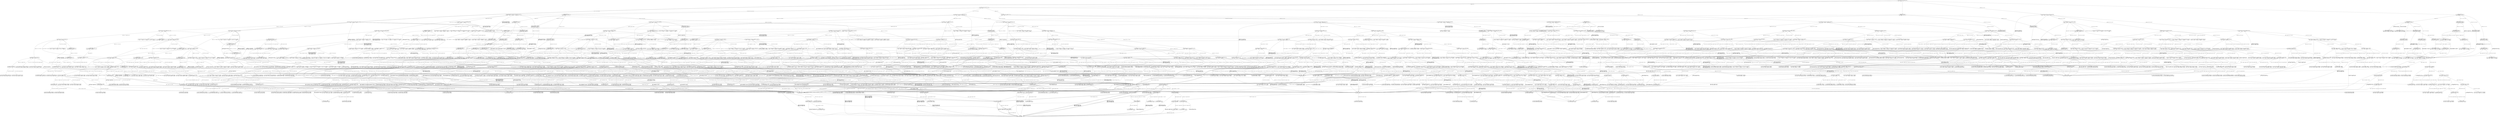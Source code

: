 digraph G {
ranksep=2.5;
rankdir=TB;
node29 [shape=record, label="{ z2 = ((X2^T S2^-1 X2)^-1 X2^T S2^-1 y2) |{ 29 | None | 0 |  |  } }"];
node29 -> node42 [label=""];
node29 -> node75 [style=bold, label="(L21 L21^T) = S2 5.21e+06"];
node29 -> node141 [label="tmp47 = X2^T 1"];
node29 -> node776 [label=""];
node29 -> node1003 [label="(Q22 R23) = S2 4.17e+07"];

node42 [shape=record, label="{ tmp32 = (X2^T S2^-1)\nz2 = ((tmp32 X2)^-1 tmp32 y2) |{ 42 | None | 0 |  |  } }"];
node42 -> node43 [label="(L21 L21^T) = S2 5.21e+06"];
node42 -> node64 [label="tmp47 = X2^T 1"];
node42 -> node297 [label="(Q22 R23) = S2 4.17e+07"];
node42 -> node329 [label="(Z24 W25 Z24^T) = S2 5.21e+07"];

node43 [shape=record, label="{ tmp32 = (X2^T L21^-T L21^-1)\nz2 = ((tmp32 X2)^-1 tmp32 y2) |{ 43 | None | 5.21e+06 | X2, S2 |  } }"];
node43 -> node44 [label="tmp33 = (L21^-1 X2) 3.12e+07
tmp34 = (L21^-T tmp33) 3.12e+07"];
node43 -> node61 [label="tmp33 = (L21^-1 X2) 3.12e+07"];

node44 [shape=record, label="{ tmp32 = tmp34^T\nz2 = ((tmp32 X2)^-1 tmp32 y2) |{ 44 | None | 6.77e+07 |  |  } }"];
node44 -> node45 [label="tmp32 = tmp34^T 1"];
node44 -> node60 [label="(U18 S19 V20) = X2 1.88e+09"];

node45 [shape=record, label="{ z2 = ((tmp32 X2)^-1 tmp32 y2) |{ 45 | None | 6.77e+07 |  |  } }"];
node45 -> node46 [label="tmp27 = (tmp32 X2) 1.25e+08"];
node45 -> node59 [label="(U18 S19 V20) = X2 1.88e+09"];
node45 -> node214 [label="tmp39 = (tmp32 y2) 2.5e+05"];
node45 -> node307 [label="(Q42 R43) = tmp32 1.04e+08"];

node46 [shape=record, label="{ z2 = (tmp27^-1 tmp32 y2) |{ 46 | None | 1.3e+08 |  |  } }"];
node46 -> node47 [label="(L35 L35^T) = tmp27 4.17e+07"];
node46 -> node52 [label="tmp39 = (tmp32 y2) 2.5e+05"];
node46 -> node305 [label="(Z36 W37 Z36^T) = tmp27 4.17e+08"];

node47 [shape=record, label="{ z2 = (L35^-T L35^-1 tmp32 y2) |{ 47 | None | 1.72e+08 | tmp27 |  } }"];
node47 -> node48 [label="tmp39 = (tmp32 y2) 2.5e+05
tmp41 = (L35^-1 tmp39) 2.5e+05
tmp26 = (L35^-T tmp41) 2.5e+05"];
node47 -> node49 [label="tmp38 = (L35^-1 tmp32) 6.25e+07"];
node47 -> node53 [label="tmp39 = (tmp32 y2) 2.5e+05"];

node48 [shape=record, label="{ z2 = tmp26 |{ 48 | None | 1.41e+08 |  |  } }"];

node49 [shape=record, label="{ z2 = (L35^-T tmp38 y2) |{ 49 | None | 2.34e+08 |  | pruned } }"];
node49 -> node48 [label="tmp41 = (tmp38 y2) 2.5e+05
tmp26 = (L35^-T tmp41) 2.5e+05"];
node49 -> node51 [label="tmp40 = (L35^-T tmp38) 6.25e+07"];

node51 [shape=record, label="{ z2 = (tmp40 y2) |{ 51 | None | 2.97e+08 |  | pruned } }"];

node52 [shape=record, label="{ z2 = (tmp27^-1 tmp39) |{ 52 | None | 1.3e+08 |  |  } }"];
node52 -> node53 [label="(L35 L35^T) = tmp27 4.17e+07"];
node52 -> node58 [label="(Z36 W37 Z36^T) = tmp27 4.17e+08"];

node53 [shape=record, label="{ z2 = (L35^-T L35^-1 tmp39) |{ 53 | None | 1.72e+08 | tmp27 |  } }"];
node53 -> node48 [label="tmp41 = (L35^-1 tmp39) 2.5e+05
tmp26 = (L35^-T tmp41) 2.5e+05"];
node53 -> node55 [label="tmp41 = (L35^-1 tmp39) 2.5e+05"];

node55 [shape=record, label="{ z2 = (L35^-T tmp41) |{ 55 | None | 1.72e+08 |  |  } }"];
node55 -> node48 [label="tmp26 = (L35^-T tmp41) 2.5e+05"];

node58 [shape=record, label="{ z2 = (Z36 W37^-1 Z36^T tmp39) |{ 58 | None | 5.47e+08 | tmp27 | pruned } }"];

node59 [shape=record, label="{ z2 = (V20^T (tmp32 U18 S19)^-1 tmp32 y2) |{ 59 | None | 1.94e+09 | tmp32, X2 | pruned } }"];

node60 [shape=record, label="{ tmp32 = tmp34^T\nz2 = (V20^T (tmp32 U18 S19)^-1 tmp32 y2) |{ 60 | None | 1.94e+09 | X2 | pruned } }"];

node61 [shape=record, label="{ tmp32 = (tmp33^T L21^-1)\nz2 = ((tmp32 X2)^-1 tmp32 y2) |{ 61 | None | 3.65e+07 |  |  } }"];
node61 -> node44 [label="tmp34 = (L21^-T tmp33) 3.12e+07"];
node61 -> node63 [label="(U18 S19 V20) = X2 1.88e+09"];

node63 [shape=record, label="{ tmp32 = (tmp33^T L21^-1)\nz2 = (V20^T (tmp32 U18 S19)^-1 tmp32 y2) |{ 63 | None | 1.91e+09 | X2 | pruned } }"];

node64 [shape=record, label="{ tmp32 = (tmp47 S2^-1)\nz2 = ((tmp32 X2)^-1 tmp32 y2) |{ 64 | None | 1 |  |  } }"];
node64 -> node65 [label="(L21 L21^T) = S2 5.21e+06"];
node64 -> node70 [label="(Q22 R23) = S2 4.17e+07"];
node64 -> node287 [label="(Z24 W25 Z24^T) = S2 5.21e+07"];
node64 -> node332 [label="(L21 L21^T) = S2 5.21e+06
(U18 S19 V20) = X2 1.88e+09"];

node65 [shape=record, label="{ tmp32 = (tmp47 L21^-T L21^-1)\nz2 = ((tmp32 X2)^-1 tmp32 y2) |{ 65 | None | 5.21e+06 | X2, S2 |  } }"];
node65 -> node45 [label="tmp48 = (tmp47 L21^-T) 3.12e+07
tmp32 = (tmp48 L21^-1) 3.12e+07"];
node65 -> node67 [label="tmp48 = (tmp47 L21^-T) 3.12e+07"];

node67 [shape=record, label="{ tmp32 = (tmp48 L21^-1)\nz2 = ((tmp32 X2)^-1 tmp32 y2) |{ 67 | None | 3.65e+07 |  |  } }"];
node67 -> node45 [label="tmp32 = (tmp48 L21^-1) 3.12e+07"];
node67 -> node69 [label="(U18 S19 V20) = X2 1.88e+09"];

node69 [shape=record, label="{ tmp32 = (tmp48 L21^-1)\nz2 = (V20^T (tmp32 U18 S19)^-1 tmp32 y2) |{ 69 | None | 1.91e+09 | X2 | pruned } }"];

node70 [shape=record, label="{ tmp32 = (tmp47 R23^-1 Q22^T)\nz2 = ((tmp32 X2)^-1 tmp32 y2) |{ 70 | None | 4.17e+07 | X2, S2 |  } }"];
node70 -> node45 [label="tmp49 = (tmp47 R23^-1) 3.12e+07
tmp32 = (tmp49 Q22^T) 6.25e+07"];
node70 -> node72 [label="tmp49 = (tmp47 R23^-1) 3.12e+07"];

node72 [shape=record, label="{ tmp32 = (tmp49 Q22^T)\nz2 = ((tmp32 X2)^-1 tmp32 y2) |{ 72 | None | 7.29e+07 |  |  } }"];
node72 -> node45 [label="tmp32 = (tmp49 Q22^T) 6.25e+07"];
node72 -> node74 [label="(U18 S19 V20) = X2 1.88e+09"];

node74 [shape=record, label="{ tmp32 = (tmp49 Q22^T)\nz2 = (V20^T (tmp32 U18 S19)^-1 tmp32 y2) |{ 74 | None | 1.95e+09 | X2 | pruned } }"];

node75 [shape=record, label="{ z2 = ((X2^T L21^-T L21^-1 X2)^-1 X2^T L21^-T L21^-1 y2) |{ 75 | None | 5.21e+06 | X2, S2 |  } }"];
node75 -> node76 [label="tmp33 = (L21^-1 X2) 3.12e+07
tmp33 = (L21^-1 X2) 3.12e+07
tmp27 = (tmp33^T tmp33) 6.25e+07"];
node75 -> node97 [style=bold, label=""];
node75 -> node119 [label="tmp33 = (L21^-1 X2) 3.12e+07"];
node75 -> node43 [label=""];
node75 -> node912 [style=bold, label="tmp51 = (L21^-1 y2) 6.25e+04"];

node76 [shape=record, label="{ z2 = (tmp27^-1 X2^T L21^-T L21^-1 y2) |{ 76 | None | 1.3e+08 |  |  } }"];
node76 -> node77 [label="(L35 L35^T) = tmp27 4.17e+07"];
node76 -> node82 [label="tmp33 = (L21^-1 X2) 3.12e+07"];
node76 -> node139 [label="(Z36 W37 Z36^T) = tmp27 4.17e+08"];
node76 -> node710 [label="tmp51 = (L21^-1 y2) 6.25e+04"];

node77 [shape=record, label="{ z2 = (L35^-T L35^-1 X2^T L21^-T L21^-1 y2) |{ 77 | None | 1.72e+08 | tmp27 |  } }"];
node77 -> node48 [label="tmp51 = (L21^-1 y2) 6.25e+04
tmp54 = (L21^-T tmp51) 6.25e+04
tmp57 = (X2^T tmp54) 2.5e+05
tmp59 = (L35^-1 tmp57) 2.5e+05
tmp26 = (L35^-T tmp59) 2.5e+05"];
node77 -> node79 [label="tmp50 = (X2 L35^-T) 6.25e+07"];
node77 -> node83 [label="tmp33 = (L21^-1 X2) 3.12e+07"];
node77 -> node711 [label="tmp51 = (L21^-1 y2) 6.25e+04"];

node79 [shape=record, label="{ z2 = (L35^-T tmp50^T L21^-T L21^-1 y2) |{ 79 | None | 2.34e+08 |  | pruned } }"];
node79 -> node48 [label="tmp51 = (L21^-1 y2) 6.25e+04
tmp54 = (L21^-T tmp51) 6.25e+04
tmp59 = (tmp50^T tmp54) 2.5e+05
tmp26 = (L35^-T tmp59) 2.5e+05"];
node79 -> node81 [label="tmp52 = (tmp50 L35^-1) 6.25e+07"];

node81 [shape=record, label="{ z2 = (tmp52^T L21^-T L21^-1 y2) |{ 81 | None | 2.97e+08 |  | pruned } }"];

node82 [shape=record, label="{ z2 = (tmp27^-1 tmp33^T L21^-1 y2) |{ 82 | None | 1.3e+08 |  |  } }"];
node82 -> node83 [label="(L35 L35^T) = tmp27 4.17e+07"];
node82 -> node86 [label="tmp34 = (L21^-T tmp33) 3.12e+07"];
node82 -> node137 [label="(Z36 W37 Z36^T) = tmp27 4.17e+08"];
node82 -> node692 [label="tmp51 = (L21^-1 y2) 6.25e+04"];

node83 [shape=record, label="{ z2 = (L35^-T L35^-1 tmp33^T L21^-1 y2) |{ 83 | None | 1.72e+08 | tmp27 |  } }"];
node83 -> node48 [label="tmp51 = (L21^-1 y2) 6.25e+04
tmp57 = (tmp33^T tmp51) 2.5e+05
tmp59 = (L35^-1 tmp57) 2.5e+05
tmp26 = (L35^-T tmp59) 2.5e+05"];
node83 -> node85 [label="tmp53 = (tmp33 L35^-T) 6.25e+07"];
node83 -> node87 [label="tmp34 = (L21^-T tmp33) 3.12e+07"];
node83 -> node854 [label="tmp51 = (L21^-1 y2) 6.25e+04"];

node85 [shape=record, label="{ z2 = (L35^-T tmp53^T L21^-1 y2) |{ 85 | None | 2.34e+08 |  | pruned } }"];

node86 [shape=record, label="{ z2 = (tmp27^-1 tmp34^T y2) |{ 86 | None | 1.61e+08 |  |  } }"];
node86 -> node87 [label="(L35 L35^T) = tmp27 4.17e+07"];
node86 -> node90 [label="tmp57 = (tmp34^T y2) 2.5e+05"];
node86 -> node135 [label="(Z36 W37 Z36^T) = tmp27 4.17e+08"];

node87 [shape=record, label="{ z2 = (L35^-T L35^-1 tmp34^T y2) |{ 87 | None | 2.03e+08 | tmp27 |  } }"];
node87 -> node48 [label="tmp57 = (tmp34^T y2) 2.5e+05
tmp59 = (L35^-1 tmp57) 2.5e+05
tmp26 = (L35^-T tmp59) 2.5e+05"];
node87 -> node89 [label="tmp56 = (tmp34 L35^-T) 6.25e+07"];
node87 -> node91 [label="tmp57 = (tmp34^T y2) 2.5e+05"];

node89 [shape=record, label="{ z2 = (L35^-T tmp56^T y2) |{ 89 | None | 2.66e+08 |  | pruned } }"];

node90 [shape=record, label="{ z2 = (tmp27^-1 tmp57) |{ 90 | None | 9.93e+07 |  |  } }"];
node90 -> node91 [style=bold, label="(L35 L35^T) = tmp27 4.17e+07"];
node90 -> node96 [label="(Z36 W37 Z36^T) = tmp27 4.17e+08"];

node91 [shape=record, label="{ z2 = (L35^-T L35^-1 tmp57) |{ 91 | None | 1.41e+08 | tmp27 |  } }"];
node91 -> node48 [style=bold, label="tmp59 = (L35^-1 tmp57) 2.5e+05
tmp26 = (L35^-T tmp59) 2.5e+05"];
node91 -> node93 [style=bold, label="tmp59 = (L35^-1 tmp57) 2.5e+05"];

node93 [shape=record, label="{ z2 = (L35^-T tmp59) |{ 93 | None | 1.41e+08 |  |  } }"];
node93 -> node48 [style=bold, label="tmp26 = (L35^-T tmp59) 2.5e+05"];

node96 [shape=record, label="{ z2 = (Z36 W37^-1 Z36^T tmp57) |{ 96 | None | 5.16e+08 | tmp27 | pruned } }"];

node97 [shape=record, label="{ tmp48 = (X2^T L21^-T)\nz2 = ((tmp48 tmp48^T)^-1 tmp48 L21^-1 y2) |{ 97 | None | 5.21e+06 |  |  } }"];
node97 -> node98 [style=bold, label="tmp33 = (L21^-1 X2) 3.12e+07"];

node98 [shape=record, label="{ tmp48 = tmp33^T\nz2 = ((tmp48 tmp48^T)^-1 tmp48 L21^-1 y2) |{ 98 | None | 3.65e+07 |  |  } }"];
node98 -> node99 [style=bold, label="tmp48 = tmp33^T 1"];

node99 [shape=record, label="{ z2 = ((tmp48 tmp48^T)^-1 tmp48 L21^-1 y2) |{ 99 | None | 3.65e+07 |  |  } }"];
node99 -> node100 [style=bold, label="tmp27 = (tmp48 tmp48^T) 6.25e+07"];
node99 -> node107 [label="(Q64 R65) = tmp48 1.04e+08"];
node99 -> node109 [label="tmp32 = (tmp48 L21^-1) 3.12e+07"];
node99 -> node903 [label="(U66 S67 V68) = tmp48 5.62e+08"];
node99 -> node904 [style=bold, label="tmp51 = (L21^-1 y2) 6.25e+04"];

node100 [shape=record, label="{ z2 = (tmp27^-1 tmp48 L21^-1 y2) |{ 100 | None | 9.9e+07 |  |  } }"];
node100 -> node101 [style=bold, label="(L35 L35^T) = tmp27 4.17e+07"];
node100 -> node46 [label="tmp32 = (tmp48 L21^-1) 3.12e+07"];
node100 -> node116 [label="(Z36 W37 Z36^T) = tmp27 4.17e+08"];
node100 -> node466 [style=bold, label="tmp51 = (L21^-1 y2) 6.25e+04"];

node101 [shape=record, label="{ z2 = (L35^-T L35^-1 tmp48 L21^-1 y2) |{ 101 | None | 1.41e+08 | tmp27 |  } }"];
node101 -> node48 [style=bold, label="tmp51 = (L21^-1 y2) 6.25e+04
tmp57 = (tmp48 tmp51) 2.5e+05
tmp59 = (L35^-1 tmp57) 2.5e+05
tmp26 = (L35^-T tmp59) 2.5e+05"];
node101 -> node103 [label="tmp60 = (L35^-1 tmp48) 6.25e+07"];
node101 -> node47 [label="tmp32 = (tmp48 L21^-1) 3.12e+07"];
node101 -> node548 [style=bold, label="tmp51 = (L21^-1 y2) 6.25e+04"];

node103 [shape=record, label="{ z2 = (L35^-T tmp60 L21^-1 y2) |{ 103 | None | 2.03e+08 |  |  } }"];
node103 -> node48 [label="tmp51 = (L21^-1 y2) 6.25e+04
tmp59 = (tmp60 tmp51) 2.5e+05
tmp26 = (L35^-T tmp59) 2.5e+05"];
node103 -> node105 [label="tmp61 = (L35^-T tmp60) 6.25e+07"];
node103 -> node117 [label="tmp62 = (tmp60 L21^-1) 3.12e+07"];
node103 -> node718 [label="tmp51 = (L21^-1 y2) 6.25e+04"];

node105 [shape=record, label="{ z2 = (tmp61 L21^-1 y2) |{ 105 | None | 2.66e+08 |  | pruned } }"];

node107 [shape=record, label="{ z2 = ((Q64 R65 R65^T Q64^T)^-1 Q64 R65 L21^-1 y2) |{ 107 | None | 1.41e+08 | tmp48 | dead } }"];

node109 [shape=record, label="{ z2 = ((tmp48 tmp48^T)^-1 tmp32 y2) |{ 109 | None | 6.77e+07 |  |  } }"];
node109 -> node46 [label="tmp27 = (tmp48 tmp48^T) 6.25e+07"];
node109 -> node111 [label="(Q64 R65) = tmp48 1.04e+08"];
node109 -> node112 [label="tmp39 = (tmp32 y2) 2.5e+05"];
node109 -> node902 [label="(U66 S67 V68) = tmp48 5.62e+08"];
node109 -> node46 [label="tmp27 = (tmp48 tmp48^T) 1.25e+08"];

node111 [shape=record, label="{ z2 = ((Q64 R65 R65^T Q64^T)^-1 tmp32 y2) |{ 111 | None | 1.72e+08 | tmp48 | dead } }"];

node112 [shape=record, label="{ z2 = ((tmp48 tmp48^T)^-1 tmp39) |{ 112 | None | 6.8e+07 |  |  } }"];
node112 -> node52 [label="tmp27 = (tmp48 tmp48^T) 6.25e+07"];
node112 -> node114 [label="(Q64 R65) = tmp48 1.04e+08"];
node112 -> node52 [label="tmp27 = (tmp48 tmp48^T) 1.25e+08"];
node112 -> node901 [label="(U66 S67 V68) = tmp48 5.62e+08"];

node114 [shape=record, label="{ z2 = ((Q64 R65 R65^T Q64^T)^-1 tmp39) |{ 114 | None | 1.72e+08 | tmp48 | dead } }"];

node116 [shape=record, label="{ z2 = (Z36 W37^-1 Z36^T tmp48 L21^-1 y2) |{ 116 | None | 5.16e+08 | tmp27 | pruned } }"];

node117 [shape=record, label="{ z2 = (L35^-T tmp62 y2) |{ 117 | None | 2.34e+08 |  | pruned } }"];

node119 [shape=record, label="{ z2 = ((X2^T L21^-T L21^-1 X2)^-1 tmp33^T L21^-1 y2) |{ 119 | None | 3.65e+07 |  |  } }"];
node119 -> node82 [label="tmp33 = (L21^-1 X2) 3.12e+07
tmp33 = (L21^-1 X2) 3.12e+07
tmp27 = (tmp33^T tmp33) 6.25e+07"];
node119 -> node121 [label=""];
node119 -> node134 [label="(U18 S19 V20) = X2 1.88e+09"];
node119 -> node868 [label="tmp34 = (L21^-T tmp33) 3.12e+07"];
node119 -> node919 [label="tmp51 = (L21^-1 y2) 6.25e+04"];

node121 [shape=record, label="{ tmp48 = (X2^T L21^-T)\nz2 = ((tmp48 tmp48^T)^-1 tmp33^T L21^-1 y2) |{ 121 | None | 3.65e+07 |  |  } }"];
node121 -> node122 [label="tmp33 = (L21^-1 X2) 3.12e+07"];

node122 [shape=record, label="{ tmp48 = tmp33^T\nz2 = ((tmp48 tmp48^T)^-1 tmp33^T L21^-1 y2) |{ 122 | None | 6.77e+07 |  |  } }"];
node122 -> node123 [label="tmp48 = tmp33^T 1"];

node123 [shape=record, label="{ z2 = ((tmp48 tmp48^T)^-1 tmp33^T L21^-1 y2) |{ 123 | None | 6.77e+07 |  |  } }"];
node123 -> node82 [label="tmp27 = (tmp48 tmp48^T) 6.25e+07"];
node123 -> node125 [label="(Q64 R65) = tmp48 1.04e+08"];
node123 -> node127 [label="tmp34 = (L21^-T tmp33) 3.12e+07"];
node123 -> node893 [label="(U66 S67 V68) = tmp48 5.62e+08"];
node123 -> node923 [label="tmp51 = (L21^-1 y2) 6.25e+04"];

node125 [shape=record, label="{ z2 = ((Q64 R65 R65^T Q64^T)^-1 tmp33^T L21^-1 y2) |{ 125 | None | 1.72e+08 | tmp48 | dead } }"];

node127 [shape=record, label="{ z2 = ((tmp48 tmp48^T)^-1 tmp34^T y2) |{ 127 | None | 9.9e+07 |  |  } }"];
node127 -> node86 [label="tmp27 = (tmp48 tmp48^T) 6.25e+07"];
node127 -> node129 [label="(Q64 R65) = tmp48 1.04e+08"];
node127 -> node130 [label="tmp57 = (tmp34^T y2) 2.5e+05"];
node127 -> node892 [label="(U66 S67 V68) = tmp48 5.62e+08"];
node127 -> node86 [label="tmp27 = (tmp48 tmp48^T) 1.25e+08"];

node129 [shape=record, label="{ z2 = ((Q64 R65 R65^T Q64^T)^-1 tmp34^T y2) |{ 129 | None | 2.03e+08 | tmp48 | dead } }"];

node130 [shape=record, label="{ z2 = ((tmp48 tmp48^T)^-1 tmp57) |{ 130 | None | 3.68e+07 |  |  } }"];
node130 -> node90 [style=bold, label="tmp27 = (tmp48 tmp48^T) 6.25e+07"];
node130 -> node132 [label="(Q64 R65) = tmp48 1.04e+08"];
node130 -> node90 [style=bold, label="tmp27 = (tmp48 tmp48^T) 1.25e+08"];
node130 -> node891 [label="(U66 S67 V68) = tmp48 5.62e+08"];

node132 [shape=record, label="{ z2 = ((Q64 R65 R65^T Q64^T)^-1 tmp57) |{ 132 | None | 1.41e+08 | tmp48 | dead } }"];

node134 [shape=record, label="{ z2 = (V20^T (S19^T U18^T L21^-T L21^-1 U18 S19)^-1 V20 tmp33^T L21^-1 y2) |{ 134 | None | 1.91e+09 | X2 | pruned } }"];

node135 [shape=record, label="{ z2 = (Z36 W37^-1 Z36^T tmp34^T y2) |{ 135 | None | 5.78e+08 | tmp27 | pruned } }"];

node137 [shape=record, label="{ z2 = (Z36 W37^-1 Z36^T tmp33^T L21^-1 y2) |{ 137 | None | 5.47e+08 | tmp27 | pruned } }"];

node139 [shape=record, label="{ z2 = (Z36 W37^-1 Z36^T X2^T L21^-T L21^-1 y2) |{ 139 | None | 5.47e+08 | tmp27 | pruned } }"];

node141 [shape=record, label="{ z2 = ((tmp47 S2^-1 X2)^-1 X2^T S2^-1 y2) |{ 141 | None | 1 |  |  } }"];
node141 -> node142 [label=""];
node141 -> node176 [label="(L21 L21^T) = S2 5.21e+06"];
node141 -> node195 [label="tmp47 = X2^T 1"];
node141 -> node594 [label="(Q22 R23) = S2 4.17e+07"];
node141 -> node1487 [label="(Z24 W25 Z24^T) = S2 5.21e+07"];

node142 [shape=record, label="{ tmp32 = (X2^T S2^-1)\nz2 = ((tmp47 tmp32^T)^-1 tmp32 y2) |{ 142 | None | 1 |  |  } }"];
node142 -> node143 [label="(L21 L21^T) = S2 5.21e+06"];
node142 -> node161 [label="tmp47 = X2^T 1"];
node142 -> node246 [label="(Q22 R23) = S2 4.17e+07"];
node142 -> node343 [label="(Z24 W25 Z24^T) = S2 5.21e+07"];

node143 [shape=record, label="{ tmp32 = (X2^T L21^-T L21^-1)\nz2 = ((tmp47 tmp32^T)^-1 tmp32 y2) |{ 143 | None | 5.21e+06 | tmp47, S2 |  } }"];
node143 -> node144 [label="tmp33 = (L21^-1 X2) 3.12e+07
tmp34 = (L21^-T tmp33) 3.12e+07"];
node143 -> node156 [label="tmp33 = (L21^-1 X2) 3.12e+07"];

node144 [shape=record, label="{ tmp32 = tmp34^T\nz2 = ((tmp47 tmp32^T)^-1 tmp32 y2) |{ 144 | None | 6.77e+07 |  |  } }"];
node144 -> node145 [label="tmp32 = tmp34^T 1"];
node144 -> node152 [label="(Q69 R70) = tmp47 1.04e+08"];
node144 -> node262 [label="(U71 S72 V73) = tmp47 5.62e+08"];

node145 [shape=record, label="{ z2 = ((tmp47 tmp32^T)^-1 tmp32 y2) |{ 145 | None | 6.77e+07 |  |  } }"];
node145 -> node46 [label="tmp27 = (tmp47 tmp32^T) 1.25e+08"];
node145 -> node147 [label="(Q42 R43) = tmp32 1.04e+08"];
node145 -> node277 [label="tmp39 = (tmp32 y2) 2.5e+05"];
node145 -> node334 [label="(U44 S45 V46) = tmp32 5.62e+08"];

node147 [shape=record, label="{ z2 = ((tmp47 R43^T Q42^T)^-1 Q42 R43 y2) |{ 147 | None | 1.72e+08 | tmp47, tmp32 |  } }"];
node147 -> node148 [label="tmp74 = (tmp47 R43^T) 3.12e+07
tmp75 = (tmp74 Q42^T) 1.25e+08"];
node147 -> node149 [label="tmp77 = (R43 y2) 6.25e+04"];
node147 -> node270 [label="tmp74 = (tmp47 R43^T) 3.12e+07"];

node148 [shape=record, label="{ z2 = (tmp75^-1 Q42 R43 y2) |{ 148 | None | 3.28e+08 |  | pruned } }"];

node149 [shape=record, label="{ z2 = ((tmp47 R43^T Q42^T)^-1 Q42 tmp77) |{ 149 | None | 1.72e+08 |  |  } }"];
node149 -> node150 [label="tmp74 = (tmp47 R43^T) 3.12e+07
tmp75 = (tmp74 Q42^T) 1.25e+08"];
node149 -> node151 [label="(Q69 R70) = tmp47 1.04e+08"];
node149 -> node263 [label="tmp94 = (Q42 tmp77) 2.5e+05"];
node149 -> node338 [label="(U71 S72 V73) = tmp47 5.62e+08"];

node150 [shape=record, label="{ z2 = (tmp75^-1 Q42 tmp77) |{ 150 | None | 3.28e+08 |  | pruned } }"];

node151 [shape=record, label="{ z2 = ((Q69 R70 R43^T Q42^T)^-1 Q42 tmp77) |{ 151 | None | 2.76e+08 | tmp47 | pruned } }"];

node152 [shape=record, label="{ tmp32 = tmp34^T\nz2 = ((Q69 R70 tmp32^T)^-1 tmp32 y2) |{ 152 | None | 1.72e+08 | tmp47 |  } }"];
node152 -> node153 [label="tmp32 = tmp34^T 1"];

node153 [shape=record, label="{ z2 = ((Q69 R70 tmp32^T)^-1 tmp32 y2) |{ 153 | None | 1.72e+08 |  |  } }"];
node153 -> node46 [label="tmp78 = (tmp32 R70^T) 3.12e+07
tmp27 = (Q69 tmp78^T) 1.25e+08"];
node153 -> node155 [label="(Q42 R43) = tmp32 1.04e+08"];
node153 -> node255 [label="tmp39 = (tmp32 y2) 2.5e+05"];
node153 -> node340 [label="(U44 S45 V46) = tmp32 5.62e+08"];

node155 [shape=record, label="{ z2 = ((Q69 R70 R43^T Q42^T)^-1 Q42 R43 y2) |{ 155 | None | 2.76e+08 | tmp32 | pruned } }"];

node156 [shape=record, label="{ tmp32 = (tmp33^T L21^-1)\nz2 = ((tmp47 tmp32^T)^-1 tmp32 y2) |{ 156 | None | 3.65e+07 |  |  } }"];
node156 -> node144 [label="tmp34 = (L21^-T tmp33) 3.12e+07"];
node156 -> node158 [label="(Q69 R70) = tmp47 1.04e+08"];
node156 -> node341 [label="(U71 S72 V73) = tmp47 5.62e+08"];

node158 [shape=record, label="{ tmp32 = (tmp33^T L21^-1)\nz2 = ((Q69 R70 tmp32^T)^-1 tmp32 y2) |{ 158 | None | 1.41e+08 | tmp47 |  } }"];
node158 -> node152 [label="tmp34 = (L21^-T tmp33) 3.12e+07"];

node161 [shape=record, label="{ tmp32 = (tmp47 S2^-1)\nz2 = ((tmp47 tmp32^T)^-1 tmp32 y2) |{ 161 | None | 2 |  |  } }"];
node161 -> node162 [label="(L21 L21^T) = S2 5.21e+06"];
node161 -> node169 [label="(Q22 R23) = S2 4.17e+07"];
node161 -> node236 [label="(Z24 W25 Z24^T) = S2 5.21e+07"];

node162 [shape=record, label="{ tmp32 = (tmp47 L21^-T L21^-1)\nz2 = ((tmp47 tmp32^T)^-1 tmp32 y2) |{ 162 | None | 5.21e+06 | tmp47, S2 |  } }"];
node162 -> node145 [label="tmp48 = (tmp47 L21^-T) 3.12e+07
tmp32 = (tmp48 L21^-1) 3.12e+07"];
node162 -> node164 [label="tmp48 = (tmp47 L21^-T) 3.12e+07"];

node164 [shape=record, label="{ tmp32 = (tmp48 L21^-1)\nz2 = ((tmp47 tmp32^T)^-1 tmp32 y2) |{ 164 | None | 3.65e+07 |  |  } }"];
node164 -> node145 [label="tmp32 = (tmp48 L21^-1) 3.12e+07"];
node164 -> node166 [label="(Q69 R70) = tmp47 1.04e+08"];
node164 -> node346 [label="(U71 S72 V73) = tmp47 5.62e+08"];

node166 [shape=record, label="{ tmp32 = (tmp48 L21^-1)\nz2 = ((Q69 R70 tmp32^T)^-1 tmp32 y2) |{ 166 | None | 1.41e+08 | tmp47 |  } }"];
node166 -> node153 [label="tmp32 = (tmp48 L21^-1) 3.12e+07"];

node169 [shape=record, label="{ tmp32 = (tmp47 R23^-1 Q22^T)\nz2 = ((tmp47 tmp32^T)^-1 tmp32 y2) |{ 169 | None | 4.17e+07 | tmp47, S2 |  } }"];
node169 -> node145 [label="tmp49 = (tmp47 R23^-1) 3.12e+07
tmp32 = (tmp49 Q22^T) 6.25e+07"];
node169 -> node171 [label="tmp49 = (tmp47 R23^-1) 3.12e+07"];

node171 [shape=record, label="{ tmp32 = (tmp49 Q22^T)\nz2 = ((tmp47 tmp32^T)^-1 tmp32 y2) |{ 171 | None | 7.29e+07 |  |  } }"];
node171 -> node145 [label="tmp32 = (tmp49 Q22^T) 6.25e+07"];
node171 -> node173 [label="(Q69 R70) = tmp47 1.04e+08"];
node171 -> node349 [label="(U71 S72 V73) = tmp47 5.62e+08"];

node173 [shape=record, label="{ tmp32 = (tmp49 Q22^T)\nz2 = ((Q69 R70 tmp32^T)^-1 tmp32 y2) |{ 173 | None | 1.77e+08 | tmp47 |  } }"];
node173 -> node153 [label="tmp32 = (tmp49 Q22^T) 6.25e+07"];

node176 [shape=record, label="{ z2 = ((tmp47 L21^-T L21^-1 X2)^-1 X2^T L21^-T L21^-1 y2) |{ 176 | None | 5.21e+06 | tmp47, X2, S2 |  } }"];
node176 -> node76 [label="tmp33 = (L21^-1 X2) 3.12e+07
tmp34 = (L21^-T tmp33) 3.12e+07
tmp27 = (tmp47 tmp34) 1.25e+08"];
node176 -> node143 [label=""];
node176 -> node179 [label="tmp33 = (L21^-1 X2) 3.12e+07"];
node176 -> node709 [label="tmp51 = (L21^-1 y2) 6.25e+04"];
node176 -> node1227 [label="tmp48 = (tmp47 L21^-T) 3.12e+07"];

node179 [shape=record, label="{ z2 = ((tmp47 L21^-T L21^-1 X2)^-1 tmp33^T L21^-1 y2) |{ 179 | None | 3.65e+07 |  |  } }"];
node179 -> node82 [label="tmp33 = (L21^-1 X2) 3.12e+07
tmp34 = (L21^-T tmp33) 3.12e+07
tmp27 = (tmp47 tmp34) 1.25e+08"];
node179 -> node181 [label="(U18 S19 V20) = X2 1.88e+09"];
node179 -> node182 [label="tmp34 = (L21^-T tmp33) 3.12e+07"];
node179 -> node688 [label="(Q69 R70) = tmp47 1.04e+08"];
node179 -> node753 [label="tmp51 = (L21^-1 y2) 6.25e+04"];

node181 [shape=record, label="{ z2 = (V20^T (tmp47 L21^-T L21^-1 U18 S19)^-1 tmp33^T L21^-1 y2) |{ 181 | None | 1.91e+09 | tmp47, X2 | pruned } }"];

node182 [shape=record, label="{ z2 = ((tmp47 L21^-T L21^-1 X2)^-1 tmp34^T y2) |{ 182 | None | 6.77e+07 |  |  } }"];
node182 -> node86 [label="tmp33 = (L21^-1 X2) 3.12e+07
tmp34 = (L21^-T tmp33) 3.12e+07
tmp27 = (tmp47 tmp34) 1.25e+08"];
node182 -> node184 [label="(U18 S19 V20) = X2 1.88e+09"];
node182 -> node185 [label="tmp57 = (tmp34^T y2) 2.5e+05"];
node182 -> node675 [label="(Q69 R70) = tmp47 1.04e+08"];
node182 -> node1234 [label="tmp48 = (tmp47 L21^-T) 3.12e+07"];

node184 [shape=record, label="{ z2 = (V20^T (tmp47 L21^-T L21^-1 U18 S19)^-1 tmp34^T y2) |{ 184 | None | 1.94e+09 | tmp47, X2 | pruned } }"];

node185 [shape=record, label="{ z2 = ((tmp47 L21^-T L21^-1 X2)^-1 tmp57) |{ 185 | None | 3.68e+07 |  |  } }"];
node185 -> node90 [label="tmp33 = (L21^-1 X2) 3.12e+07
tmp34 = (L21^-T tmp33) 3.12e+07
tmp27 = (tmp47 tmp34) 1.25e+08"];
node185 -> node187 [label="(U18 S19 V20) = X2 1.88e+09"];
node185 -> node188 [label="tmp48 = (tmp47 L21^-T) 3.12e+07"];
node185 -> node511 [label="(Q69 R70) = tmp47 1.04e+08"];
node185 -> node1363 [label="tmp33 = (L21^-1 X2) 3.12e+07"];

node187 [shape=record, label="{ z2 = (V20^T (tmp47 L21^-T L21^-1 U18 S19)^-1 tmp57) |{ 187 | None | 1.91e+09 | tmp47, X2 | pruned } }"];

node188 [shape=record, label="{ z2 = ((tmp48 L21^-1 X2)^-1 tmp57) |{ 188 | None | 3.68e+07 |  |  } }"];
node188 -> node90 [label="tmp33 = (L21^-1 X2) 3.12e+07
tmp27 = (tmp48 tmp33) 1.25e+08"];
node188 -> node190 [label="(U18 S19 V20) = X2 1.88e+09"];
node188 -> node191 [label="tmp32 = (tmp48 L21^-1) 3.12e+07"];
node188 -> node665 [label="(Q64 R65) = tmp48 1.04e+08"];
node188 -> node1366 [label="tmp33 = (L21^-1 X2) 3.12e+07"];

node190 [shape=record, label="{ z2 = (V20^T (tmp48 L21^-1 U18 S19)^-1 tmp57) |{ 190 | None | 1.91e+09 | X2, tmp48 | pruned } }"];

node191 [shape=record, label="{ z2 = ((tmp32 X2)^-1 tmp57) |{ 191 | None | 6.8e+07 |  |  } }"];
node191 -> node90 [label="tmp27 = (tmp32 X2) 1.25e+08"];
node191 -> node193 [label="(U18 S19 V20) = X2 1.88e+09"];
node191 -> node659 [label="(Q42 R43) = tmp32 1.04e+08"];
node191 -> node1380 [label="(U44 S45 V46) = tmp32 5.62e+08"];

node193 [shape=record, label="{ z2 = (V20^T (tmp32 U18 S19)^-1 tmp57) |{ 193 | None | 1.94e+09 | tmp32, X2 | pruned } }"];

node195 [shape=record, label="{ z2 = ((tmp47 S2^-1 X2)^-1 tmp47 S2^-1 y2) |{ 195 | None | 2 |  |  } }"];
node195 -> node64 [label=""];
node195 -> node197 [label="(L21 L21^T) = S2 5.21e+06"];
node195 -> node219 [label="(Q22 R23) = S2 4.17e+07"];
node195 -> node405 [label="(Z24 W25 Z24^T) = S2 5.21e+07"];

node197 [shape=record, label="{ z2 = ((tmp47 L21^-T L21^-1 X2)^-1 tmp47 L21^-T L21^-1 y2) |{ 197 | None | 5.21e+06 | tmp47, X2, S2 |  } }"];
node197 -> node198 [label="tmp33 = (L21^-1 X2) 3.12e+07
tmp34 = (L21^-T tmp33) 3.12e+07
tmp27 = (tmp47 tmp34) 1.25e+08"];
node197 -> node65 [label=""];
node197 -> node202 [label="tmp48 = (tmp47 L21^-T) 3.12e+07"];
node197 -> node543 [label="tmp51 = (L21^-1 y2) 6.25e+04"];

node198 [shape=record, label="{ z2 = (tmp27^-1 tmp47 L21^-T L21^-1 y2) |{ 198 | None | 1.93e+08 |  |  } }"];
node198 -> node199 [label="(L35 L35^T) = tmp27 4.17e+07"];
node198 -> node100 [label="tmp48 = (tmp47 L21^-T) 3.12e+07"];
node198 -> node218 [label="(Z36 W37 Z36^T) = tmp27 4.17e+08"];
node198 -> node464 [label="tmp51 = (L21^-1 y2) 6.25e+04"];

node199 [shape=record, label="{ z2 = (L35^-T L35^-1 tmp47 L21^-T L21^-1 y2) |{ 199 | None | 2.34e+08 | tmp27 | pruned } }"];

node202 [shape=record, label="{ z2 = ((tmp47 L21^-T L21^-1 X2)^-1 tmp48 L21^-1 y2) |{ 202 | None | 3.65e+07 |  |  } }"];
node202 -> node100 [label="tmp33 = (L21^-1 X2) 3.12e+07
tmp34 = (L21^-T tmp33) 3.12e+07
tmp27 = (tmp47 tmp34) 1.25e+08"];
node202 -> node204 [label="(U18 S19 V20) = X2 1.88e+09"];
node202 -> node205 [label="tmp32 = (tmp48 L21^-1) 3.12e+07"];
node202 -> node505 [label="(Q69 R70) = tmp47 1.04e+08"];

node204 [shape=record, label="{ z2 = (V20^T (tmp47 L21^-T L21^-1 U18 S19)^-1 tmp48 L21^-1 y2) |{ 204 | None | 1.91e+09 | tmp47, X2 | pruned } }"];

node205 [shape=record, label="{ z2 = ((tmp47 L21^-T L21^-1 X2)^-1 tmp32 y2) |{ 205 | None | 6.77e+07 |  |  } }"];
node205 -> node46 [label="tmp33 = (L21^-1 X2) 3.12e+07
tmp34 = (L21^-T tmp33) 3.12e+07
tmp27 = (tmp47 tmp34) 1.25e+08"];
node205 -> node207 [label="(U18 S19 V20) = X2 1.88e+09"];
node205 -> node208 [label="tmp39 = (tmp32 y2) 2.5e+05"];
node205 -> node492 [label="(Q69 R70) = tmp47 1.04e+08"];

node207 [shape=record, label="{ z2 = (V20^T (tmp47 L21^-T L21^-1 U18 S19)^-1 tmp32 y2) |{ 207 | None | 1.94e+09 | tmp47, X2 | pruned } }"];

node208 [shape=record, label="{ z2 = ((tmp47 L21^-T L21^-1 X2)^-1 tmp39) |{ 208 | None | 6.8e+07 |  |  } }"];
node208 -> node52 [label="tmp33 = (L21^-1 X2) 3.12e+07
tmp34 = (L21^-T tmp33) 3.12e+07
tmp27 = (tmp47 tmp34) 1.25e+08"];
node208 -> node210 [label="(U18 S19 V20) = X2 1.88e+09"];
node208 -> node211 [label="tmp48 = (tmp47 L21^-T) 3.12e+07"];
node208 -> node481 [label="(Q69 R70) = tmp47 1.04e+08"];

node210 [shape=record, label="{ z2 = (V20^T (tmp47 L21^-T L21^-1 U18 S19)^-1 tmp39) |{ 210 | None | 1.94e+09 | tmp47, X2 | pruned } }"];

node211 [shape=record, label="{ z2 = ((tmp48 L21^-1 X2)^-1 tmp39) |{ 211 | None | 9.92e+07 |  |  } }"];
node211 -> node52 [label="tmp33 = (L21^-1 X2) 3.12e+07
tmp27 = (tmp48 tmp33) 1.25e+08"];
node211 -> node213 [label="(U18 S19 V20) = X2 1.88e+09"];
node211 -> node214 [label="tmp32 = (tmp48 L21^-1) 3.12e+07"];
node211 -> node478 [label="(Q64 R65) = tmp48 1.04e+08"];

node213 [shape=record, label="{ z2 = (V20^T (tmp48 L21^-1 U18 S19)^-1 tmp39) |{ 213 | None | 1.97e+09 | X2, tmp48 | pruned } }"];

node214 [shape=record, label="{ z2 = ((tmp32 X2)^-1 tmp39) |{ 214 | None | 6.8e+07 |  |  } }"];
node214 -> node52 [label="tmp27 = (tmp32 X2) 1.25e+08"];
node214 -> node216 [label="(U18 S19 V20) = X2 1.88e+09"];
node214 -> node472 [label="(Q42 R43) = tmp32 1.04e+08"];

node216 [shape=record, label="{ z2 = (V20^T (tmp32 U18 S19)^-1 tmp39) |{ 216 | None | 1.94e+09 | tmp32, X2 | pruned } }"];

node218 [shape=record, label="{ z2 = (Z36 W37^-1 Z36^T tmp47 L21^-T L21^-1 y2) |{ 218 | None | 6.1e+08 | tmp27 | pruned } }"];

node219 [shape=record, label="{ z2 = ((tmp47 R23^-1 Q22^T X2)^-1 tmp47 R23^-1 Q22^T y2) |{ 219 | None | 4.17e+07 | tmp47, X2, S2 |  } }"];
node219 -> node220 [label="tmp80 = (Q22^T X2) 6.25e+07
tmp81 = (R23^-1 tmp80) 3.12e+07
tmp27 = (tmp47 tmp81) 1.25e+08"];
node219 -> node70 [label=""];
node219 -> node222 [label="tmp49 = (tmp47 R23^-1) 3.12e+07"];
node219 -> node377 [label="tmp107 = (Q22^T y2) 1.25e+05"];

node220 [shape=record, label="{ z2 = (tmp27^-1 tmp47 R23^-1 Q22^T y2) |{ 220 | None | 2.6e+08 |  | pruned } }"];

node222 [shape=record, label="{ z2 = ((tmp47 R23^-1 Q22^T X2)^-1 tmp49 Q22^T y2) |{ 222 | None | 7.29e+07 |  |  } }"];
node222 -> node223 [label="tmp80 = (Q22^T X2) 6.25e+07
tmp81 = (R23^-1 tmp80) 3.12e+07
tmp27 = (tmp47 tmp81) 1.25e+08"];
node222 -> node224 [label="(U18 S19 V20) = X2 1.88e+09"];
node222 -> node225 [label="tmp32 = (tmp49 Q22^T) 6.25e+07"];
node222 -> node353 [label="(Q69 R70) = tmp47 1.04e+08"];

node223 [shape=record, label="{ z2 = (tmp27^-1 tmp49 Q22^T y2) |{ 223 | None | 2.92e+08 |  | pruned } }"];

node224 [shape=record, label="{ z2 = (V20^T (tmp47 R23^-1 Q22^T U18 S19)^-1 tmp49 Q22^T y2) |{ 224 | None | 1.95e+09 | tmp47, X2 | pruned } }"];

node225 [shape=record, label="{ z2 = ((tmp47 R23^-1 Q22^T X2)^-1 tmp32 y2) |{ 225 | None | 1.35e+08 |  |  } }"];
node225 -> node46 [label="tmp80 = (Q22^T X2) 6.25e+07
tmp81 = (R23^-1 tmp80) 3.12e+07
tmp27 = (tmp47 tmp81) 1.25e+08"];
node225 -> node227 [label="(U18 S19 V20) = X2 1.88e+09"];
node225 -> node228 [label="tmp39 = (tmp32 y2) 2.5e+05"];
node225 -> node352 [label="(Q69 R70) = tmp47 1.04e+08"];

node227 [shape=record, label="{ z2 = (V20^T (tmp47 R23^-1 Q22^T U18 S19)^-1 tmp32 y2) |{ 227 | None | 2.01e+09 | tmp47, X2 | pruned } }"];

node228 [shape=record, label="{ z2 = ((tmp47 R23^-1 Q22^T X2)^-1 tmp39) |{ 228 | None | 1.36e+08 |  |  } }"];
node228 -> node52 [label="tmp80 = (Q22^T X2) 6.25e+07
tmp81 = (R23^-1 tmp80) 3.12e+07
tmp27 = (tmp47 tmp81) 1.25e+08"];
node228 -> node230 [label="(U18 S19 V20) = X2 1.88e+09"];
node228 -> node231 [label="tmp49 = (tmp47 R23^-1) 3.12e+07"];
node228 -> node351 [label="(Q69 R70) = tmp47 1.04e+08"];

node230 [shape=record, label="{ z2 = (V20^T (tmp47 R23^-1 Q22^T U18 S19)^-1 tmp39) |{ 230 | None | 2.01e+09 | tmp47, X2 | pruned } }"];

node231 [shape=record, label="{ z2 = ((tmp49 Q22^T X2)^-1 tmp39) |{ 231 | None | 1.67e+08 |  |  } }"];
node231 -> node52 [label="tmp80 = (Q22^T X2) 6.25e+07
tmp27 = (tmp49 tmp80) 1.25e+08"];
node231 -> node233 [label="(U18 S19 V20) = X2 1.88e+09"];
node231 -> node214 [label="tmp32 = (tmp49 Q22^T) 6.25e+07"];
node231 -> node350 [label="(U82 S83 V84) = tmp49 5.62e+08"];

node233 [shape=record, label="{ z2 = (V20^T (tmp49 Q22^T U18 S19)^-1 tmp39) |{ 233 | None | 2.04e+09 | tmp49, X2 | pruned } }"];

node236 [shape=record, label="{ tmp32 = (tmp47 Z24 W25^-1 Z24^T)\nz2 = ((tmp47 tmp32^T)^-1 tmp32 y2) |{ 236 | None | 5.21e+07 | tmp47, S2 |  } }"];
node236 -> node145 [label="tmp86 = (tmp47 Z24) 6.25e+07
tmp87 = (tmp86 W25^-1) 1.25e+05
tmp32 = (tmp87 Z24^T) 6.25e+07"];
node236 -> node238 [label="tmp86 = (tmp47 Z24) 6.25e+07"];

node238 [shape=record, label="{ tmp32 = (tmp86 W25^-1 Z24^T)\nz2 = ((tmp47 tmp32^T)^-1 tmp32 y2) |{ 238 | None | 1.15e+08 |  |  } }"];
node238 -> node145 [label="tmp87 = (tmp86 W25^-1) 1.25e+05
tmp32 = (tmp87 Z24^T) 6.25e+07"];
node238 -> node240 [label="(Q69 R70) = tmp47 1.04e+08"];
node238 -> node241 [label="tmp87 = (tmp86 W25^-1) 1.25e+05"];
node238 -> node348 [label="(U71 S72 V73) = tmp47 5.62e+08"];

node240 [shape=record, label="{ tmp32 = (tmp86 W25^-1 Z24^T)\nz2 = ((Q69 R70 tmp32^T)^-1 tmp32 y2) |{ 240 | None | 2.19e+08 | tmp47 | pruned } }"];

node241 [shape=record, label="{ tmp32 = (tmp87 Z24^T)\nz2 = ((tmp47 tmp32^T)^-1 tmp32 y2) |{ 241 | None | 1.15e+08 |  |  } }"];
node241 -> node145 [label="tmp32 = (tmp87 Z24^T) 6.25e+07"];
node241 -> node243 [label="(Q69 R70) = tmp47 1.04e+08"];
node241 -> node347 [label="(U71 S72 V73) = tmp47 5.62e+08"];

node243 [shape=record, label="{ tmp32 = (tmp87 Z24^T)\nz2 = ((Q69 R70 tmp32^T)^-1 tmp32 y2) |{ 243 | None | 2.19e+08 | tmp47 | pruned } }"];

node246 [shape=record, label="{ tmp32 = (X2^T R23^-1 Q22^T)\nz2 = ((tmp47 tmp32^T)^-1 tmp32 y2) |{ 246 | None | 4.17e+07 | tmp47, S2 |  } }"];
node246 -> node145 [label="tmp89 = (R23^-T X2) 3.12e+07
tmp32 = (tmp89^T Q22^T) 6.25e+07"];
node246 -> node248 [label="tmp89 = (R23^-T X2) 3.12e+07"];

node248 [shape=record, label="{ tmp32 = (tmp89^T Q22^T)\nz2 = ((tmp47 tmp32^T)^-1 tmp32 y2) |{ 248 | None | 7.29e+07 |  |  } }"];
node248 -> node145 [label="tmp32 = (tmp89^T Q22^T) 6.25e+07"];
node248 -> node250 [label="(Q69 R70) = tmp47 1.04e+08"];
node248 -> node342 [label="(U71 S72 V73) = tmp47 5.62e+08"];

node250 [shape=record, label="{ tmp32 = (tmp89^T Q22^T)\nz2 = ((Q69 R70 tmp32^T)^-1 tmp32 y2) |{ 250 | None | 1.77e+08 | tmp47 |  } }"];
node250 -> node153 [label="tmp32 = (tmp89^T Q22^T) 6.25e+07"];

node255 [shape=record, label="{ z2 = ((Q69 R70 tmp32^T)^-1 tmp39) |{ 255 | None | 1.72e+08 |  |  } }"];
node255 -> node52 [label="tmp78 = (tmp32 R70^T) 3.12e+07
tmp27 = (Q69 tmp78^T) 1.25e+08"];
node255 -> node257 [label="(Q42 R43) = tmp32 1.04e+08"];
node255 -> node258 [label="tmp78 = (tmp32 R70^T) 3.12e+07"];
node255 -> node339 [label="(U44 S45 V46) = tmp32 5.62e+08"];

node257 [shape=record, label="{ z2 = ((Q69 R70 R43^T Q42^T)^-1 tmp39) |{ 257 | None | 2.76e+08 | tmp32 | pruned } }"];

node258 [shape=record, label="{ z2 = ((Q69 tmp78^T)^-1 tmp39) |{ 258 | None | 2.03e+08 |  |  } }"];
node258 -> node52 [label="tmp27 = (Q69 tmp78^T) 1.25e+08"];
node258 -> node260 [label="(U91 S92 V93) = tmp78 5.62e+08"];

node260 [shape=record, label="{ z2 = (U91 (Q69 V93^T S92^T)^-1 tmp39) |{ 260 | None | 7.66e+08 | tmp78 | pruned } }"];

node262 [shape=record, label="{ tmp32 = tmp34^T\nz2 = ((S72 V73 tmp32^T)^-1 U71^T tmp32 y2) |{ 262 | None | 6.3e+08 | tmp47 | pruned } }"];

node263 [shape=record, label="{ z2 = ((tmp47 R43^T Q42^T)^-1 tmp94) |{ 263 | None | 1.72e+08 |  |  } }"];
node263 -> node264 [label="tmp74 = (tmp47 R43^T) 3.12e+07
tmp75 = (tmp74 Q42^T) 1.25e+08"];
node263 -> node265 [label="(Q69 R70) = tmp47 1.04e+08"];
node263 -> node266 [label="tmp74 = (tmp47 R43^T) 3.12e+07"];
node263 -> node337 [label="(U71 S72 V73) = tmp47 5.62e+08"];

node264 [shape=record, label="{ z2 = (tmp75^-1 tmp94) |{ 264 | None | 3.28e+08 |  | pruned } }"];

node265 [shape=record, label="{ z2 = ((Q69 R70 R43^T Q42^T)^-1 tmp94) |{ 265 | None | 2.76e+08 | tmp47 | pruned } }"];

node266 [shape=record, label="{ z2 = ((tmp74 Q42^T)^-1 tmp94) |{ 266 | None | 2.03e+08 |  |  } }"];
node266 -> node264 [label="tmp75 = (tmp74 Q42^T) 1.25e+08"];
node266 -> node268 [label="(U95 S96 V97) = tmp74 5.62e+08"];

node268 [shape=record, label="{ z2 = ((S96 V97 Q42^T)^-1 U95^T tmp94) |{ 268 | None | 7.66e+08 | tmp74 | pruned } }"];

node270 [shape=record, label="{ z2 = ((tmp74 Q42^T)^-1 Q42 R43 y2) |{ 270 | None | 2.03e+08 |  |  } }"];
node270 -> node148 [label="tmp75 = (tmp74 Q42^T) 1.25e+08"];
node270 -> node272 [label="(U95 S96 V97) = tmp74 5.62e+08"];
node270 -> node273 [label="tmp77 = (R43 y2) 6.25e+04"];
node270 -> node336 [label="tmp27 = (tmp74 Q42^T) 1.25e+08"];

node272 [shape=record, label="{ z2 = ((S96 V97 Q42^T)^-1 U95^T Q42 R43 y2) |{ 272 | None | 7.66e+08 | tmp74 | pruned } }"];

node273 [shape=record, label="{ z2 = ((tmp74 Q42^T)^-1 Q42 tmp77) |{ 273 | None | 2.03e+08 |  |  } }"];
node273 -> node150 [label="tmp75 = (tmp74 Q42^T) 1.25e+08"];
node273 -> node275 [label="(U95 S96 V97) = tmp74 5.62e+08"];
node273 -> node266 [label="tmp94 = (Q42 tmp77) 2.5e+05"];
node273 -> node335 [label="tmp27 = (tmp74 Q42^T) 1.25e+08"];

node275 [shape=record, label="{ z2 = ((S96 V97 Q42^T)^-1 U95^T Q42 tmp77) |{ 275 | None | 7.66e+08 | tmp74 | pruned } }"];

node277 [shape=record, label="{ z2 = ((tmp47 tmp32^T)^-1 tmp39) |{ 277 | None | 6.8e+07 |  |  } }"];
node277 -> node52 [label="tmp27 = (tmp47 tmp32^T) 1.25e+08"];
node277 -> node279 [label="(Q42 R43) = tmp32 1.04e+08"];
node277 -> node333 [label="(U44 S45 V46) = tmp32 5.62e+08"];

node279 [shape=record, label="{ z2 = ((tmp47 R43^T Q42^T)^-1 tmp39) |{ 279 | None | 1.72e+08 | tmp47, tmp32 |  } }"];
node279 -> node52 [label="tmp74 = (tmp47 R43^T) 3.12e+07
tmp27 = (tmp74 Q42^T) 1.25e+08"];
node279 -> node281 [label="tmp74 = (tmp47 R43^T) 3.12e+07"];

node281 [shape=record, label="{ z2 = ((tmp74 Q42^T)^-1 tmp39) |{ 281 | None | 2.03e+08 |  |  } }"];
node281 -> node52 [label="tmp27 = (tmp74 Q42^T) 1.25e+08"];
node281 -> node283 [label="(U95 S96 V97) = tmp74 5.62e+08"];

node283 [shape=record, label="{ z2 = ((S96 V97 Q42^T)^-1 U95^T tmp39) |{ 283 | None | 7.66e+08 | tmp74 | pruned } }"];

node287 [shape=record, label="{ tmp32 = (tmp47 Z24 W25^-1 Z24^T)\nz2 = ((tmp32 X2)^-1 tmp32 y2) |{ 287 | None | 5.21e+07 | X2, S2 |  } }"];
node287 -> node45 [label="tmp86 = (tmp47 Z24) 6.25e+07
tmp87 = (tmp86 W25^-1) 1.25e+05
tmp32 = (tmp87 Z24^T) 6.25e+07"];
node287 -> node289 [label="tmp86 = (tmp47 Z24) 6.25e+07"];

node289 [shape=record, label="{ tmp32 = (tmp86 W25^-1 Z24^T)\nz2 = ((tmp32 X2)^-1 tmp32 y2) |{ 289 | None | 1.15e+08 |  |  } }"];
node289 -> node45 [label="tmp87 = (tmp86 W25^-1) 1.25e+05
tmp32 = (tmp87 Z24^T) 6.25e+07"];
node289 -> node291 [label="(U18 S19 V20) = X2 1.88e+09"];
node289 -> node292 [label="tmp87 = (tmp86 W25^-1) 1.25e+05"];

node291 [shape=record, label="{ tmp32 = (tmp86 W25^-1 Z24^T)\nz2 = (V20^T (tmp32 U18 S19)^-1 tmp32 y2) |{ 291 | None | 1.99e+09 | X2 | pruned } }"];

node292 [shape=record, label="{ tmp32 = (tmp87 Z24^T)\nz2 = ((tmp32 X2)^-1 tmp32 y2) |{ 292 | None | 1.15e+08 |  |  } }"];
node292 -> node45 [label="tmp32 = (tmp87 Z24^T) 6.25e+07"];
node292 -> node294 [label="(U18 S19 V20) = X2 1.88e+09"];

node294 [shape=record, label="{ tmp32 = (tmp87 Z24^T)\nz2 = (V20^T (tmp32 U18 S19)^-1 tmp32 y2) |{ 294 | None | 1.99e+09 | X2 | pruned } }"];

node297 [shape=record, label="{ tmp32 = (X2^T R23^-1 Q22^T)\nz2 = ((tmp32 X2)^-1 tmp32 y2) |{ 297 | None | 4.17e+07 | X2, S2 |  } }"];
node297 -> node45 [label="tmp89 = (R23^-T X2) 3.12e+07
tmp32 = (tmp89^T Q22^T) 6.25e+07"];
node297 -> node299 [label="tmp89 = (R23^-T X2) 3.12e+07"];

node299 [shape=record, label="{ tmp32 = (tmp89^T Q22^T)\nz2 = ((tmp32 X2)^-1 tmp32 y2) |{ 299 | None | 7.29e+07 |  |  } }"];
node299 -> node45 [label="tmp32 = (tmp89^T Q22^T) 6.25e+07"];
node299 -> node301 [label="(U18 S19 V20) = X2 1.88e+09"];

node301 [shape=record, label="{ tmp32 = (tmp89^T Q22^T)\nz2 = (V20^T (tmp32 U18 S19)^-1 tmp32 y2) |{ 301 | None | 1.95e+09 | X2 | pruned } }"];

node305 [shape=record, label="{ z2 = (Z36 W37^-1 Z36^T tmp32 y2) |{ 305 | None | 5.47e+08 | tmp27 | pruned } }"];

node307 [shape=record, label="{ z2 = ((Q42 R43 X2)^-1 Q42 R43 y2) |{ 307 | None | 1.72e+08 | tmp32, X2 |  } }"];
node307 -> node308 [label="tmp99 = (R43 X2) 3.12e+07
tmp100 = (Q42 tmp99) 1.25e+08"];
node307 -> node309 [label="tmp77 = (R43 y2) 6.25e+04"];
node307 -> node319 [label="tmp99 = (R43 X2) 3.12e+07"];

node308 [shape=record, label="{ z2 = (tmp100^-1 Q42 R43 y2) |{ 308 | None | 3.28e+08 |  | pruned } }"];

node309 [shape=record, label="{ z2 = ((Q42 R43 X2)^-1 Q42 tmp77) |{ 309 | None | 1.72e+08 |  |  } }"];
node309 -> node310 [label="tmp99 = (R43 X2) 3.12e+07
tmp100 = (Q42 tmp99) 1.25e+08"];
node309 -> node311 [label="(U18 S19 V20) = X2 1.88e+09"];
node309 -> node312 [label="tmp94 = (Q42 tmp77) 2.5e+05"];
node309 -> node322 [label="tmp99 = (R43 X2) 3.12e+07"];

node310 [shape=record, label="{ z2 = (tmp100^-1 Q42 tmp77) |{ 310 | None | 3.28e+08 |  | pruned } }"];

node311 [shape=record, label="{ z2 = (V20^T (Q42 R43 U18 S19)^-1 Q42 tmp77) |{ 311 | None | 2.05e+09 | X2 | pruned } }"];

node312 [shape=record, label="{ z2 = ((Q42 R43 X2)^-1 tmp94) |{ 312 | None | 1.72e+08 |  |  } }"];
node312 -> node313 [label="tmp99 = (R43 X2) 3.12e+07
tmp100 = (Q42 tmp99) 1.25e+08"];
node312 -> node314 [label="(U18 S19 V20) = X2 1.88e+09"];
node312 -> node315 [label="tmp99 = (R43 X2) 3.12e+07"];

node313 [shape=record, label="{ z2 = (tmp100^-1 tmp94) |{ 313 | None | 3.28e+08 |  | pruned } }"];

node314 [shape=record, label="{ z2 = (V20^T (Q42 R43 U18 S19)^-1 tmp94) |{ 314 | None | 2.05e+09 | X2 | pruned } }"];

node315 [shape=record, label="{ z2 = ((Q42 tmp99)^-1 tmp94) |{ 315 | None | 2.03e+08 |  |  } }"];
node315 -> node313 [label="tmp100 = (Q42 tmp99) 1.25e+08"];
node315 -> node317 [label="(U101 S102 V103) = tmp99 1.88e+09"];

node317 [shape=record, label="{ z2 = (V103^T (Q42 U101 S102)^-1 tmp94) |{ 317 | None | 2.08e+09 | tmp99 | pruned } }"];

node319 [shape=record, label="{ z2 = ((Q42 tmp99)^-1 Q42 R43 y2) |{ 319 | None | 2.03e+08 |  |  } }"];
node319 -> node308 [label="tmp100 = (Q42 tmp99) 1.25e+08"];
node319 -> node321 [label="(U101 S102 V103) = tmp99 1.88e+09"];
node319 -> node322 [label="tmp77 = (R43 y2) 6.25e+04"];

node321 [shape=record, label="{ z2 = (V103^T (Q42 U101 S102)^-1 Q42 R43 y2) |{ 321 | None | 2.08e+09 | tmp99 | pruned } }"];

node322 [shape=record, label="{ z2 = ((Q42 tmp99)^-1 Q42 tmp77) |{ 322 | None | 2.03e+08 |  |  } }"];
node322 -> node310 [label="tmp100 = (Q42 tmp99) 1.25e+08"];
node322 -> node324 [label="(U101 S102 V103) = tmp99 1.88e+09"];
node322 -> node315 [label="tmp94 = (Q42 tmp77) 2.5e+05"];

node324 [shape=record, label="{ z2 = (V103^T (Q42 U101 S102)^-1 Q42 tmp77) |{ 324 | None | 2.08e+09 | tmp99 | pruned } }"];

node329 [shape=record, label="{ tmp32 = (X2^T Z24 W25^-1 Z24^T)\nz2 = ((tmp32 X2)^-1 tmp32 y2) |{ 329 | None | 5.21e+07 | X2, S2 |  } }"];
node329 -> node45 [label="tmp86 = (X2^T Z24) 6.25e+07
tmp87 = (tmp86 W25^-1) 1.25e+05
tmp32 = (tmp87 Z24^T) 6.25e+07"];
node329 -> node289 [label="tmp86 = (X2^T Z24) 6.25e+07"];

node332 [shape=record, label="{ tmp32 = (tmp47 L21^-T L21^-1)\nz2 = (V20^T (tmp32 U18 S19)^-1 tmp32 y2) |{ 332 | None | 1.88e+09 | X2, S2 | pruned } }"];

node333 [shape=record, label="{ z2 = (U44 (tmp47 V46^T S45^T)^-1 tmp39) |{ 333 | None | 6.3e+08 | tmp47, tmp32 | pruned } }"];

node334 [shape=record, label="{ z2 = (U44 (tmp47 V46^T S45^T)^-1 U44 S45 V46 y2) |{ 334 | None | 6.3e+08 | tmp47, tmp32 | pruned } }"];

node335 [shape=record, label="{ z2 = (tmp27^-1 Q42 tmp77) |{ 335 | None | 3.28e+08 |  | pruned } }"];

node336 [shape=record, label="{ z2 = (tmp27^-1 Q42 R43 y2) |{ 336 | None | 3.28e+08 |  | pruned } }"];

node337 [shape=record, label="{ z2 = ((S72 V73 R43^T Q42^T)^-1 U71^T tmp94) |{ 337 | None | 7.35e+08 | tmp47 | pruned } }"];

node338 [shape=record, label="{ z2 = ((S72 V73 R43^T Q42^T)^-1 U71^T Q42 tmp77) |{ 338 | None | 7.34e+08 | tmp47 | pruned } }"];

node339 [shape=record, label="{ z2 = (U44 (Q69 R70 V46^T S45^T)^-1 tmp39) |{ 339 | None | 7.35e+08 | tmp32 | pruned } }"];

node340 [shape=record, label="{ z2 = (U44 (Q69 R70 V46^T S45^T)^-1 U44 S45 V46 y2) |{ 340 | None | 7.34e+08 | tmp32 | pruned } }"];

node341 [shape=record, label="{ tmp32 = (tmp33^T L21^-1)\nz2 = ((S72 V73 tmp32^T)^-1 U71^T tmp32 y2) |{ 341 | None | 5.99e+08 | tmp47 | pruned } }"];

node342 [shape=record, label="{ tmp32 = (tmp89^T Q22^T)\nz2 = ((S72 V73 tmp32^T)^-1 U71^T tmp32 y2) |{ 342 | None | 6.35e+08 | tmp47 | pruned } }"];

node343 [shape=record, label="{ tmp32 = (X2^T Z24 W25^-1 Z24^T)\nz2 = ((tmp47 tmp32^T)^-1 tmp32 y2) |{ 343 | None | 5.21e+07 | tmp47, S2 |  } }"];
node343 -> node145 [label="tmp86 = (X2^T Z24) 6.25e+07
tmp87 = (tmp86 W25^-1) 1.25e+05
tmp32 = (tmp87 Z24^T) 6.25e+07"];
node343 -> node238 [label="tmp86 = (X2^T Z24) 6.25e+07"];

node346 [shape=record, label="{ tmp32 = (tmp48 L21^-1)\nz2 = ((S72 V73 tmp32^T)^-1 U71^T tmp32 y2) |{ 346 | None | 5.99e+08 | tmp47 | pruned } }"];

node347 [shape=record, label="{ tmp32 = (tmp87 Z24^T)\nz2 = ((S72 V73 tmp32^T)^-1 U71^T tmp32 y2) |{ 347 | None | 6.77e+08 | tmp47 | pruned } }"];

node348 [shape=record, label="{ tmp32 = (tmp86 W25^-1 Z24^T)\nz2 = ((S72 V73 tmp32^T)^-1 U71^T tmp32 y2) |{ 348 | None | 6.77e+08 | tmp47 | pruned } }"];

node349 [shape=record, label="{ tmp32 = (tmp49 Q22^T)\nz2 = ((S72 V73 tmp32^T)^-1 U71^T tmp32 y2) |{ 349 | None | 6.35e+08 | tmp47 | pruned } }"];

node350 [shape=record, label="{ z2 = ((S83 V84 Q22^T X2)^-1 U82^T tmp39) |{ 350 | None | 7.29e+08 | tmp49, X2 | pruned } }"];

node351 [shape=record, label="{ z2 = ((Q69 R70 R23^-1 Q22^T X2)^-1 tmp39) |{ 351 | None | 2.4e+08 | tmp47, X2 | pruned } }"];

node352 [shape=record, label="{ z2 = ((Q69 R70 R23^-1 Q22^T X2)^-1 tmp32 y2) |{ 352 | None | 2.4e+08 | tmp47, X2 | pruned } }"];

node353 [shape=record, label="{ z2 = ((Q69 R70 R23^-1 Q22^T X2)^-1 tmp49 Q22^T y2) |{ 353 | None | 1.77e+08 | tmp47, X2 |  } }"];
node353 -> node223 [label="tmp104 = (R70 R23^-1) 1.56e+07
tmp80 = (Q22^T X2) 6.25e+07
tmp105 = (tmp104 tmp80) 3.12e+07
tmp27 = (Q69 tmp105) 1.25e+08"];
node353 -> node352 [label="tmp32 = (tmp49 Q22^T) 6.25e+07"];
node353 -> node356 [label="tmp107 = (Q22^T y2) 1.25e+05"];
node353 -> node372 [label="tmp104 = (R70 R23^-1) 1.56e+07"];

node356 [shape=record, label="{ z2 = ((Q69 R70 R23^-1 Q22^T X2)^-1 tmp49 tmp107) |{ 356 | None | 1.77e+08 | tmp47, X2 |  } }"];
node356 -> node357 [label="tmp104 = (R70 R23^-1) 1.56e+07
tmp80 = (Q22^T X2) 6.25e+07
tmp105 = (tmp104 tmp80) 3.12e+07
tmp27 = (Q69 tmp105) 1.25e+08"];
node356 -> node358 [label="(U18 S19 V20) = X2 1.88e+09"];
node356 -> node359 [label="tmp108 = (tmp49 tmp107) 2.5e+05"];
node356 -> node367 [label="tmp104 = (R70 R23^-1) 1.56e+07"];

node357 [shape=record, label="{ z2 = (tmp27^-1 tmp49 tmp107) |{ 357 | None | 2.61e+08 |  | pruned } }"];

node358 [shape=record, label="{ z2 = (V20^T (Q69 R70 R23^-1 Q22^T U18 S19)^-1 tmp49 tmp107) |{ 358 | None | 2.05e+09 | X2 | pruned } }"];

node359 [shape=record, label="{ z2 = ((Q69 R70 R23^-1 Q22^T X2)^-1 tmp108) |{ 359 | None | 1.46e+08 | tmp47, X2 |  } }"];
node359 -> node360 [label="tmp104 = (R70 R23^-1) 1.56e+07
tmp80 = (Q22^T X2) 6.25e+07
tmp105 = (tmp104 tmp80) 3.12e+07
tmp27 = (Q69 tmp105) 1.25e+08"];
node359 -> node361 [label="(U18 S19 V20) = X2 1.88e+09"];
node359 -> node362 [label="tmp104 = (R70 R23^-1) 1.56e+07"];
node359 -> node366 [label="tmp80 = (Q22^T X2) 6.25e+07"];

node360 [shape=record, label="{ z2 = (tmp27^-1 tmp108) |{ 360 | None | 2.61e+08 |  | pruned } }"];

node361 [shape=record, label="{ z2 = (V20^T (Q69 R70 R23^-1 Q22^T U18 S19)^-1 tmp108) |{ 361 | None | 2.02e+09 | X2 | pruned } }"];

node362 [shape=record, label="{ z2 = ((Q69 tmp104 Q22^T X2)^-1 tmp108) |{ 362 | None | 1.62e+08 |  |  } }"];
node362 -> node360 [label="tmp80 = (Q22^T X2) 6.25e+07
tmp105 = (tmp104 tmp80) 3.12e+07
tmp27 = (Q69 tmp105) 1.25e+08"];
node362 -> node364 [label="(U18 S19 V20) = X2 1.88e+09"];
node362 -> node365 [label="tmp80 = (Q22^T X2) 6.25e+07"];

node364 [shape=record, label="{ z2 = (V20^T (Q69 tmp104 Q22^T U18 S19)^-1 tmp108) |{ 364 | None | 2.04e+09 | X2 | pruned } }"];

node365 [shape=record, label="{ z2 = ((Q69 tmp104 tmp80)^-1 tmp108) |{ 365 | None | 2.24e+08 |  | pruned } }"];

node366 [shape=record, label="{ z2 = ((Q69 R70 R23^-1 tmp80)^-1 tmp108) |{ 366 | None | 2.09e+08 | tmp80, tmp47 |  } }"];
node366 -> node360 [label="tmp104 = (R70 R23^-1) 1.56e+07
tmp105 = (tmp104 tmp80) 3.12e+07
tmp27 = (Q69 tmp105) 1.25e+08"];
node366 -> node624 [label="(U146 S147 V148) = tmp80 1.88e+09"];
node366 -> node365 [label="tmp104 = (R70 R23^-1) 1.56e+07"];
node366 -> node626 [label="tmp81 = (R23^-1 tmp80) 3.12e+07"];

node367 [shape=record, label="{ z2 = ((Q69 tmp104 Q22^T X2)^-1 tmp49 tmp107) |{ 367 | None | 1.93e+08 |  |  } }"];
node367 -> node357 [label="tmp80 = (Q22^T X2) 6.25e+07
tmp105 = (tmp104 tmp80) 3.12e+07
tmp27 = (Q69 tmp105) 1.25e+08"];
node367 -> node369 [label="(U18 S19 V20) = X2 1.88e+09"];
node367 -> node362 [label="tmp108 = (tmp49 tmp107) 2.5e+05"];
node367 -> node371 [label="tmp80 = (Q22^T X2) 6.25e+07"];

node369 [shape=record, label="{ z2 = (V20^T (Q69 tmp104 Q22^T U18 S19)^-1 tmp49 tmp107) |{ 369 | None | 2.07e+09 | X2 | pruned } }"];

node371 [shape=record, label="{ z2 = ((Q69 tmp104 tmp80)^-1 tmp49 tmp107) |{ 371 | None | 2.55e+08 |  | pruned } }"];

node372 [shape=record, label="{ z2 = ((Q69 tmp104 Q22^T X2)^-1 tmp49 Q22^T y2) |{ 372 | None | 1.93e+08 |  |  } }"];
node372 -> node223 [label="tmp80 = (Q22^T X2) 6.25e+07
tmp105 = (tmp104 tmp80) 3.12e+07
tmp27 = (Q69 tmp105) 1.25e+08"];
node372 -> node374 [label="(U18 S19 V20) = X2 1.88e+09"];
node372 -> node375 [label="tmp32 = (tmp49 Q22^T) 6.25e+07"];
node372 -> node367 [label="tmp107 = (Q22^T y2) 1.25e+05"];

node374 [shape=record, label="{ z2 = (V20^T (Q69 tmp104 Q22^T U18 S19)^-1 tmp49 Q22^T y2) |{ 374 | None | 2.07e+09 | X2 | pruned } }"];

node375 [shape=record, label="{ z2 = ((Q69 tmp104 Q22^T X2)^-1 tmp32 y2) |{ 375 | None | 2.55e+08 |  | pruned } }"];

node377 [shape=record, label="{ z2 = ((tmp47 R23^-1 Q22^T X2)^-1 tmp47 R23^-1 tmp107) |{ 377 | None | 4.18e+07 |  |  } }"];
node377 -> node378 [label="tmp80 = (Q22^T X2) 6.25e+07
tmp81 = (R23^-1 tmp80) 3.12e+07
tmp27 = (tmp47 tmp81) 1.25e+08"];
node377 -> node379 [label=""];
node377 -> node392 [label="(U18 S19 V20) = X2 1.88e+09"];
node377 -> node393 [label="tmp49 = (tmp47 R23^-1) 3.12e+07"];

node378 [shape=record, label="{ z2 = (tmp27^-1 tmp47 R23^-1 tmp107) |{ 378 | None | 2.61e+08 |  | pruned } }"];

node379 [shape=record, label="{ tmp49 = (tmp47 R23^-1)\nz2 = ((tmp49 Q22^T X2)^-1 tmp49 tmp107) |{ 379 | None | 4.18e+07 |  |  } }"];
node379 -> node380 [label="tmp49 = (tmp47 R23^-1) 3.12e+07"];
node379 -> node383 [label="(U18 S19 V20) = X2 1.88e+09"];

node380 [shape=record, label="{ z2 = ((tmp49 Q22^T X2)^-1 tmp49 tmp107) |{ 380 | None | 7.3e+07 |  |  } }"];
node380 -> node357 [label="tmp80 = (Q22^T X2) 6.25e+07
tmp27 = (tmp49 tmp80) 1.25e+08"];
node380 -> node382 [label="(U18 S19 V20) = X2 1.88e+09"];
node380 -> node385 [label="tmp108 = (tmp49 tmp107) 2.5e+05"];
node380 -> node404 [label="(U82 S83 V84) = tmp49 5.62e+08"];

node382 [shape=record, label="{ z2 = (V20^T (tmp49 Q22^T U18 S19)^-1 tmp49 tmp107) |{ 382 | None | 1.95e+09 | tmp49, X2 | pruned } }"];

node383 [shape=record, label="{ tmp49 = (tmp47 R23^-1)\nz2 = (V20^T (tmp49 Q22^T U18 S19)^-1 tmp49 tmp107) |{ 383 | None | 1.92e+09 | X2 | pruned } }"];

node385 [shape=record, label="{ z2 = ((tmp49 Q22^T X2)^-1 tmp108) |{ 385 | None | 7.33e+07 |  |  } }"];
node385 -> node360 [label="tmp80 = (Q22^T X2) 6.25e+07
tmp27 = (tmp49 tmp80) 1.25e+08"];
node385 -> node387 [label="(U18 S19 V20) = X2 1.88e+09"];
node385 -> node388 [label="tmp32 = (tmp49 Q22^T) 6.25e+07"];
node385 -> node403 [label="(U82 S83 V84) = tmp49 5.62e+08"];

node387 [shape=record, label="{ z2 = (V20^T (tmp49 Q22^T U18 S19)^-1 tmp108) |{ 387 | None | 1.95e+09 | tmp49, X2 | pruned } }"];

node388 [shape=record, label="{ z2 = ((tmp32 X2)^-1 tmp108) |{ 388 | None | 1.36e+08 |  |  } }"];
node388 -> node360 [label="tmp27 = (tmp32 X2) 1.25e+08"];
node388 -> node390 [label="(U18 S19 V20) = X2 1.88e+09"];
node388 -> node402 [label="(Q42 R43) = tmp32 1.04e+08"];

node390 [shape=record, label="{ z2 = (V20^T (tmp32 U18 S19)^-1 tmp108) |{ 390 | None | 2.01e+09 | tmp32, X2 | pruned } }"];

node392 [shape=record, label="{ z2 = (V20^T (tmp47 R23^-1 Q22^T U18 S19)^-1 tmp47 R23^-1 tmp107) |{ 392 | None | 1.92e+09 | tmp47, X2 | pruned } }"];

node393 [shape=record, label="{ z2 = ((tmp47 R23^-1 Q22^T X2)^-1 tmp49 tmp107) |{ 393 | None | 7.3e+07 |  |  } }"];
node393 -> node357 [label="tmp80 = (Q22^T X2) 6.25e+07
tmp81 = (R23^-1 tmp80) 3.12e+07
tmp27 = (tmp47 tmp81) 1.25e+08"];
node393 -> node395 [label="(U18 S19 V20) = X2 1.88e+09"];
node393 -> node396 [label="tmp108 = (tmp49 tmp107) 2.5e+05"];
node393 -> node356 [label="(Q69 R70) = tmp47 1.04e+08"];

node395 [shape=record, label="{ z2 = (V20^T (tmp47 R23^-1 Q22^T U18 S19)^-1 tmp49 tmp107) |{ 395 | None | 1.95e+09 | tmp47, X2 | pruned } }"];

node396 [shape=record, label="{ z2 = ((tmp47 R23^-1 Q22^T X2)^-1 tmp108) |{ 396 | None | 4.21e+07 |  |  } }"];
node396 -> node360 [label="tmp80 = (Q22^T X2) 6.25e+07
tmp81 = (R23^-1 tmp80) 3.12e+07
tmp27 = (tmp47 tmp81) 1.25e+08"];
node396 -> node398 [label="(U18 S19 V20) = X2 1.88e+09"];
node396 -> node385 [label="tmp49 = (tmp47 R23^-1) 3.12e+07"];
node396 -> node359 [label="(Q69 R70) = tmp47 1.04e+08"];

node398 [shape=record, label="{ z2 = (V20^T (tmp47 R23^-1 Q22^T U18 S19)^-1 tmp108) |{ 398 | None | 1.92e+09 | tmp47, X2 | pruned } }"];

node402 [shape=record, label="{ z2 = ((Q42 R43 X2)^-1 tmp108) |{ 402 | None | 2.4e+08 | tmp32, X2 | pruned } }"];

node403 [shape=record, label="{ z2 = ((S83 V84 Q22^T X2)^-1 U82^T tmp108) |{ 403 | None | 6.36e+08 | tmp49, X2 | pruned } }"];

node404 [shape=record, label="{ z2 = ((S83 V84 Q22^T X2)^-1 S83 V84 tmp107) |{ 404 | None | 6.36e+08 | tmp49, X2 | pruned } }"];

node405 [shape=record, label="{ z2 = ((tmp47 Z24 W25^-1 Z24^T X2)^-1 tmp47 Z24 W25^-1 Z24^T y2) |{ 405 | None | 5.21e+07 | tmp47, X2, S2 |  } }"];
node405 -> node406 [label="tmp111 = (Z24^T X2) 6.25e+07
tmp112 = (W25^-1 tmp111) 1.25e+05
tmp113 = (Z24 tmp112) 6.25e+07
tmp27 = (tmp47 tmp113) 1.25e+08"];
node405 -> node287 [label=""];
node405 -> node408 [label="tmp86 = (tmp47 Z24) 6.25e+07"];
node405 -> node425 [label="tmp114 = (Z24^T y2) 1.25e+05"];

node406 [shape=record, label="{ z2 = (tmp27^-1 tmp47 Z24 W25^-1 Z24^T y2) |{ 406 | None | 3.02e+08 |  | pruned } }"];

node408 [shape=record, label="{ z2 = ((tmp47 Z24 W25^-1 Z24^T X2)^-1 tmp86 W25^-1 Z24^T y2) |{ 408 | None | 1.15e+08 |  |  } }"];
node408 -> node409 [label="tmp111 = (Z24^T X2) 6.25e+07
tmp112 = (W25^-1 tmp111) 1.25e+05
tmp113 = (Z24 tmp112) 6.25e+07
tmp27 = (tmp47 tmp113) 1.25e+08"];
node408 -> node410 [label="(U18 S19 V20) = X2 1.88e+09"];
node408 -> node411 [label="tmp87 = (tmp86 W25^-1) 1.25e+05"];
node408 -> node424 [label="(Q69 R70) = tmp47 1.04e+08"];

node409 [shape=record, label="{ z2 = (tmp27^-1 tmp86 W25^-1 Z24^T y2) |{ 409 | None | 3.65e+08 |  | pruned } }"];

node410 [shape=record, label="{ z2 = (V20^T (tmp47 Z24 W25^-1 Z24^T U18 S19)^-1 tmp86 W25^-1 Z24^T y2) |{ 410 | None | 1.99e+09 | tmp47, X2 | pruned } }"];

node411 [shape=record, label="{ z2 = ((tmp47 Z24 W25^-1 Z24^T X2)^-1 tmp87 Z24^T y2) |{ 411 | None | 1.15e+08 |  |  } }"];
node411 -> node412 [label="tmp111 = (Z24^T X2) 6.25e+07
tmp112 = (W25^-1 tmp111) 1.25e+05
tmp113 = (Z24 tmp112) 6.25e+07
tmp27 = (tmp47 tmp113) 1.25e+08"];
node411 -> node413 [label="(U18 S19 V20) = X2 1.88e+09"];
node411 -> node414 [label="tmp32 = (tmp87 Z24^T) 6.25e+07"];
node411 -> node423 [label="(Q69 R70) = tmp47 1.04e+08"];

node412 [shape=record, label="{ z2 = (tmp27^-1 tmp87 Z24^T y2) |{ 412 | None | 3.02e+08 |  | pruned } }"];

node413 [shape=record, label="{ z2 = (V20^T (tmp47 Z24 W25^-1 Z24^T U18 S19)^-1 tmp87 Z24^T y2) |{ 413 | None | 1.99e+09 | tmp47, X2 | pruned } }"];

node414 [shape=record, label="{ z2 = ((tmp47 Z24 W25^-1 Z24^T X2)^-1 tmp32 y2) |{ 414 | None | 1.77e+08 |  |  } }"];
node414 -> node46 [label="tmp111 = (Z24^T X2) 6.25e+07
tmp112 = (W25^-1 tmp111) 1.25e+05
tmp113 = (Z24 tmp112) 6.25e+07
tmp27 = (tmp47 tmp113) 1.25e+08"];
node414 -> node416 [label="(U18 S19 V20) = X2 1.88e+09"];
node414 -> node417 [label="tmp39 = (tmp32 y2) 2.5e+05"];
node414 -> node422 [label="(Q69 R70) = tmp47 1.04e+08"];

node416 [shape=record, label="{ z2 = (V20^T (tmp47 Z24 W25^-1 Z24^T U18 S19)^-1 tmp32 y2) |{ 416 | None | 2.05e+09 | tmp47, X2 | pruned } }"];

node417 [shape=record, label="{ z2 = ((tmp47 Z24 W25^-1 Z24^T X2)^-1 tmp39) |{ 417 | None | 1.78e+08 |  |  } }"];
node417 -> node52 [label="tmp111 = (Z24^T X2) 6.25e+07
tmp112 = (W25^-1 tmp111) 1.25e+05
tmp113 = (Z24 tmp112) 6.25e+07
tmp27 = (tmp47 tmp113) 1.25e+08"];
node417 -> node419 [label="(U18 S19 V20) = X2 1.88e+09"];
node417 -> node420 [label="tmp86 = (tmp47 Z24) 6.25e+07"];
node417 -> node421 [label="(Q69 R70) = tmp47 1.04e+08"];

node419 [shape=record, label="{ z2 = (V20^T (tmp47 Z24 W25^-1 Z24^T U18 S19)^-1 tmp39) |{ 419 | None | 2.05e+09 | tmp47, X2 | pruned } }"];

node420 [shape=record, label="{ z2 = ((tmp86 W25^-1 Z24^T X2)^-1 tmp39) |{ 420 | None | 2.4e+08 |  | pruned } }"];

node421 [shape=record, label="{ z2 = ((Q69 R70 Z24 W25^-1 Z24^T X2)^-1 tmp39) |{ 421 | None | 2.82e+08 | tmp47, X2 | pruned } }"];

node422 [shape=record, label="{ z2 = ((Q69 R70 Z24 W25^-1 Z24^T X2)^-1 tmp32 y2) |{ 422 | None | 2.81e+08 | tmp47, X2 | pruned } }"];

node423 [shape=record, label="{ z2 = ((Q69 R70 Z24 W25^-1 Z24^T X2)^-1 tmp87 Z24^T y2) |{ 423 | None | 2.19e+08 | tmp47, X2 | pruned } }"];

node424 [shape=record, label="{ z2 = ((Q69 R70 Z24 W25^-1 Z24^T X2)^-1 tmp86 W25^-1 Z24^T y2) |{ 424 | None | 2.19e+08 | tmp47, X2 | pruned } }"];

node425 [shape=record, label="{ z2 = ((tmp47 Z24 W25^-1 Z24^T X2)^-1 tmp47 Z24 W25^-1 tmp114) |{ 425 | None | 5.23e+07 |  |  } }"];
node425 -> node426 [label="tmp111 = (Z24^T X2) 6.25e+07
tmp112 = (W25^-1 tmp111) 1.25e+05
tmp113 = (Z24 tmp112) 6.25e+07
tmp27 = (tmp47 tmp113) 1.25e+08"];
node425 -> node427 [label=""];
node425 -> node443 [label="(U18 S19 V20) = X2 1.88e+09"];
node425 -> node444 [label="tmp86 = (tmp47 Z24) 6.25e+07"];

node426 [shape=record, label="{ z2 = (tmp27^-1 tmp47 Z24 W25^-1 tmp114) |{ 426 | None | 3.02e+08 |  | pruned } }"];

node427 [shape=record, label="{ tmp87 = (tmp47 Z24 W25^-1)\nz2 = ((tmp87 Z24^T X2)^-1 tmp87 tmp114) |{ 427 | None | 5.23e+07 |  |  } }"];
node427 -> node428 [label="tmp86 = (tmp47 Z24) 6.25e+07
tmp87 = (tmp86 W25^-1) 1.25e+05"];
node427 -> node431 [label="(U18 S19 V20) = X2 1.88e+09"];
node427 -> node432 [label="tmp86 = (tmp47 Z24) 6.25e+07"];

node428 [shape=record, label="{ z2 = ((tmp87 Z24^T X2)^-1 tmp87 tmp114) |{ 428 | None | 1.15e+08 |  |  } }"];
node428 -> node429 [label="tmp111 = (Z24^T X2) 6.25e+07
tmp27 = (tmp87 tmp111) 1.25e+08"];
node428 -> node430 [label="(U18 S19 V20) = X2 1.88e+09"];
node428 -> node436 [label="tmp118 = (tmp87 tmp114) 2.5e+05"];
node428 -> node463 [label="(U115 S116 V117) = tmp87 5.62e+08"];

node429 [shape=record, label="{ z2 = (tmp27^-1 tmp87 tmp114) |{ 429 | None | 3.02e+08 |  | pruned } }"];

node430 [shape=record, label="{ z2 = (V20^T (tmp87 Z24^T U18 S19)^-1 tmp87 tmp114) |{ 430 | None | 1.99e+09 | tmp87, X2 | pruned } }"];

node431 [shape=record, label="{ tmp87 = (tmp47 Z24 W25^-1)\nz2 = (V20^T (tmp87 Z24^T U18 S19)^-1 tmp87 tmp114) |{ 431 | None | 1.93e+09 | X2 | pruned } }"];

node432 [shape=record, label="{ tmp87 = (tmp86 W25^-1)\nz2 = ((tmp87 Z24^T X2)^-1 tmp87 tmp114) |{ 432 | None | 1.15e+08 |  |  } }"];
node432 -> node428 [label="tmp87 = (tmp86 W25^-1) 1.25e+05"];
node432 -> node434 [label="(U18 S19 V20) = X2 1.88e+09"];

node434 [shape=record, label="{ tmp87 = (tmp86 W25^-1)\nz2 = (V20^T (tmp87 Z24^T U18 S19)^-1 tmp87 tmp114) |{ 434 | None | 1.99e+09 | X2 | pruned } }"];

node436 [shape=record, label="{ z2 = ((tmp87 Z24^T X2)^-1 tmp118) |{ 436 | None | 1.15e+08 |  |  } }"];
node436 -> node437 [label="tmp111 = (Z24^T X2) 6.25e+07
tmp27 = (tmp87 tmp111) 1.25e+08"];
node436 -> node438 [label="(U18 S19 V20) = X2 1.88e+09"];
node436 -> node439 [label="tmp32 = (tmp87 Z24^T) 6.25e+07"];
node436 -> node462 [label="(U115 S116 V117) = tmp87 5.62e+08"];

node437 [shape=record, label="{ z2 = (tmp27^-1 tmp118) |{ 437 | None | 3.03e+08 |  | pruned } }"];

node438 [shape=record, label="{ z2 = (V20^T (tmp87 Z24^T U18 S19)^-1 tmp118) |{ 438 | None | 1.99e+09 | tmp87, X2 | pruned } }"];

node439 [shape=record, label="{ z2 = ((tmp32 X2)^-1 tmp118) |{ 439 | None | 1.78e+08 |  |  } }"];
node439 -> node437 [label="tmp27 = (tmp32 X2) 1.25e+08"];
node439 -> node441 [label="(U18 S19 V20) = X2 1.88e+09"];
node439 -> node461 [label="(Q42 R43) = tmp32 1.04e+08"];

node441 [shape=record, label="{ z2 = (V20^T (tmp32 U18 S19)^-1 tmp118) |{ 441 | None | 2.05e+09 | tmp32, X2 | pruned } }"];

node443 [shape=record, label="{ z2 = (V20^T (tmp47 Z24 W25^-1 Z24^T U18 S19)^-1 tmp47 Z24 W25^-1 tmp114) |{ 443 | None | 1.93e+09 | tmp47, X2 | pruned } }"];

node444 [shape=record, label="{ z2 = ((tmp47 Z24 W25^-1 Z24^T X2)^-1 tmp86 W25^-1 tmp114) |{ 444 | None | 1.15e+08 |  |  } }"];
node444 -> node445 [label="tmp111 = (Z24^T X2) 6.25e+07
tmp112 = (W25^-1 tmp111) 1.25e+05
tmp113 = (Z24 tmp112) 6.25e+07
tmp27 = (tmp47 tmp113) 1.25e+08"];
node444 -> node446 [label="(U18 S19 V20) = X2 1.88e+09"];
node444 -> node447 [label="tmp87 = (tmp86 W25^-1) 1.25e+05"];
node444 -> node460 [label="(Q69 R70) = tmp47 1.04e+08"];

node445 [shape=record, label="{ z2 = (tmp27^-1 tmp86 W25^-1 tmp114) |{ 445 | None | 3.65e+08 |  | pruned } }"];

node446 [shape=record, label="{ z2 = (V20^T (tmp47 Z24 W25^-1 Z24^T U18 S19)^-1 tmp86 W25^-1 tmp114) |{ 446 | None | 1.99e+09 | tmp47, X2 | pruned } }"];

node447 [shape=record, label="{ z2 = ((tmp47 Z24 W25^-1 Z24^T X2)^-1 tmp87 tmp114) |{ 447 | None | 1.15e+08 |  |  } }"];
node447 -> node429 [label="tmp111 = (Z24^T X2) 6.25e+07
tmp112 = (W25^-1 tmp111) 1.25e+05
tmp113 = (Z24 tmp112) 6.25e+07
tmp27 = (tmp47 tmp113) 1.25e+08"];
node447 -> node449 [label="(U18 S19 V20) = X2 1.88e+09"];
node447 -> node450 [label="tmp118 = (tmp87 tmp114) 2.5e+05"];
node447 -> node459 [label="(Q69 R70) = tmp47 1.04e+08"];

node449 [shape=record, label="{ z2 = (V20^T (tmp47 Z24 W25^-1 Z24^T U18 S19)^-1 tmp87 tmp114) |{ 449 | None | 1.99e+09 | tmp47, X2 | pruned } }"];

node450 [shape=record, label="{ z2 = ((tmp47 Z24 W25^-1 Z24^T X2)^-1 tmp118) |{ 450 | None | 1.15e+08 |  |  } }"];
node450 -> node437 [label="tmp111 = (Z24^T X2) 6.25e+07
tmp112 = (W25^-1 tmp111) 1.25e+05
tmp113 = (Z24 tmp112) 6.25e+07
tmp27 = (tmp47 tmp113) 1.25e+08"];
node450 -> node452 [label="(U18 S19 V20) = X2 1.88e+09"];
node450 -> node453 [label="tmp86 = (tmp47 Z24) 6.25e+07"];
node450 -> node458 [label="(Q69 R70) = tmp47 1.04e+08"];

node452 [shape=record, label="{ z2 = (V20^T (tmp47 Z24 W25^-1 Z24^T U18 S19)^-1 tmp118) |{ 452 | None | 1.99e+09 | tmp47, X2 | pruned } }"];

node453 [shape=record, label="{ z2 = ((tmp86 W25^-1 Z24^T X2)^-1 tmp118) |{ 453 | None | 1.78e+08 |  |  } }"];
node453 -> node437 [label="tmp111 = (Z24^T X2) 6.25e+07
tmp112 = (W25^-1 tmp111) 1.25e+05
tmp27 = (tmp86 tmp112) 1.25e+08"];
node453 -> node455 [label="(U18 S19 V20) = X2 1.88e+09"];
node453 -> node436 [label="tmp87 = (tmp86 W25^-1) 1.25e+05"];
node453 -> node457 [label="(Q119 R120) = tmp86 1.04e+08"];

node455 [shape=record, label="{ z2 = (V20^T (tmp86 W25^-1 Z24^T U18 S19)^-1 tmp118) |{ 455 | None | 2.05e+09 | tmp86, X2 | pruned } }"];

node457 [shape=record, label="{ z2 = ((Q119 R120 W25^-1 Z24^T X2)^-1 tmp118) |{ 457 | None | 2.82e+08 | tmp86, X2 | pruned } }"];

node458 [shape=record, label="{ z2 = ((Q69 R70 Z24 W25^-1 Z24^T X2)^-1 tmp118) |{ 458 | None | 1.57e+08 | tmp47, X2 |  } }"];
node458 -> node437 [label="tmp111 = (Z24^T X2) 6.25e+07
tmp112 = (W25^-1 tmp111) 1.25e+05
tmp113 = (Z24 tmp112) 6.25e+07
tmp173 = (R70 tmp113) 3.12e+07
tmp27 = (Q69 tmp173) 1.25e+08"];
node458 -> node1547 [label="tmp111 = (Z24^T X2) 6.25e+07"];

node459 [shape=record, label="{ z2 = ((Q69 R70 Z24 W25^-1 Z24^T X2)^-1 tmp87 tmp114) |{ 459 | None | 2.19e+08 | tmp47, X2 | pruned } }"];

node460 [shape=record, label="{ z2 = ((Q69 R70 Z24 W25^-1 Z24^T X2)^-1 tmp86 W25^-1 tmp114) |{ 460 | None | 2.19e+08 | tmp47, X2 | pruned } }"];

node461 [shape=record, label="{ z2 = ((Q42 R43 X2)^-1 tmp118) |{ 461 | None | 2.82e+08 | tmp32, X2 | pruned } }"];

node462 [shape=record, label="{ z2 = ((S116 V117 Z24^T X2)^-1 U115^T tmp118) |{ 462 | None | 6.78e+08 | tmp87, X2 | pruned } }"];

node463 [shape=record, label="{ z2 = ((S116 V117 Z24^T X2)^-1 S116 V117 tmp114) |{ 463 | None | 6.77e+08 | tmp87, X2 | pruned } }"];

node464 [shape=record, label="{ z2 = (tmp27^-1 tmp47 L21^-T tmp51) |{ 464 | None | 1.93e+08 |  |  } }"];
node464 -> node465 [label="(L35 L35^T) = tmp27 4.17e+07"];
node464 -> node466 [label="tmp48 = (tmp47 L21^-T) 3.12e+07"];
node464 -> node467 [label="(Z36 W37 Z36^T) = tmp27 4.17e+08"];
node464 -> node468 [label="tmp54 = (L21^-T tmp51) 6.25e+04"];

node465 [shape=record, label="{ z2 = (L35^-T L35^-1 tmp47 L21^-T tmp51) |{ 465 | None | 2.34e+08 | tmp27 | pruned } }"];

node466 [shape=record, label="{ z2 = (tmp27^-1 tmp48 tmp51) |{ 466 | None | 9.9e+07 |  |  } }"];
node466 -> node548 [style=bold, label="(L35 L35^T) = tmp27 4.17e+07"];
node466 -> node90 [style=bold, label="tmp57 = (tmp48 tmp51) 2.5e+05"];
node466 -> node554 [label="(Z36 W37 Z36^T) = tmp27 4.17e+08"];

node467 [shape=record, label="{ z2 = (Z36 W37^-1 Z36^T tmp47 L21^-T tmp51) |{ 467 | None | 6.1e+08 | tmp27 | pruned } }"];

node468 [shape=record, label="{ z2 = (tmp27^-1 tmp47 tmp54) |{ 468 | None | 1.93e+08 |  |  } }"];
node468 -> node469 [label="(L35 L35^T) = tmp27 4.17e+07"];
node468 -> node90 [label="tmp57 = (tmp47 tmp54) 2.5e+05"];
node468 -> node471 [label="(Z36 W37 Z36^T) = tmp27 4.17e+08"];

node469 [shape=record, label="{ z2 = (L35^-T L35^-1 tmp47 tmp54) |{ 469 | None | 2.35e+08 | tmp27 | pruned } }"];

node471 [shape=record, label="{ z2 = (Z36 W37^-1 Z36^T tmp47 tmp54) |{ 471 | None | 6.1e+08 | tmp27 | pruned } }"];

node472 [shape=record, label="{ z2 = ((Q42 R43 X2)^-1 tmp39) |{ 472 | None | 1.72e+08 | tmp32, X2 |  } }"];
node472 -> node52 [label="tmp99 = (R43 X2) 3.12e+07
tmp27 = (Q42 tmp99) 1.25e+08"];
node472 -> node474 [label="tmp99 = (R43 X2) 3.12e+07"];

node474 [shape=record, label="{ z2 = ((Q42 tmp99)^-1 tmp39) |{ 474 | None | 2.03e+08 |  |  } }"];
node474 -> node52 [label="tmp27 = (Q42 tmp99) 1.25e+08"];
node474 -> node476 [label="(U101 S102 V103) = tmp99 1.88e+09"];

node476 [shape=record, label="{ z2 = (V103^T (Q42 U101 S102)^-1 tmp39) |{ 476 | None | 2.08e+09 | tmp99 | pruned } }"];

node478 [shape=record, label="{ z2 = ((Q64 R65 L21^-1 X2)^-1 tmp39) |{ 478 | None | 2.03e+08 | X2, tmp48 |  } }"];
node478 -> node52 [label="tmp33 = (L21^-1 X2) 3.12e+07
tmp125 = (R65 tmp33) 3.12e+07
tmp27 = (Q64 tmp125) 1.25e+08"];
node478 -> node480 [label="tmp33 = (L21^-1 X2) 3.12e+07"];

node480 [shape=record, label="{ z2 = ((Q64 R65 tmp33)^-1 tmp39) |{ 480 | None | 2.35e+08 |  | pruned } }"];

node481 [shape=record, label="{ z2 = ((Q69 R70 L21^-T L21^-1 X2)^-1 tmp39) |{ 481 | None | 1.72e+08 | tmp47, X2 |  } }"];
node481 -> node52 [label="tmp128 = (R70 L21^-T) 1.56e+07
tmp33 = (L21^-1 X2) 3.12e+07
tmp129 = (tmp128 tmp33) 3.12e+07
tmp27 = (Q69 tmp129) 1.25e+08"];
node481 -> node483 [label="tmp128 = (R70 L21^-T) 1.56e+07"];
node481 -> node487 [label="tmp33 = (L21^-1 X2) 3.12e+07"];

node483 [shape=record, label="{ z2 = ((Q69 tmp128 L21^-1 X2)^-1 tmp39) |{ 483 | None | 1.88e+08 |  |  } }"];
node483 -> node52 [label="tmp33 = (L21^-1 X2) 3.12e+07
tmp129 = (tmp128 tmp33) 3.12e+07
tmp27 = (Q69 tmp129) 1.25e+08"];
node483 -> node485 [label="(U18 S19 V20) = X2 1.88e+09"];
node483 -> node486 [label="tmp33 = (L21^-1 X2) 3.12e+07"];

node485 [shape=record, label="{ z2 = (V20^T (Q69 tmp128 L21^-1 U18 S19)^-1 tmp39) |{ 485 | None | 2.06e+09 | X2 | pruned } }"];

node486 [shape=record, label="{ z2 = ((Q69 tmp128 tmp33)^-1 tmp39) |{ 486 | None | 2.19e+08 |  | pruned } }"];

node487 [shape=record, label="{ z2 = ((Q69 R70 L21^-T tmp33)^-1 tmp39) |{ 487 | None | 2.03e+08 |  |  } }"];
node487 -> node52 [label="tmp128 = (R70 L21^-T) 1.56e+07
tmp129 = (tmp128 tmp33) 3.12e+07
tmp27 = (Q69 tmp129) 1.25e+08"];
node487 -> node489 [label="(U133 S134 V135) = tmp33 1.88e+09"];
node487 -> node486 [label="tmp128 = (R70 L21^-T) 1.56e+07"];
node487 -> node491 [label="tmp34 = (L21^-T tmp33) 3.12e+07"];

node489 [shape=record, label="{ z2 = (V135^T (Q69 R70 L21^-T U133 S134)^-1 tmp39) |{ 489 | None | 2.08e+09 | tmp33 | pruned } }"];

node491 [shape=record, label="{ z2 = ((Q69 R70 tmp34)^-1 tmp39) |{ 491 | None | 2.35e+08 |  | pruned } }"];

node492 [shape=record, label="{ z2 = ((Q69 R70 L21^-T L21^-1 X2)^-1 tmp32 y2) |{ 492 | None | 1.72e+08 | tmp47, X2 |  } }"];
node492 -> node46 [label="tmp128 = (R70 L21^-T) 1.56e+07
tmp33 = (L21^-1 X2) 3.12e+07
tmp129 = (tmp128 tmp33) 3.12e+07
tmp27 = (Q69 tmp129) 1.25e+08"];
node492 -> node481 [label="tmp39 = (tmp32 y2) 2.5e+05"];
node492 -> node495 [label="tmp128 = (R70 L21^-T) 1.56e+07"];
node492 -> node500 [label="tmp33 = (L21^-1 X2) 3.12e+07"];

node495 [shape=record, label="{ z2 = ((Q69 tmp128 L21^-1 X2)^-1 tmp32 y2) |{ 495 | None | 1.88e+08 |  |  } }"];
node495 -> node46 [label="tmp33 = (L21^-1 X2) 3.12e+07
tmp129 = (tmp128 tmp33) 3.12e+07
tmp27 = (Q69 tmp129) 1.25e+08"];
node495 -> node497 [label="(U18 S19 V20) = X2 1.88e+09"];
node495 -> node483 [label="tmp39 = (tmp32 y2) 2.5e+05"];
node495 -> node499 [label="tmp33 = (L21^-1 X2) 3.12e+07"];

node497 [shape=record, label="{ z2 = (V20^T (Q69 tmp128 L21^-1 U18 S19)^-1 tmp32 y2) |{ 497 | None | 2.06e+09 | X2 | pruned } }"];

node499 [shape=record, label="{ z2 = ((Q69 tmp128 tmp33)^-1 tmp32 y2) |{ 499 | None | 2.19e+08 |  | pruned } }"];

node500 [shape=record, label="{ z2 = ((Q69 R70 L21^-T tmp33)^-1 tmp32 y2) |{ 500 | None | 2.03e+08 |  |  } }"];
node500 -> node46 [label="tmp128 = (R70 L21^-T) 1.56e+07
tmp129 = (tmp128 tmp33) 3.12e+07
tmp27 = (Q69 tmp129) 1.25e+08"];
node500 -> node502 [label="(U133 S134 V135) = tmp33 1.88e+09"];
node500 -> node487 [label="tmp39 = (tmp32 y2) 2.5e+05"];
node500 -> node499 [label="tmp128 = (R70 L21^-T) 1.56e+07"];

node502 [shape=record, label="{ z2 = (V135^T (Q69 R70 L21^-T U133 S134)^-1 tmp32 y2) |{ 502 | None | 2.08e+09 | tmp33 | pruned } }"];

node505 [shape=record, label="{ z2 = ((Q69 R70 L21^-T L21^-1 X2)^-1 tmp48 L21^-1 y2) |{ 505 | None | 1.41e+08 | tmp47, X2 |  } }"];
node505 -> node100 [label="tmp128 = (R70 L21^-T) 1.56e+07
tmp33 = (L21^-1 X2) 3.12e+07
tmp129 = (tmp128 tmp33) 3.12e+07
tmp27 = (Q69 tmp129) 1.25e+08"];
node505 -> node492 [label="tmp32 = (tmp48 L21^-1) 3.12e+07"];
node505 -> node508 [label="tmp51 = (L21^-1 y2) 6.25e+04"];
node505 -> node538 [label="tmp128 = (R70 L21^-T) 1.56e+07"];

node508 [shape=record, label="{ z2 = ((Q69 R70 L21^-T L21^-1 X2)^-1 tmp48 tmp51) |{ 508 | None | 1.41e+08 | tmp47, X2 |  } }"];
node508 -> node466 [label="tmp128 = (R70 L21^-T) 1.56e+07
tmp33 = (L21^-1 X2) 3.12e+07
tmp129 = (tmp128 tmp33) 3.12e+07
tmp27 = (Q69 tmp129) 1.25e+08"];
node508 -> node510 [label="(U18 S19 V20) = X2 1.88e+09"];
node508 -> node511 [label="tmp57 = (tmp48 tmp51) 2.5e+05"];
node508 -> node529 [label="tmp128 = (R70 L21^-T) 1.56e+07"];

node510 [shape=record, label="{ z2 = (V20^T (Q69 R70 L21^-T L21^-1 U18 S19)^-1 tmp48 tmp51) |{ 510 | None | 2.02e+09 | X2 | pruned } }"];

node511 [shape=record, label="{ z2 = ((Q69 R70 L21^-T L21^-1 X2)^-1 tmp57) |{ 511 | None | 1.1e+08 | tmp47, X2 |  } }"];
node511 -> node90 [label="tmp128 = (R70 L21^-T) 1.56e+07
tmp33 = (L21^-1 X2) 3.12e+07
tmp129 = (tmp128 tmp33) 3.12e+07
tmp27 = (Q69 tmp129) 1.25e+08"];
node511 -> node513 [label="(U18 S19 V20) = X2 1.88e+09"];
node511 -> node514 [label="tmp128 = (R70 L21^-T) 1.56e+07"];
node511 -> node521 [label="tmp33 = (L21^-1 X2) 3.12e+07"];

node513 [shape=record, label="{ z2 = (V20^T (Q69 R70 L21^-T L21^-1 U18 S19)^-1 tmp57) |{ 513 | None | 1.98e+09 | X2 | pruned } }"];

node514 [shape=record, label="{ z2 = ((Q69 tmp128 L21^-1 X2)^-1 tmp57) |{ 514 | None | 1.25e+08 |  |  } }"];
node514 -> node90 [label="tmp33 = (L21^-1 X2) 3.12e+07
tmp129 = (tmp128 tmp33) 3.12e+07
tmp27 = (Q69 tmp129) 1.25e+08"];
node514 -> node516 [label="(U18 S19 V20) = X2 1.88e+09"];
node514 -> node517 [label="tmp33 = (L21^-1 X2) 3.12e+07"];

node516 [shape=record, label="{ z2 = (V20^T (Q69 tmp128 L21^-1 U18 S19)^-1 tmp57) |{ 516 | None | 2e+09 | X2 | pruned } }"];

node517 [shape=record, label="{ z2 = ((Q69 tmp128 tmp33)^-1 tmp57) |{ 517 | None | 1.57e+08 |  |  } }"];
node517 -> node90 [label="tmp129 = (tmp128 tmp33) 3.12e+07
tmp27 = (Q69 tmp129) 1.25e+08"];
node517 -> node519 [label="(U133 S134 V135) = tmp33 1.88e+09"];
node517 -> node520 [label="tmp129 = (tmp128 tmp33) 3.12e+07"];

node519 [shape=record, label="{ z2 = (V135^T (Q69 tmp128 U133 S134)^-1 tmp57) |{ 519 | None | 2.03e+09 | tmp33 | pruned } }"];

node520 [shape=record, label="{ z2 = ((Q69 tmp129)^-1 tmp57) |{ 520 | None | 1.88e+08 |  |  } }"];
node520 -> node90 [label="tmp27 = (Q69 tmp129) 1.25e+08"];
node520 -> node1193 [label="(U163 S164 V165) = tmp129 1.88e+09"];

node521 [shape=record, label="{ z2 = ((Q69 R70 L21^-T tmp33)^-1 tmp57) |{ 521 | None | 1.41e+08 | tmp33, tmp47 |  } }"];
node521 -> node90 [label="tmp128 = (R70 L21^-T) 1.56e+07
tmp129 = (tmp128 tmp33) 3.12e+07
tmp27 = (Q69 tmp129) 1.25e+08"];
node521 -> node523 [label="(U133 S134 V135) = tmp33 1.88e+09"];
node521 -> node517 [label="tmp128 = (R70 L21^-T) 1.56e+07"];
node521 -> node525 [label="tmp34 = (L21^-T tmp33) 3.12e+07"];

node523 [shape=record, label="{ z2 = (V135^T (Q69 R70 L21^-T U133 S134)^-1 tmp57) |{ 523 | None | 2.02e+09 | tmp33 | pruned } }"];

node525 [shape=record, label="{ z2 = ((Q69 R70 tmp34)^-1 tmp57) |{ 525 | None | 1.72e+08 | tmp34, tmp47 |  } }"];
node525 -> node90 [label="tmp129 = (R70 tmp34) 3.12e+07
tmp27 = (Q69 tmp129) 1.25e+08"];
node525 -> node527 [label="(U137 S138 V139) = tmp34 1.88e+09"];
node525 -> node520 [label="tmp129 = (R70 tmp34) 3.12e+07"];

node527 [shape=record, label="{ z2 = (V139^T (Q69 R70 U137 S138)^-1 tmp57) |{ 527 | None | 2.05e+09 | tmp34 | pruned } }"];

node529 [shape=record, label="{ z2 = ((Q69 tmp128 L21^-1 X2)^-1 tmp48 tmp51) |{ 529 | None | 1.56e+08 |  |  } }"];
node529 -> node466 [label="tmp33 = (L21^-1 X2) 3.12e+07
tmp129 = (tmp128 tmp33) 3.12e+07
tmp27 = (Q69 tmp129) 1.25e+08"];
node529 -> node531 [label="(U18 S19 V20) = X2 1.88e+09"];
node529 -> node514 [label="tmp57 = (tmp48 tmp51) 2.5e+05"];
node529 -> node533 [label="tmp33 = (L21^-1 X2) 3.12e+07"];

node531 [shape=record, label="{ z2 = (V20^T (Q69 tmp128 L21^-1 U18 S19)^-1 tmp48 tmp51) |{ 531 | None | 2.03e+09 | X2 | pruned } }"];

node533 [shape=record, label="{ z2 = ((Q69 tmp128 tmp33)^-1 tmp48 tmp51) |{ 533 | None | 1.88e+08 |  |  } }"];
node533 -> node466 [label="tmp129 = (tmp128 tmp33) 3.12e+07
tmp27 = (Q69 tmp129) 1.25e+08"];
node533 -> node535 [label="(U133 S134 V135) = tmp33 1.88e+09"];
node533 -> node517 [label="tmp57 = (tmp48 tmp51) 2.5e+05"];
node533 -> node537 [label="tmp129 = (tmp128 tmp33) 3.12e+07"];

node535 [shape=record, label="{ z2 = (V135^T (Q69 tmp128 U133 S134)^-1 tmp48 tmp51) |{ 535 | None | 2.06e+09 | tmp33 | pruned } }"];

node537 [shape=record, label="{ z2 = ((Q69 tmp129)^-1 tmp48 tmp51) |{ 537 | None | 2.19e+08 |  | pruned } }"];

node538 [shape=record, label="{ z2 = ((Q69 tmp128 L21^-1 X2)^-1 tmp48 L21^-1 y2) |{ 538 | None | 1.56e+08 |  |  } }"];
node538 -> node100 [label="tmp33 = (L21^-1 X2) 3.12e+07
tmp129 = (tmp128 tmp33) 3.12e+07
tmp27 = (Q69 tmp129) 1.25e+08"];
node538 -> node540 [label="(U18 S19 V20) = X2 1.88e+09"];
node538 -> node495 [label="tmp32 = (tmp48 L21^-1) 3.12e+07"];
node538 -> node529 [label="tmp51 = (L21^-1 y2) 6.25e+04"];

node540 [shape=record, label="{ z2 = (V20^T (Q69 tmp128 L21^-1 U18 S19)^-1 tmp48 L21^-1 y2) |{ 540 | None | 2.03e+09 | X2 | pruned } }"];

node543 [shape=record, label="{ z2 = ((tmp47 L21^-T L21^-1 X2)^-1 tmp47 L21^-T tmp51) |{ 543 | None | 5.27e+06 |  |  } }"];
node543 -> node464 [label="tmp33 = (L21^-1 X2) 3.12e+07
tmp34 = (L21^-T tmp33) 3.12e+07
tmp27 = (tmp47 tmp34) 1.25e+08"];
node543 -> node545 [label=""];
node543 -> node555 [label="(U18 S19 V20) = X2 1.88e+09"];
node543 -> node556 [label="tmp48 = (tmp47 L21^-T) 3.12e+07"];
node543 -> node1598 [label="(Q69 R70) = tmp47 1.04e+08"];

node545 [shape=record, label="{ tmp48 = (tmp47 L21^-T)\nz2 = ((tmp48 L21^-1 X2)^-1 tmp48 tmp51) |{ 545 | None | 5.27e+06 |  |  } }"];
node545 -> node546 [label="tmp48 = (tmp47 L21^-T) 3.12e+07"];
node545 -> node551 [label="(U18 S19 V20) = X2 1.88e+09"];

node546 [shape=record, label="{ z2 = ((tmp48 L21^-1 X2)^-1 tmp48 tmp51) |{ 546 | None | 3.65e+07 |  |  } }"];
node546 -> node466 [label="tmp33 = (L21^-1 X2) 3.12e+07
tmp27 = (tmp48 tmp33) 1.25e+08"];
node546 -> node550 [label="(U18 S19 V20) = X2 1.88e+09"];
node546 -> node188 [label="tmp57 = (tmp48 tmp51) 2.5e+05"];
node546 -> node561 [label="(Q64 R65) = tmp48 1.04e+08"];
node546 -> node1584 [label="tmp32 = (tmp48 L21^-1) 3.12e+07"];

node548 [shape=record, label="{ z2 = (L35^-T L35^-1 tmp48 tmp51) |{ 548 | None | 1.41e+08 | tmp27 |  } }"];
node548 -> node48 [style=bold, label="tmp57 = (tmp48 tmp51) 2.5e+05
tmp59 = (L35^-1 tmp57) 2.5e+05
tmp26 = (L35^-T tmp59) 2.5e+05"];
node548 -> node718 [label="tmp60 = (L35^-1 tmp48) 6.25e+07"];
node548 -> node91 [style=bold, label="tmp57 = (tmp48 tmp51) 2.5e+05"];

node550 [shape=record, label="{ z2 = (V20^T (tmp48 L21^-1 U18 S19)^-1 tmp48 tmp51) |{ 550 | None | 1.91e+09 | X2, tmp48 | pruned } }"];

node551 [shape=record, label="{ tmp48 = (tmp47 L21^-T)\nz2 = (V20^T (tmp48 L21^-1 U18 S19)^-1 tmp48 tmp51) |{ 551 | None | 1.88e+09 | X2 | pruned } }"];

node554 [shape=record, label="{ z2 = (Z36 W37^-1 Z36^T tmp48 tmp51) |{ 554 | None | 5.16e+08 | tmp27 | pruned } }"];

node555 [shape=record, label="{ z2 = (V20^T (tmp47 L21^-T L21^-1 U18 S19)^-1 tmp47 L21^-T tmp51) |{ 555 | None | 1.88e+09 | tmp47, X2 | pruned } }"];

node556 [shape=record, label="{ z2 = ((tmp47 L21^-T L21^-1 X2)^-1 tmp48 tmp51) |{ 556 | None | 3.65e+07 |  |  } }"];
node556 -> node466 [label="tmp33 = (L21^-1 X2) 3.12e+07
tmp34 = (L21^-T tmp33) 3.12e+07
tmp27 = (tmp47 tmp34) 1.25e+08"];
node556 -> node558 [label="(U18 S19 V20) = X2 1.88e+09"];
node556 -> node185 [label="tmp57 = (tmp48 tmp51) 2.5e+05"];
node556 -> node508 [label="(Q69 R70) = tmp47 1.04e+08"];
node556 -> node546 [label="tmp48 = (tmp47 L21^-T) 3.12e+07"];

node558 [shape=record, label="{ z2 = (V20^T (tmp47 L21^-T L21^-1 U18 S19)^-1 tmp48 tmp51) |{ 558 | None | 1.91e+09 | tmp47, X2 | pruned } }"];

node561 [shape=record, label="{ z2 = ((Q64 R65 L21^-1 X2)^-1 Q64 R65 tmp51) |{ 561 | None | 1.41e+08 | X2, tmp48 |  } }"];
node561 -> node562 [label="tmp33 = (L21^-1 X2) 3.12e+07
tmp125 = (R65 tmp33) 3.12e+07
tmp27 = (Q64 tmp125) 1.25e+08"];
node561 -> node563 [label="tmp140 = (R65 tmp51) 6.25e+04"];
node561 -> node576 [label="tmp33 = (L21^-1 X2) 3.12e+07"];

node562 [shape=record, label="{ z2 = (tmp27^-1 Q64 R65 tmp51) |{ 562 | None | 3.28e+08 |  | pruned } }"];

node563 [shape=record, label="{ z2 = ((Q64 R65 L21^-1 X2)^-1 Q64 tmp140) |{ 563 | None | 1.41e+08 |  |  } }"];
node563 -> node564 [label="tmp33 = (L21^-1 X2) 3.12e+07
tmp125 = (R65 tmp33) 3.12e+07
tmp27 = (Q64 tmp125) 1.25e+08"];
node563 -> node565 [label="(U18 S19 V20) = X2 1.88e+09"];
node563 -> node566 [label="tmp141 = (Q64 tmp140) 2.5e+05"];
node563 -> node579 [label="tmp33 = (L21^-1 X2) 3.12e+07"];

node564 [shape=record, label="{ z2 = (tmp27^-1 Q64 tmp140) |{ 564 | None | 3.28e+08 |  | pruned } }"];

node565 [shape=record, label="{ z2 = (V20^T (Q64 R65 L21^-1 U18 S19)^-1 Q64 tmp140) |{ 565 | None | 2.02e+09 | X2 | pruned } }"];

node566 [shape=record, label="{ z2 = ((Q64 R65 L21^-1 X2)^-1 tmp141) |{ 566 | None | 1.41e+08 |  |  } }"];
node566 -> node567 [label="tmp33 = (L21^-1 X2) 3.12e+07
tmp125 = (R65 tmp33) 3.12e+07
tmp27 = (Q64 tmp125) 1.25e+08"];
node566 -> node568 [label="(U18 S19 V20) = X2 1.88e+09"];
node566 -> node569 [label="tmp33 = (L21^-1 X2) 3.12e+07"];

node567 [shape=record, label="{ z2 = (tmp27^-1 tmp141) |{ 567 | None | 3.29e+08 |  | pruned } }"];

node568 [shape=record, label="{ z2 = (V20^T (Q64 R65 L21^-1 U18 S19)^-1 tmp141) |{ 568 | None | 2.02e+09 | X2 | pruned } }"];

node569 [shape=record, label="{ z2 = ((Q64 R65 tmp33)^-1 tmp141) |{ 569 | None | 1.72e+08 |  |  } }"];
node569 -> node567 [label="tmp125 = (R65 tmp33) 3.12e+07
tmp27 = (Q64 tmp125) 1.25e+08"];
node569 -> node571 [label="(U133 S134 V135) = tmp33 1.88e+09"];
node569 -> node572 [label="tmp125 = (R65 tmp33) 3.12e+07"];

node571 [shape=record, label="{ z2 = (V135^T (Q64 R65 U133 S134)^-1 tmp141) |{ 571 | None | 2.05e+09 | tmp33 | pruned } }"];

node572 [shape=record, label="{ z2 = ((Q64 tmp125)^-1 tmp141) |{ 572 | None | 2.04e+08 |  |  } }"];
node572 -> node567 [label="tmp27 = (Q64 tmp125) 1.25e+08"];
node572 -> node574 [label="(U142 S143 V144) = tmp125 1.88e+09"];

node574 [shape=record, label="{ z2 = (V144^T (Q64 U142 S143)^-1 tmp141) |{ 574 | None | 2.08e+09 | tmp125 | pruned } }"];

node576 [shape=record, label="{ z2 = ((Q64 R65 tmp33)^-1 Q64 R65 tmp51) |{ 576 | None | 1.72e+08 |  |  } }"];
node576 -> node562 [label="tmp125 = (R65 tmp33) 3.12e+07
tmp27 = (Q64 tmp125) 1.25e+08"];
node576 -> node578 [label="(U133 S134 V135) = tmp33 1.88e+09"];
node576 -> node579 [label="tmp140 = (R65 tmp51) 6.25e+04"];
node576 -> node588 [label="tmp125 = (R65 tmp33) 3.12e+07"];

node578 [shape=record, label="{ z2 = (V135^T (Q64 R65 U133 S134)^-1 Q64 R65 tmp51) |{ 578 | None | 2.05e+09 | tmp33 | pruned } }"];

node579 [shape=record, label="{ z2 = ((Q64 R65 tmp33)^-1 Q64 tmp140) |{ 579 | None | 1.72e+08 |  |  } }"];
node579 -> node564 [label="tmp125 = (R65 tmp33) 3.12e+07
tmp27 = (Q64 tmp125) 1.25e+08"];
node579 -> node581 [label="(U133 S134 V135) = tmp33 1.88e+09"];
node579 -> node569 [label="tmp141 = (Q64 tmp140) 2.5e+05"];
node579 -> node583 [label="tmp125 = (R65 tmp33) 3.12e+07"];

node581 [shape=record, label="{ z2 = (V135^T (Q64 R65 U133 S134)^-1 Q64 tmp140) |{ 581 | None | 2.05e+09 | tmp33 | pruned } }"];

node583 [shape=record, label="{ z2 = ((Q64 tmp125)^-1 Q64 tmp140) |{ 583 | None | 2.03e+08 |  |  } }"];
node583 -> node564 [label="tmp27 = (Q64 tmp125) 1.25e+08"];
node583 -> node585 [label="(U142 S143 V144) = tmp125 1.88e+09"];
node583 -> node572 [label="tmp141 = (Q64 tmp140) 2.5e+05"];

node585 [shape=record, label="{ z2 = (V144^T (Q64 U142 S143)^-1 Q64 tmp140) |{ 585 | None | 2.08e+09 | tmp125 | pruned } }"];

node588 [shape=record, label="{ z2 = ((Q64 tmp125)^-1 Q64 R65 tmp51) |{ 588 | None | 2.03e+08 |  |  } }"];
node588 -> node562 [label="tmp27 = (Q64 tmp125) 1.25e+08"];
node588 -> node590 [label="(U142 S143 V144) = tmp125 1.88e+09"];
node588 -> node583 [label="tmp140 = (R65 tmp51) 6.25e+04"];

node590 [shape=record, label="{ z2 = (V144^T (Q64 U142 S143)^-1 Q64 R65 tmp51) |{ 590 | None | 2.08e+09 | tmp125 | pruned } }"];

node594 [shape=record, label="{ z2 = ((tmp47 R23^-1 Q22^T X2)^-1 X2^T R23^-1 Q22^T y2) |{ 594 | None | 4.17e+07 | tmp47, X2, S2 |  } }"];
node594 -> node595 [label="tmp80 = (Q22^T X2) 6.25e+07
tmp81 = (R23^-1 tmp80) 3.12e+07
tmp27 = (tmp47 tmp81) 1.25e+08"];
node594 -> node596 [label="tmp89 = (R23^-T X2) 3.12e+07"];
node594 -> node600 [label="tmp107 = (Q22^T y2) 1.25e+05"];
node594 -> node637 [label="tmp49 = (tmp47 R23^-1) 3.12e+07"];
node594 -> node1402 [label="tmp80 = (Q22^T X2) 6.25e+07"];

node595 [shape=record, label="{ z2 = (tmp27^-1 X2^T R23^-1 Q22^T y2) |{ 595 | None | 2.6e+08 |  | pruned } }"];

node596 [shape=record, label="{ z2 = ((tmp47 R23^-1 Q22^T X2)^-1 tmp89^T Q22^T y2) |{ 596 | None | 7.29e+07 |  |  } }"];
node596 -> node597 [label="tmp80 = (Q22^T X2) 6.25e+07
tmp81 = (R23^-1 tmp80) 3.12e+07
tmp27 = (tmp47 tmp81) 1.25e+08"];
node596 -> node598 [label="(U18 S19 V20) = X2 1.88e+09"];
node596 -> node225 [label="tmp32 = (tmp89^T Q22^T) 6.25e+07"];
node596 -> node650 [label="(Q69 R70) = tmp47 1.04e+08"];
node596 -> node603 [label="tmp107 = (Q22^T y2) 1.25e+05"];

node597 [shape=record, label="{ z2 = (tmp27^-1 tmp89^T Q22^T y2) |{ 597 | None | 2.92e+08 |  | pruned } }"];

node598 [shape=record, label="{ z2 = (V20^T (tmp47 R23^-1 Q22^T U18 S19)^-1 tmp89^T Q22^T y2) |{ 598 | None | 1.95e+09 | tmp47, X2 | pruned } }"];

node600 [shape=record, label="{ z2 = ((tmp47 R23^-1 Q22^T X2)^-1 X2^T R23^-1 tmp107) |{ 600 | None | 4.18e+07 |  |  } }"];
node600 -> node601 [label="tmp80 = (Q22^T X2) 6.25e+07
tmp81 = (R23^-1 tmp80) 3.12e+07
tmp27 = (tmp47 tmp81) 1.25e+08"];
node600 -> node602 [label="(U18 S19 V20) = X2 1.88e+09"];
node600 -> node603 [label="tmp89 = (R23^-T X2) 3.12e+07"];
node600 -> node616 [label="(Q69 R70) = tmp47 1.04e+08"];
node600 -> node1480 [label="tmp145 = (R23^-1 tmp107) 6.25e+04"];

node601 [shape=record, label="{ z2 = (tmp27^-1 X2^T R23^-1 tmp107) |{ 601 | None | 2.61e+08 |  | pruned } }"];

node602 [shape=record, label="{ z2 = (V20^T (tmp47 R23^-1 Q22^T U18 S19)^-1 V20^T S19^T U18^T R23^-1 tmp107) |{ 602 | None | 1.92e+09 | tmp47, X2 | pruned } }"];

node603 [shape=record, label="{ z2 = ((tmp47 R23^-1 Q22^T X2)^-1 tmp89^T tmp107) |{ 603 | None | 7.3e+07 |  |  } }"];
node603 -> node604 [label="tmp80 = (Q22^T X2) 6.25e+07
tmp81 = (R23^-1 tmp80) 3.12e+07
tmp27 = (tmp47 tmp81) 1.25e+08"];
node603 -> node605 [label="(U18 S19 V20) = X2 1.88e+09"];
node603 -> node396 [label="tmp108 = (tmp89^T tmp107) 2.5e+05"];
node603 -> node607 [label="(Q69 R70) = tmp47 1.04e+08"];
node603 -> node1387 [label="tmp49 = (tmp47 R23^-1) 3.12e+07"];

node604 [shape=record, label="{ z2 = (tmp27^-1 tmp89^T tmp107) |{ 604 | None | 2.92e+08 |  | pruned } }"];

node605 [shape=record, label="{ z2 = (V20^T (tmp47 R23^-1 Q22^T U18 S19)^-1 tmp89^T tmp107) |{ 605 | None | 1.95e+09 | tmp47, X2 | pruned } }"];

node607 [shape=record, label="{ z2 = ((Q69 R70 R23^-1 Q22^T X2)^-1 tmp89^T tmp107) |{ 607 | None | 1.77e+08 | tmp47, X2 |  } }"];
node607 -> node604 [label="tmp104 = (R70 R23^-1) 1.56e+07
tmp80 = (Q22^T X2) 6.25e+07
tmp105 = (tmp104 tmp80) 3.12e+07
tmp27 = (Q69 tmp105) 1.25e+08"];
node607 -> node359 [label="tmp108 = (tmp89^T tmp107) 2.5e+05"];
node607 -> node610 [label="tmp104 = (R70 R23^-1) 1.56e+07"];
node607 -> node615 [label="tmp80 = (Q22^T X2) 6.25e+07"];

node610 [shape=record, label="{ z2 = ((Q69 tmp104 Q22^T X2)^-1 tmp89^T tmp107) |{ 610 | None | 1.93e+08 |  |  } }"];
node610 -> node604 [label="tmp80 = (Q22^T X2) 6.25e+07
tmp105 = (tmp104 tmp80) 3.12e+07
tmp27 = (Q69 tmp105) 1.25e+08"];
node610 -> node612 [label="(U18 S19 V20) = X2 1.88e+09"];
node610 -> node362 [label="tmp108 = (tmp89^T tmp107) 2.5e+05"];
node610 -> node614 [label="tmp80 = (Q22^T X2) 6.25e+07"];

node612 [shape=record, label="{ z2 = (V20^T (Q69 tmp104 Q22^T U18 S19)^-1 tmp89^T tmp107) |{ 612 | None | 2.07e+09 | X2 | pruned } }"];

node614 [shape=record, label="{ z2 = ((Q69 tmp104 tmp80)^-1 tmp89^T tmp107) |{ 614 | None | 2.55e+08 |  | pruned } }"];

node615 [shape=record, label="{ z2 = ((Q69 R70 R23^-1 tmp80)^-1 tmp89^T tmp107) |{ 615 | None | 2.4e+08 | tmp80, tmp47 | pruned } }"];

node616 [shape=record, label="{ z2 = ((Q69 R70 R23^-1 Q22^T X2)^-1 X2^T R23^-1 tmp107) |{ 616 | None | 1.46e+08 | tmp47, X2 |  } }"];
node616 -> node601 [label="tmp104 = (R70 R23^-1) 1.56e+07
tmp80 = (Q22^T X2) 6.25e+07
tmp105 = (tmp104 tmp80) 3.12e+07
tmp27 = (Q69 tmp105) 1.25e+08"];
node616 -> node607 [label="tmp89 = (R23^-T X2) 3.12e+07"];
node616 -> node619 [label="tmp145 = (R23^-1 tmp107) 6.25e+04"];
node616 -> node632 [label="tmp104 = (R70 R23^-1) 1.56e+07"];
node616 -> node1407 [label="tmp80 = (Q22^T X2) 6.25e+07"];

node619 [shape=record, label="{ z2 = ((Q69 R70 R23^-1 Q22^T X2)^-1 X2^T tmp145) |{ 619 | None | 1.46e+08 | tmp47, X2 |  } }"];
node619 -> node620 [label="tmp104 = (R70 R23^-1) 1.56e+07
tmp80 = (Q22^T X2) 6.25e+07
tmp105 = (tmp104 tmp80) 3.12e+07
tmp27 = (Q69 tmp105) 1.25e+08"];
node619 -> node621 [label="(U18 S19 V20) = X2 1.88e+09"];
node619 -> node359 [label="tmp108 = (X2^T tmp145) 2.5e+05"];
node619 -> node627 [label="tmp104 = (R70 R23^-1) 1.56e+07"];
node619 -> node1425 [label="tmp80 = (Q22^T X2) 6.25e+07"];

node620 [shape=record, label="{ z2 = (tmp27^-1 X2^T tmp145) |{ 620 | None | 2.61e+08 |  | pruned } }"];

node621 [shape=record, label="{ z2 = (V20^T (Q69 R70 R23^-1 Q22^T U18 S19)^-1 V20^T S19^T U18^T tmp145) |{ 621 | None | 2.02e+09 | X2 | pruned } }"];

node624 [shape=record, label="{ z2 = (V148^T (Q69 R70 R23^-1 U146 S147)^-1 tmp108) |{ 624 | None | 2.08e+09 | tmp80 | pruned } }"];

node626 [shape=record, label="{ z2 = ((Q69 R70 tmp81)^-1 tmp108) |{ 626 | None | 2.4e+08 | tmp81, tmp47 | pruned } }"];

node627 [shape=record, label="{ z2 = ((Q69 tmp104 Q22^T X2)^-1 X2^T tmp145) |{ 627 | None | 1.62e+08 |  |  } }"];
node627 -> node620 [label="tmp80 = (Q22^T X2) 6.25e+07
tmp105 = (tmp104 tmp80) 3.12e+07
tmp27 = (Q69 tmp105) 1.25e+08"];
node627 -> node629 [label="(U18 S19 V20) = X2 1.88e+09"];
node627 -> node362 [label="tmp108 = (X2^T tmp145) 2.5e+05"];
node627 -> node631 [label="tmp80 = (Q22^T X2) 6.25e+07"];

node629 [shape=record, label="{ z2 = (V20^T (Q69 tmp104 Q22^T U18 S19)^-1 V20^T S19^T U18^T tmp145) |{ 629 | None | 2.04e+09 | X2 | pruned } }"];

node631 [shape=record, label="{ z2 = ((Q69 tmp104 tmp80)^-1 X2^T tmp145) |{ 631 | None | 2.24e+08 |  | pruned } }"];

node632 [shape=record, label="{ z2 = ((Q69 tmp104 Q22^T X2)^-1 X2^T R23^-1 tmp107) |{ 632 | None | 1.62e+08 |  |  } }"];
node632 -> node601 [label="tmp80 = (Q22^T X2) 6.25e+07
tmp105 = (tmp104 tmp80) 3.12e+07
tmp27 = (Q69 tmp105) 1.25e+08"];
node632 -> node634 [label="(U18 S19 V20) = X2 1.88e+09"];
node632 -> node610 [label="tmp89 = (R23^-T X2) 3.12e+07"];
node632 -> node627 [label="tmp145 = (R23^-1 tmp107) 6.25e+04"];
node632 -> node1433 [label="tmp80 = (Q22^T X2) 6.25e+07"];

node634 [shape=record, label="{ z2 = (V20^T (Q69 tmp104 Q22^T U18 S19)^-1 V20^T S19^T U18^T R23^-1 tmp107) |{ 634 | None | 2.04e+09 | X2 | pruned } }"];

node637 [shape=record, label="{ z2 = ((tmp49 Q22^T X2)^-1 X2^T R23^-1 Q22^T y2) |{ 637 | None | 7.29e+07 |  |  } }"];
node637 -> node595 [label="tmp80 = (Q22^T X2) 6.25e+07
tmp27 = (tmp49 tmp80) 1.25e+08"];
node637 -> node639 [label="(U18 S19 V20) = X2 1.88e+09"];
node637 -> node640 [label="tmp89 = (R23^-T X2) 3.12e+07"];
node637 -> node649 [label="(U82 S83 V84) = tmp49 5.62e+08"];
node637 -> node1384 [label="tmp107 = (Q22^T y2) 1.25e+05"];

node639 [shape=record, label="{ z2 = (V20^T (tmp49 Q22^T U18 S19)^-1 V20^T S19^T U18^T R23^-1 Q22^T y2) |{ 639 | None | 1.95e+09 | tmp49, X2 | pruned } }"];

node640 [shape=record, label="{ z2 = ((tmp49 Q22^T X2)^-1 tmp89^T Q22^T y2) |{ 640 | None | 1.04e+08 |  |  } }"];
node640 -> node597 [label="tmp80 = (Q22^T X2) 6.25e+07
tmp27 = (tmp49 tmp80) 1.25e+08"];
node640 -> node642 [label="(U18 S19 V20) = X2 1.88e+09"];
node640 -> node643 [label="tmp32 = (tmp89^T Q22^T) 6.25e+07"];
node640 -> node648 [label="(U82 S83 V84) = tmp49 5.62e+08"];
node640 -> node1387 [label="tmp107 = (Q22^T y2) 1.25e+05"];

node642 [shape=record, label="{ z2 = (V20^T (tmp49 Q22^T U18 S19)^-1 tmp89^T Q22^T y2) |{ 642 | None | 1.98e+09 | tmp49, X2 | pruned } }"];

node643 [shape=record, label="{ z2 = ((tmp49 Q22^T X2)^-1 tmp32 y2) |{ 643 | None | 1.67e+08 |  |  } }"];
node643 -> node46 [label="tmp80 = (Q22^T X2) 6.25e+07
tmp27 = (tmp49 tmp80) 1.25e+08"];
node643 -> node645 [label="(U18 S19 V20) = X2 1.88e+09"];
node643 -> node231 [label="tmp39 = (tmp32 y2) 2.5e+05"];
node643 -> node647 [label="(U82 S83 V84) = tmp49 5.62e+08"];
node643 -> node45 [label="tmp32 = (tmp49 Q22^T) 6.25e+07"];

node645 [shape=record, label="{ z2 = (V20^T (tmp49 Q22^T U18 S19)^-1 tmp32 y2) |{ 645 | None | 2.04e+09 | tmp49, X2 | pruned } }"];

node647 [shape=record, label="{ z2 = ((S83 V84 Q22^T X2)^-1 U82^T tmp32 y2) |{ 647 | None | 7.29e+08 | tmp49, X2 | pruned } }"];

node648 [shape=record, label="{ z2 = ((S83 V84 Q22^T X2)^-1 U82^T tmp89^T Q22^T y2) |{ 648 | None | 6.67e+08 | tmp49, X2 | pruned } }"];

node649 [shape=record, label="{ z2 = ((S83 V84 Q22^T X2)^-1 U82^T X2^T R23^-1 Q22^T y2) |{ 649 | None | 6.35e+08 | tmp49, X2 | pruned } }"];

node650 [shape=record, label="{ z2 = ((Q69 R70 R23^-1 Q22^T X2)^-1 tmp89^T Q22^T y2) |{ 650 | None | 1.77e+08 | tmp47, X2 |  } }"];
node650 -> node597 [label="tmp104 = (R70 R23^-1) 1.56e+07
tmp80 = (Q22^T X2) 6.25e+07
tmp105 = (tmp104 tmp80) 3.12e+07
tmp27 = (Q69 tmp105) 1.25e+08"];
node650 -> node352 [label="tmp32 = (tmp89^T Q22^T) 6.25e+07"];
node650 -> node607 [label="tmp107 = (Q22^T y2) 1.25e+05"];
node650 -> node654 [label="tmp104 = (R70 R23^-1) 1.56e+07"];
node650 -> node1382 [label="tmp80 = (Q22^T X2) 6.25e+07"];

node654 [shape=record, label="{ z2 = ((Q69 tmp104 Q22^T X2)^-1 tmp89^T Q22^T y2) |{ 654 | None | 1.93e+08 |  |  } }"];
node654 -> node597 [label="tmp80 = (Q22^T X2) 6.25e+07
tmp105 = (tmp104 tmp80) 3.12e+07
tmp27 = (Q69 tmp105) 1.25e+08"];
node654 -> node656 [label="(U18 S19 V20) = X2 1.88e+09"];
node654 -> node375 [label="tmp32 = (tmp89^T Q22^T) 6.25e+07"];
node654 -> node610 [label="tmp107 = (Q22^T y2) 1.25e+05"];
node654 -> node1381 [label="tmp80 = (Q22^T X2) 6.25e+07"];

node656 [shape=record, label="{ z2 = (V20^T (Q69 tmp104 Q22^T U18 S19)^-1 tmp89^T Q22^T y2) |{ 656 | None | 2.07e+09 | X2 | pruned } }"];

node659 [shape=record, label="{ z2 = ((Q42 R43 X2)^-1 tmp57) |{ 659 | None | 1.72e+08 | tmp32, X2 |  } }"];
node659 -> node90 [label="tmp99 = (R43 X2) 3.12e+07
tmp27 = (Q42 tmp99) 1.25e+08"];
node659 -> node661 [label="tmp99 = (R43 X2) 3.12e+07"];

node661 [shape=record, label="{ z2 = ((Q42 tmp99)^-1 tmp57) |{ 661 | None | 2.03e+08 |  |  } }"];
node661 -> node90 [label="tmp27 = (Q42 tmp99) 1.25e+08"];
node661 -> node663 [label="(U101 S102 V103) = tmp99 1.88e+09"];

node663 [shape=record, label="{ z2 = (V103^T (Q42 U101 S102)^-1 tmp57) |{ 663 | None | 2.08e+09 | tmp99 | pruned } }"];

node665 [shape=record, label="{ z2 = ((Q64 R65 L21^-1 X2)^-1 tmp57) |{ 665 | None | 1.41e+08 | X2, tmp48 |  } }"];
node665 -> node90 [label="tmp33 = (L21^-1 X2) 3.12e+07
tmp125 = (R65 tmp33) 3.12e+07
tmp27 = (Q64 tmp125) 1.25e+08"];
node665 -> node667 [label="tmp33 = (L21^-1 X2) 3.12e+07"];

node667 [shape=record, label="{ z2 = ((Q64 R65 tmp33)^-1 tmp57) |{ 667 | None | 1.72e+08 | tmp33, tmp48 |  } }"];
node667 -> node90 [label="tmp125 = (R65 tmp33) 3.12e+07
tmp27 = (Q64 tmp125) 1.25e+08"];
node667 -> node669 [label="(U133 S134 V135) = tmp33 1.88e+09"];
node667 -> node670 [label="tmp125 = (R65 tmp33) 3.12e+07"];

node669 [shape=record, label="{ z2 = (V135^T (Q64 R65 U133 S134)^-1 tmp57) |{ 669 | None | 2.05e+09 | tmp33 | pruned } }"];

node670 [shape=record, label="{ z2 = ((Q64 tmp125)^-1 tmp57) |{ 670 | None | 2.03e+08 |  |  } }"];
node670 -> node90 [label="tmp27 = (Q64 tmp125) 1.25e+08"];
node670 -> node672 [label="(U142 S143 V144) = tmp125 1.88e+09"];

node672 [shape=record, label="{ z2 = (V144^T (Q64 U142 S143)^-1 tmp57) |{ 672 | None | 2.08e+09 | tmp125 | pruned } }"];

node675 [shape=record, label="{ z2 = ((Q69 R70 L21^-T L21^-1 X2)^-1 tmp34^T y2) |{ 675 | None | 1.72e+08 | tmp47, X2 |  } }"];
node675 -> node86 [label="tmp128 = (R70 L21^-T) 1.56e+07
tmp33 = (L21^-1 X2) 3.12e+07
tmp129 = (tmp128 tmp33) 3.12e+07
tmp27 = (Q69 tmp129) 1.25e+08"];
node675 -> node511 [label="tmp57 = (tmp34^T y2) 2.5e+05"];
node675 -> node678 [label="tmp128 = (R70 L21^-T) 1.56e+07"];
node675 -> node683 [label="tmp33 = (L21^-1 X2) 3.12e+07"];

node678 [shape=record, label="{ z2 = ((Q69 tmp128 L21^-1 X2)^-1 tmp34^T y2) |{ 678 | None | 1.88e+08 |  |  } }"];
node678 -> node86 [label="tmp33 = (L21^-1 X2) 3.12e+07
tmp129 = (tmp128 tmp33) 3.12e+07
tmp27 = (Q69 tmp129) 1.25e+08"];
node678 -> node680 [label="(U18 S19 V20) = X2 1.88e+09"];
node678 -> node514 [label="tmp57 = (tmp34^T y2) 2.5e+05"];
node678 -> node682 [label="tmp33 = (L21^-1 X2) 3.12e+07"];

node680 [shape=record, label="{ z2 = (V20^T (Q69 tmp128 L21^-1 U18 S19)^-1 tmp34^T y2) |{ 680 | None | 2.06e+09 | X2 | pruned } }"];

node682 [shape=record, label="{ z2 = ((Q69 tmp128 tmp33)^-1 tmp34^T y2) |{ 682 | None | 2.19e+08 |  | pruned } }"];

node683 [shape=record, label="{ z2 = ((Q69 R70 L21^-T tmp33)^-1 tmp34^T y2) |{ 683 | None | 2.03e+08 |  |  } }"];
node683 -> node86 [label="tmp128 = (R70 L21^-T) 1.56e+07
tmp129 = (tmp128 tmp33) 3.12e+07
tmp27 = (Q69 tmp129) 1.25e+08"];
node683 -> node685 [label="(U133 S134 V135) = tmp33 1.88e+09"];
node683 -> node521 [label="tmp57 = (tmp34^T y2) 2.5e+05"];
node683 -> node682 [label="tmp128 = (R70 L21^-T) 1.56e+07"];
node683 -> node1361 [label="tmp34 = (L21^-T tmp33) 3.12e+07"];

node685 [shape=record, label="{ z2 = (V135^T (Q69 R70 L21^-T U133 S134)^-1 tmp34^T y2) |{ 685 | None | 2.08e+09 | tmp33 | pruned } }"];

node688 [shape=record, label="{ z2 = ((Q69 R70 L21^-T L21^-1 X2)^-1 tmp33^T L21^-1 y2) |{ 688 | None | 1.41e+08 | tmp47, X2 |  } }"];
node688 -> node82 [label="tmp128 = (R70 L21^-T) 1.56e+07
tmp33 = (L21^-1 X2) 3.12e+07
tmp129 = (tmp128 tmp33) 3.12e+07
tmp27 = (Q69 tmp129) 1.25e+08"];
node688 -> node675 [label="tmp34 = (L21^-T tmp33) 3.12e+07"];
node688 -> node691 [label="tmp51 = (L21^-1 y2) 6.25e+04"];
node688 -> node704 [label="tmp128 = (R70 L21^-T) 1.56e+07"];
node688 -> node1344 [label="tmp33 = (L21^-1 X2) 3.12e+07"];

node691 [shape=record, label="{ z2 = ((Q69 R70 L21^-T L21^-1 X2)^-1 tmp33^T tmp51) |{ 691 | None | 1.41e+08 | tmp47, X2 |  } }"];
node691 -> node692 [label="tmp128 = (R70 L21^-T) 1.56e+07
tmp33 = (L21^-1 X2) 3.12e+07
tmp129 = (tmp128 tmp33) 3.12e+07
tmp27 = (Q69 tmp129) 1.25e+08"];
node691 -> node693 [label="(U18 S19 V20) = X2 1.88e+09"];
node691 -> node511 [label="tmp57 = (tmp33^T tmp51) 2.5e+05"];
node691 -> node695 [label="tmp128 = (R70 L21^-T) 1.56e+07"];
node691 -> node1349 [label="tmp33 = (L21^-1 X2) 3.12e+07"];

node692 [shape=record, label="{ z2 = (tmp27^-1 tmp33^T tmp51) |{ 692 | None | 1.3e+08 |  |  } }"];
node692 -> node854 [label="(L35 L35^T) = tmp27 4.17e+07"];
node692 -> node90 [label="tmp57 = (tmp33^T tmp51) 2.5e+05"];
node692 -> node865 [label="(Z36 W37 Z36^T) = tmp27 4.17e+08"];

node693 [shape=record, label="{ z2 = (V20^T (Q69 R70 L21^-T L21^-1 U18 S19)^-1 tmp33^T tmp51) |{ 693 | None | 2.02e+09 | X2 | pruned } }"];

node695 [shape=record, label="{ z2 = ((Q69 tmp128 L21^-1 X2)^-1 tmp33^T tmp51) |{ 695 | None | 1.56e+08 |  |  } }"];
node695 -> node692 [label="tmp33 = (L21^-1 X2) 3.12e+07
tmp129 = (tmp128 tmp33) 3.12e+07
tmp27 = (Q69 tmp129) 1.25e+08"];
node695 -> node697 [label="(U18 S19 V20) = X2 1.88e+09"];
node695 -> node514 [label="tmp57 = (tmp33^T tmp51) 2.5e+05"];
node695 -> node699 [label="tmp33 = (L21^-1 X2) 3.12e+07"];

node697 [shape=record, label="{ z2 = (V20^T (Q69 tmp128 L21^-1 U18 S19)^-1 tmp33^T tmp51) |{ 697 | None | 2.03e+09 | X2 | pruned } }"];

node699 [shape=record, label="{ z2 = ((Q69 tmp128 tmp33)^-1 tmp33^T tmp51) |{ 699 | None | 1.88e+08 |  |  } }"];
node699 -> node692 [label="tmp129 = (tmp128 tmp33) 3.12e+07
tmp27 = (Q69 tmp129) 1.25e+08"];
node699 -> node701 [label="(U133 S134 V135) = tmp33 1.88e+09"];
node699 -> node517 [label="tmp57 = (tmp33^T tmp51) 2.5e+05"];
node699 -> node703 [label="tmp129 = (tmp128 tmp33) 3.12e+07"];

node701 [shape=record, label="{ z2 = (V135^T (Q69 tmp128 U133 S134)^-1 V135^T S134^T U133^T tmp51) |{ 701 | None | 2.06e+09 | tmp33 | pruned } }"];

node703 [shape=record, label="{ z2 = ((Q69 tmp129)^-1 tmp33^T tmp51) |{ 703 | None | 2.19e+08 |  | pruned } }"];

node704 [shape=record, label="{ z2 = ((Q69 tmp128 L21^-1 X2)^-1 tmp33^T L21^-1 y2) |{ 704 | None | 1.56e+08 |  |  } }"];
node704 -> node82 [label="tmp33 = (L21^-1 X2) 3.12e+07
tmp129 = (tmp128 tmp33) 3.12e+07
tmp27 = (Q69 tmp129) 1.25e+08"];
node704 -> node706 [label="(U18 S19 V20) = X2 1.88e+09"];
node704 -> node678 [label="tmp34 = (L21^-T tmp33) 3.12e+07"];
node704 -> node695 [label="tmp51 = (L21^-1 y2) 6.25e+04"];
node704 -> node1338 [label="tmp33 = (L21^-1 X2) 3.12e+07"];

node706 [shape=record, label="{ z2 = (V20^T (Q69 tmp128 L21^-1 U18 S19)^-1 tmp33^T L21^-1 y2) |{ 706 | None | 2.03e+09 | X2 | pruned } }"];

node709 [shape=record, label="{ z2 = ((tmp47 L21^-T L21^-1 X2)^-1 X2^T L21^-T tmp51) |{ 709 | None | 5.27e+06 |  |  } }"];
node709 -> node710 [label="tmp33 = (L21^-1 X2) 3.12e+07
tmp34 = (L21^-T tmp33) 3.12e+07
tmp27 = (tmp47 tmp34) 1.25e+08"];
node709 -> node713 [label=""];
node709 -> node747 [label="(U18 S19 V20) = X2 1.88e+09"];
node709 -> node753 [label="tmp33 = (L21^-1 X2) 3.12e+07"];
node709 -> node1184 [label="(Q69 R70) = tmp47 1.04e+08"];

node710 [shape=record, label="{ z2 = (tmp27^-1 X2^T L21^-T tmp51) |{ 710 | None | 1.3e+08 |  |  } }"];
node710 -> node711 [label="(L35 L35^T) = tmp27 4.17e+07"];
node710 -> node692 [label="tmp33 = (L21^-1 X2) 3.12e+07"];
node710 -> node748 [label="(Z36 W37 Z36^T) = tmp27 4.17e+08"];
node710 -> node749 [label="tmp54 = (L21^-T tmp51) 6.25e+04"];

node711 [shape=record, label="{ z2 = (L35^-T L35^-1 X2^T L21^-T tmp51) |{ 711 | None | 1.72e+08 | tmp27 |  } }"];
node711 -> node48 [label="tmp54 = (L21^-T tmp51) 6.25e+04
tmp57 = (X2^T tmp54) 2.5e+05
tmp59 = (L35^-1 tmp57) 2.5e+05
tmp26 = (L35^-T tmp59) 2.5e+05"];
node711 -> node853 [label="tmp50 = (X2 L35^-T) 6.25e+07"];
node711 -> node854 [label="tmp33 = (L21^-1 X2) 3.12e+07"];
node711 -> node750 [label="tmp54 = (L21^-T tmp51) 6.25e+04"];

node713 [shape=record, label="{ tmp48 = (X2^T L21^-T)\nz2 = ((tmp47 L21^-T tmp48^T)^-1 tmp48 tmp51) |{ 713 | None | 5.27e+06 |  |  } }"];
node713 -> node714 [label="tmp33 = (L21^-1 X2) 3.12e+07"];
node713 -> node726 [label="(Q69 R70) = tmp47 1.04e+08"];
node713 -> node775 [label="(U71 S72 V73) = tmp47 5.62e+08"];

node714 [shape=record, label="{ tmp48 = tmp33^T\nz2 = ((tmp47 L21^-T tmp48^T)^-1 tmp48 tmp51) |{ 714 | None | 3.65e+07 |  |  } }"];
node714 -> node715 [label="tmp48 = tmp33^T 1"];
node714 -> node724 [label="(Q69 R70) = tmp47 1.04e+08"];
node714 -> node730 [label="(U71 S72 V73) = tmp47 5.62e+08"];

node715 [shape=record, label="{ z2 = ((tmp47 L21^-T tmp48^T)^-1 tmp48 tmp51) |{ 715 | None | 3.65e+07 |  |  } }"];
node715 -> node466 [label="tmp48 = (tmp47 L21^-T) 3.12e+07
tmp27 = (tmp48 tmp48^T) 6.25e+07"];
node715 -> node719 [label="(Q69 R70) = tmp47 1.04e+08"];
node715 -> node742 [label="tmp57 = (tmp48 tmp51) 2.5e+05"];
node715 -> node759 [label="(U71 S72 V73) = tmp47 5.62e+08"];
node715 -> node904 [label="tmp48 = (tmp47 L21^-T) 3.12e+07"];

node718 [shape=record, label="{ z2 = (L35^-T tmp60 tmp51) |{ 718 | None | 2.03e+08 |  |  } }"];
node718 -> node48 [label="tmp59 = (tmp60 tmp51) 2.5e+05
tmp26 = (L35^-T tmp59) 2.5e+05"];
node718 -> node897 [label="tmp61 = (L35^-T tmp60) 6.25e+07"];
node718 -> node93 [label="tmp59 = (tmp60 tmp51) 2.5e+05"];

node719 [shape=record, label="{ z2 = ((Q69 R70 L21^-T tmp48^T)^-1 tmp48 tmp51) |{ 719 | None | 1.41e+08 | tmp47, tmp48 |  } }"];
node719 -> node466 [label="tmp128 = (R70 L21^-T) 1.56e+07
tmp151 = (tmp48 tmp128^T) 3.12e+07
tmp27 = (Q69 tmp151^T) 1.25e+08"];
node719 -> node721 [label="tmp57 = (tmp48 tmp51) 2.5e+05"];
node719 -> node738 [label="tmp128 = (R70 L21^-T) 1.56e+07"];
node719 -> node761 [label="tmp32 = (tmp48 L21^-1) 3.12e+07"];

node721 [shape=record, label="{ z2 = ((Q69 R70 L21^-T tmp48^T)^-1 tmp57) |{ 721 | None | 1.41e+08 | tmp47, tmp48 |  } }"];
node721 -> node90 [label="tmp128 = (R70 L21^-T) 1.56e+07
tmp151 = (tmp48 tmp128^T) 3.12e+07
tmp27 = (Q69 tmp151^T) 1.25e+08"];
node721 -> node723 [label="(Q64 R65) = tmp48 1.04e+08"];
node721 -> node731 [label="tmp128 = (R70 L21^-T) 1.56e+07"];
node721 -> node774 [label="(U66 S67 V68) = tmp48 5.62e+08"];
node721 -> node764 [label="tmp32 = (tmp48 L21^-1) 3.12e+07"];

node723 [shape=record, label="{ z2 = ((Q69 R70 L21^-T R65^T Q64^T)^-1 tmp57) |{ 723 | None | 2.45e+08 | tmp48 | pruned } }"];

node724 [shape=record, label="{ tmp48 = tmp33^T\nz2 = ((Q69 R70 L21^-T tmp48^T)^-1 tmp48 tmp51) |{ 724 | None | 1.41e+08 | tmp47 |  } }"];
node724 -> node719 [label="tmp48 = tmp33^T 1"];

node726 [shape=record, label="{ tmp48 = (X2^T L21^-T)\nz2 = ((Q69 R70 L21^-T tmp48^T)^-1 tmp48 tmp51) |{ 726 | None | 1.09e+08 | tmp47 |  } }"];
node726 -> node724 [label="tmp33 = (L21^-1 X2) 3.12e+07"];

node730 [shape=record, label="{ tmp48 = tmp33^T\nz2 = ((S72 V73 L21^-T tmp48^T)^-1 U71^T tmp48 tmp51) |{ 730 | None | 5.99e+08 | tmp47 | pruned } }"];

node731 [shape=record, label="{ z2 = ((Q69 tmp128 tmp48^T)^-1 tmp57) |{ 731 | None | 1.57e+08 |  |  } }"];
node731 -> node90 [label="tmp151 = (tmp48 tmp128^T) 3.12e+07
tmp27 = (Q69 tmp151^T) 1.25e+08"];
node731 -> node733 [label="(Q64 R65) = tmp48 1.04e+08"];
node731 -> node734 [label="tmp151 = (tmp48 tmp128^T) 3.12e+07"];
node731 -> node773 [label="(U66 S67 V68) = tmp48 5.62e+08"];

node733 [shape=record, label="{ z2 = ((Q69 tmp128 R65^T Q64^T)^-1 tmp57) |{ 733 | None | 2.61e+08 | tmp48 | pruned } }"];

node734 [shape=record, label="{ z2 = ((Q69 tmp151^T)^-1 tmp57) |{ 734 | None | 1.88e+08 |  |  } }"];
node734 -> node90 [label="tmp27 = (Q69 tmp151^T) 1.25e+08"];
node734 -> node736 [label="(U152 S153 V154) = tmp151 5.62e+08"];

node736 [shape=record, label="{ z2 = (U152 (Q69 V154^T S153^T)^-1 tmp57) |{ 736 | None | 7.5e+08 | tmp151 | pruned } }"];

node738 [shape=record, label="{ z2 = ((Q69 tmp128 tmp48^T)^-1 tmp48 tmp51) |{ 738 | None | 1.56e+08 |  |  } }"];
node738 -> node466 [label="tmp151 = (tmp48 tmp128^T) 3.12e+07
tmp27 = (Q69 tmp151^T) 1.25e+08"];
node738 -> node740 [label="(Q64 R65) = tmp48 1.04e+08"];
node738 -> node731 [label="tmp57 = (tmp48 tmp51) 2.5e+05"];
node738 -> node760 [label="(U66 S67 V68) = tmp48 5.62e+08"];
node738 -> node1146 [label="tmp151 = (tmp48 tmp128^T) 3.12e+07"];

node740 [shape=record, label="{ z2 = ((Q69 tmp128 R65^T Q64^T)^-1 Q64 R65 tmp51) |{ 740 | None | 2.6e+08 | tmp48 | pruned } }"];

node742 [shape=record, label="{ z2 = ((tmp47 L21^-T tmp48^T)^-1 tmp57) |{ 742 | None | 3.68e+07 |  |  } }"];
node742 -> node90 [label="tmp48 = (tmp47 L21^-T) 3.12e+07
tmp27 = (tmp48 tmp48^T) 6.25e+07"];
node742 -> node721 [label="(Q69 R70) = tmp47 1.04e+08"];
node742 -> node130 [label="tmp48 = (tmp47 L21^-T) 3.12e+07"];
node742 -> node758 [label="(U71 S72 V73) = tmp47 5.62e+08"];
node742 -> node1152 [label="tmp32 = (tmp48 L21^-1) 3.12e+07"];

node747 [shape=record, label="{ z2 = (V20^T (tmp47 L21^-T L21^-1 U18 S19)^-1 V20^T S19^T U18^T L21^-T tmp51) |{ 747 | None | 1.88e+09 | tmp47, X2 | pruned } }"];

node748 [shape=record, label="{ z2 = (Z36 W37^-1 Z36^T X2^T L21^-T tmp51) |{ 748 | None | 5.47e+08 | tmp27 | pruned } }"];

node749 [shape=record, label="{ z2 = (tmp27^-1 X2^T tmp54) |{ 749 | None | 9.91e+07 |  |  } }"];
node749 -> node750 [label="(L35 L35^T) = tmp27 4.17e+07"];
node749 -> node90 [label="tmp57 = (X2^T tmp54) 2.5e+05"];
node749 -> node752 [label="(Z36 W37 Z36^T) = tmp27 4.17e+08"];

node750 [shape=record, label="{ z2 = (L35^-T L35^-1 X2^T tmp54) |{ 750 | None | 1.41e+08 | tmp27 |  } }"];
node750 -> node48 [label="tmp57 = (X2^T tmp54) 2.5e+05
tmp59 = (L35^-1 tmp57) 2.5e+05
tmp26 = (L35^-T tmp59) 2.5e+05"];
node750 -> node860 [label="tmp50 = (X2 L35^-T) 6.25e+07"];
node750 -> node91 [label="tmp57 = (X2^T tmp54) 2.5e+05"];

node752 [shape=record, label="{ z2 = (Z36 W37^-1 Z36^T X2^T tmp54) |{ 752 | None | 5.16e+08 | tmp27 | pruned } }"];

node753 [shape=record, label="{ z2 = ((tmp47 L21^-T L21^-1 X2)^-1 tmp33^T tmp51) |{ 753 | None | 3.65e+07 |  |  } }"];
node753 -> node692 [label="tmp33 = (L21^-1 X2) 3.12e+07
tmp34 = (L21^-T tmp33) 3.12e+07
tmp27 = (tmp47 tmp34) 1.25e+08"];
node753 -> node755 [label="(U18 S19 V20) = X2 1.88e+09"];
node753 -> node185 [label="tmp57 = (tmp33^T tmp51) 2.5e+05"];
node753 -> node691 [label="(Q69 R70) = tmp47 1.04e+08"];
node753 -> node1163 [label="tmp48 = (tmp47 L21^-T) 3.12e+07"];

node755 [shape=record, label="{ z2 = (V20^T (tmp47 L21^-T L21^-1 U18 S19)^-1 tmp33^T tmp51) |{ 755 | None | 1.91e+09 | tmp47, X2 | pruned } }"];

node758 [shape=record, label="{ z2 = ((S72 V73 L21^-T tmp48^T)^-1 U71^T tmp57) |{ 758 | None | 5.99e+08 | tmp47, tmp48 | pruned } }"];

node759 [shape=record, label="{ z2 = ((S72 V73 L21^-T tmp48^T)^-1 U71^T tmp48 tmp51) |{ 759 | None | 5.99e+08 | tmp47, tmp48 | pruned } }"];

node760 [shape=record, label="{ z2 = (U66 (Q69 tmp128 V68^T S67^T)^-1 U66 S67 V68 tmp51) |{ 760 | None | 7.19e+08 | tmp48 | pruned } }"];

node761 [shape=record, label="{ z2 = ((Q69 R70 tmp32^T)^-1 tmp48 tmp51) |{ 761 | None | 1.72e+08 |  |  } }"];
node761 -> node466 [label="tmp78 = (tmp32 R70^T) 3.12e+07
tmp27 = (Q69 tmp78^T) 1.25e+08"];
node761 -> node763 [label="(Q42 R43) = tmp32 1.04e+08"];
node761 -> node764 [label="tmp57 = (tmp48 tmp51) 2.5e+05"];
node761 -> node772 [label="(U44 S45 V46) = tmp32 5.62e+08"];
node761 -> node1141 [label="tmp78 = (tmp32 R70^T) 3.12e+07"];

node763 [shape=record, label="{ z2 = ((Q69 R70 R43^T Q42^T)^-1 tmp48 tmp51) |{ 763 | None | 2.76e+08 | tmp32 | pruned } }"];

node764 [shape=record, label="{ z2 = ((Q69 R70 tmp32^T)^-1 tmp57) |{ 764 | None | 1.72e+08 | tmp47, tmp32 |  } }"];
node764 -> node90 [label="tmp78 = (tmp32 R70^T) 3.12e+07
tmp27 = (Q69 tmp78^T) 1.25e+08"];
node764 -> node766 [label="(Q42 R43) = tmp32 1.04e+08"];
node764 -> node767 [label="tmp78 = (tmp32 R70^T) 3.12e+07"];
node764 -> node771 [label="(U44 S45 V46) = tmp32 5.62e+08"];

node766 [shape=record, label="{ z2 = ((Q69 R70 R43^T Q42^T)^-1 tmp57) |{ 766 | None | 2.76e+08 | tmp32 | pruned } }"];

node767 [shape=record, label="{ z2 = ((Q69 tmp78^T)^-1 tmp57) |{ 767 | None | 2.03e+08 |  |  } }"];
node767 -> node90 [label="tmp27 = (Q69 tmp78^T) 1.25e+08"];
node767 -> node769 [label="(U91 S92 V93) = tmp78 5.62e+08"];

node769 [shape=record, label="{ z2 = (U91 (Q69 V93^T S92^T)^-1 tmp57) |{ 769 | None | 7.66e+08 | tmp78 | pruned } }"];

node771 [shape=record, label="{ z2 = (U44 (Q69 R70 V46^T S45^T)^-1 tmp57) |{ 771 | None | 7.35e+08 | tmp32 | pruned } }"];

node772 [shape=record, label="{ z2 = (U44 (Q69 R70 V46^T S45^T)^-1 tmp48 tmp51) |{ 772 | None | 7.34e+08 | tmp32 | pruned } }"];

node773 [shape=record, label="{ z2 = (U66 (Q69 tmp128 V68^T S67^T)^-1 tmp57) |{ 773 | None | 7.19e+08 | tmp48 | pruned } }"];

node774 [shape=record, label="{ z2 = (U66 (Q69 R70 L21^-T V68^T S67^T)^-1 tmp57) |{ 774 | None | 7.03e+08 | tmp48 | pruned } }"];

node775 [shape=record, label="{ tmp48 = (X2^T L21^-T)\nz2 = ((S72 V73 L21^-T tmp48^T)^-1 U71^T tmp48 tmp51) |{ 775 | None | 5.68e+08 | tmp47 | pruned } }"];

node776 [shape=record, label="{ tmp32 = (X2^T S2^-1)\nz2 = ((X2^T tmp32^T)^-1 tmp32 y2) |{ 776 | None | 0 |  |  } }"];
node776 -> node777 [label="(L21 L21^T) = S2 5.21e+06"];
node776 -> node786 [label="tmp47 = X2^T 1"];
node776 -> node808 [label="(Q22 R23) = S2 4.17e+07"];
node776 -> node847 [label="(Z24 W25 Z24^T) = S2 5.21e+07"];

node777 [shape=record, label="{ tmp32 = (X2^T L21^-T L21^-1)\nz2 = ((X2^T tmp32^T)^-1 tmp32 y2) |{ 777 | None | 5.21e+06 | X2, S2 |  } }"];
node777 -> node778 [label="tmp33 = (L21^-1 X2) 3.12e+07
tmp34 = (L21^-T tmp33) 3.12e+07"];
node777 -> node783 [label="tmp33 = (L21^-1 X2) 3.12e+07"];

node778 [shape=record, label="{ tmp32 = tmp34^T\nz2 = ((X2^T tmp32^T)^-1 tmp32 y2) |{ 778 | None | 6.77e+07 |  |  } }"];
node778 -> node779 [label="tmp32 = tmp34^T 1"];
node778 -> node782 [label="(U18 S19 V20) = X2 1.88e+09"];

node779 [shape=record, label="{ z2 = ((X2^T tmp32^T)^-1 tmp32 y2) |{ 779 | None | 6.77e+07 |  |  } }"];
node779 -> node46 [label="tmp27 = (X2^T tmp32^T) 1.25e+08"];
node779 -> node781 [label="(U18 S19 V20) = X2 1.88e+09"];
node779 -> node815 [label="tmp39 = (tmp32 y2) 2.5e+05"];
node779 -> node825 [label="(Q42 R43) = tmp32 1.04e+08"];

node781 [shape=record, label="{ z2 = ((S19^T U18^T tmp32^T)^-1 V20 tmp32 y2) |{ 781 | None | 1.94e+09 | tmp32, X2 | pruned } }"];

node782 [shape=record, label="{ tmp32 = tmp34^T\nz2 = ((S19^T U18^T tmp32^T)^-1 V20 tmp32 y2) |{ 782 | None | 1.94e+09 | X2 | pruned } }"];

node783 [shape=record, label="{ tmp32 = (tmp33^T L21^-1)\nz2 = ((X2^T tmp32^T)^-1 tmp32 y2) |{ 783 | None | 3.65e+07 |  |  } }"];
node783 -> node778 [label="tmp34 = (L21^-T tmp33) 3.12e+07"];
node783 -> node785 [label="(U18 S19 V20) = X2 1.88e+09"];

node785 [shape=record, label="{ tmp32 = (tmp33^T L21^-1)\nz2 = ((S19^T U18^T tmp32^T)^-1 V20 tmp32 y2) |{ 785 | None | 1.91e+09 | X2 | pruned } }"];

node786 [shape=record, label="{ tmp32 = (tmp47 S2^-1)\nz2 = ((X2^T tmp32^T)^-1 tmp32 y2) |{ 786 | None | 1 |  |  } }"];
node786 -> node787 [label="(L21 L21^T) = S2 5.21e+06"];
node786 -> node792 [label="(Q22 R23) = S2 4.17e+07"];
node786 -> node798 [label="(Z24 W25 Z24^T) = S2 5.21e+07"];
node786 -> node850 [label="(L21 L21^T) = S2 5.21e+06
(U18 S19 V20) = X2 1.88e+09"];
node786 -> node1000 [label="(Q22 R23) = S2 4.17e+07
(U18 S19 V20) = X2 1.88e+09"];

node787 [shape=record, label="{ tmp32 = (tmp47 L21^-T L21^-1)\nz2 = ((X2^T tmp32^T)^-1 tmp32 y2) |{ 787 | None | 5.21e+06 | X2, S2 |  } }"];
node787 -> node779 [label="tmp48 = (tmp47 L21^-T) 3.12e+07
tmp32 = (tmp48 L21^-1) 3.12e+07"];
node787 -> node789 [label="tmp48 = (tmp47 L21^-T) 3.12e+07"];

node789 [shape=record, label="{ tmp32 = (tmp48 L21^-1)\nz2 = ((X2^T tmp32^T)^-1 tmp32 y2) |{ 789 | None | 3.65e+07 |  |  } }"];
node789 -> node779 [label="tmp32 = (tmp48 L21^-1) 3.12e+07"];
node789 -> node791 [label="(U18 S19 V20) = X2 1.88e+09"];

node791 [shape=record, label="{ tmp32 = (tmp48 L21^-1)\nz2 = ((S19^T U18^T tmp32^T)^-1 V20 tmp32 y2) |{ 791 | None | 1.91e+09 | X2 | pruned } }"];

node792 [shape=record, label="{ tmp32 = (tmp47 R23^-1 Q22^T)\nz2 = ((X2^T tmp32^T)^-1 tmp32 y2) |{ 792 | None | 4.17e+07 | X2, S2 |  } }"];
node792 -> node779 [label="tmp49 = (tmp47 R23^-1) 3.12e+07
tmp32 = (tmp49 Q22^T) 6.25e+07"];
node792 -> node794 [label="tmp49 = (tmp47 R23^-1) 3.12e+07"];

node794 [shape=record, label="{ tmp32 = (tmp49 Q22^T)\nz2 = ((X2^T tmp32^T)^-1 tmp32 y2) |{ 794 | None | 7.29e+07 |  |  } }"];
node794 -> node779 [label="tmp32 = (tmp49 Q22^T) 6.25e+07"];
node794 -> node796 [label="(U18 S19 V20) = X2 1.88e+09"];

node796 [shape=record, label="{ tmp32 = (tmp49 Q22^T)\nz2 = ((S19^T U18^T tmp32^T)^-1 V20 tmp32 y2) |{ 796 | None | 1.95e+09 | X2 | pruned } }"];

node798 [shape=record, label="{ tmp32 = (tmp47 Z24 W25^-1 Z24^T)\nz2 = ((X2^T tmp32^T)^-1 tmp32 y2) |{ 798 | None | 5.21e+07 | X2, S2 |  } }"];
node798 -> node779 [label="tmp86 = (tmp47 Z24) 6.25e+07
tmp87 = (tmp86 W25^-1) 1.25e+05
tmp32 = (tmp87 Z24^T) 6.25e+07"];
node798 -> node800 [label="tmp86 = (tmp47 Z24) 6.25e+07"];

node800 [shape=record, label="{ tmp32 = (tmp86 W25^-1 Z24^T)\nz2 = ((X2^T tmp32^T)^-1 tmp32 y2) |{ 800 | None | 1.15e+08 |  |  } }"];
node800 -> node779 [label="tmp87 = (tmp86 W25^-1) 1.25e+05
tmp32 = (tmp87 Z24^T) 6.25e+07"];
node800 -> node802 [label="(U18 S19 V20) = X2 1.88e+09"];
node800 -> node803 [label="tmp87 = (tmp86 W25^-1) 1.25e+05"];

node802 [shape=record, label="{ tmp32 = (tmp86 W25^-1 Z24^T)\nz2 = ((S19^T U18^T tmp32^T)^-1 V20 tmp32 y2) |{ 802 | None | 1.99e+09 | X2 | pruned } }"];

node803 [shape=record, label="{ tmp32 = (tmp87 Z24^T)\nz2 = ((X2^T tmp32^T)^-1 tmp32 y2) |{ 803 | None | 1.15e+08 |  |  } }"];
node803 -> node779 [label="tmp32 = (tmp87 Z24^T) 6.25e+07"];
node803 -> node805 [label="(U18 S19 V20) = X2 1.88e+09"];

node805 [shape=record, label="{ tmp32 = (tmp87 Z24^T)\nz2 = ((S19^T U18^T tmp32^T)^-1 V20 tmp32 y2) |{ 805 | None | 1.99e+09 | X2 | pruned } }"];

node808 [shape=record, label="{ tmp32 = (X2^T R23^-1 Q22^T)\nz2 = ((X2^T tmp32^T)^-1 tmp32 y2) |{ 808 | None | 4.17e+07 | X2, S2 |  } }"];
node808 -> node779 [label="tmp89 = (R23^-T X2) 3.12e+07
tmp32 = (tmp89^T Q22^T) 6.25e+07"];
node808 -> node810 [label="tmp89 = (R23^-T X2) 3.12e+07"];

node810 [shape=record, label="{ tmp32 = (tmp89^T Q22^T)\nz2 = ((X2^T tmp32^T)^-1 tmp32 y2) |{ 810 | None | 7.29e+07 |  |  } }"];
node810 -> node779 [label="tmp32 = (tmp89^T Q22^T) 6.25e+07"];
node810 -> node812 [label="(U18 S19 V20) = X2 1.88e+09"];

node812 [shape=record, label="{ tmp32 = (tmp89^T Q22^T)\nz2 = ((S19^T U18^T tmp32^T)^-1 V20 tmp32 y2) |{ 812 | None | 1.95e+09 | X2 | pruned } }"];

node815 [shape=record, label="{ z2 = ((X2^T tmp32^T)^-1 tmp39) |{ 815 | None | 6.8e+07 |  |  } }"];
node815 -> node52 [label="tmp27 = (X2^T tmp32^T) 1.25e+08"];
node815 -> node817 [label="(U18 S19 V20) = X2 1.88e+09"];
node815 -> node819 [label="(Q42 R43) = tmp32 1.04e+08"];
node815 -> node1002 [label="(U44 S45 V46) = tmp32 5.62e+08"];

node817 [shape=record, label="{ z2 = ((S19^T U18^T tmp32^T)^-1 V20 tmp39) |{ 817 | None | 1.94e+09 | tmp32, X2 | pruned } }"];

node819 [shape=record, label="{ z2 = ((X2^T R43^T Q42^T)^-1 tmp39) |{ 819 | None | 1.72e+08 | tmp32, X2 |  } }"];
node819 -> node52 [label="tmp99 = (R43 X2) 3.12e+07
tmp27 = (tmp99^T Q42^T) 1.25e+08"];
node819 -> node821 [label="tmp99 = (R43 X2) 3.12e+07"];

node821 [shape=record, label="{ z2 = ((tmp99^T Q42^T)^-1 tmp39) |{ 821 | None | 2.03e+08 |  |  } }"];
node821 -> node52 [label="tmp27 = (tmp99^T Q42^T) 1.25e+08"];
node821 -> node823 [label="(U101 S102 V103) = tmp99 1.88e+09"];

node823 [shape=record, label="{ z2 = ((S102^T U101^T Q42^T)^-1 V103 tmp39) |{ 823 | None | 2.08e+09 | tmp99 | pruned } }"];

node825 [shape=record, label="{ z2 = ((X2^T R43^T Q42^T)^-1 Q42 R43 y2) |{ 825 | None | 1.72e+08 | tmp32, X2 |  } }"];
node825 -> node336 [label="tmp99 = (R43 X2) 3.12e+07
tmp27 = (tmp99^T Q42^T) 1.25e+08"];
node825 -> node827 [label="tmp77 = (R43 y2) 6.25e+04"];
node825 -> node837 [label="tmp99 = (R43 X2) 3.12e+07"];

node827 [shape=record, label="{ z2 = ((X2^T R43^T Q42^T)^-1 Q42 tmp77) |{ 827 | None | 1.72e+08 |  |  } }"];
node827 -> node335 [label="tmp99 = (R43 X2) 3.12e+07
tmp27 = (tmp99^T Q42^T) 1.25e+08"];
node827 -> node829 [label="(U18 S19 V20) = X2 1.88e+09"];
node827 -> node830 [label="tmp94 = (Q42 tmp77) 2.5e+05"];
node827 -> node840 [label="tmp99 = (R43 X2) 3.12e+07"];

node829 [shape=record, label="{ z2 = ((S19^T U18^T R43^T Q42^T)^-1 V20 Q42 tmp77) |{ 829 | None | 2.05e+09 | X2 | pruned } }"];

node830 [shape=record, label="{ z2 = ((X2^T R43^T Q42^T)^-1 tmp94) |{ 830 | None | 1.72e+08 |  |  } }"];
node830 -> node831 [label="tmp99 = (R43 X2) 3.12e+07
tmp27 = (tmp99^T Q42^T) 1.25e+08"];
node830 -> node832 [label="(U18 S19 V20) = X2 1.88e+09"];
node830 -> node833 [label="tmp99 = (R43 X2) 3.12e+07"];

node831 [shape=record, label="{ z2 = (tmp27^-1 tmp94) |{ 831 | None | 3.28e+08 |  | pruned } }"];

node832 [shape=record, label="{ z2 = ((S19^T U18^T R43^T Q42^T)^-1 V20 tmp94) |{ 832 | None | 2.05e+09 | X2 | pruned } }"];

node833 [shape=record, label="{ z2 = ((tmp99^T Q42^T)^-1 tmp94) |{ 833 | None | 2.03e+08 |  |  } }"];
node833 -> node831 [label="tmp27 = (tmp99^T Q42^T) 1.25e+08"];
node833 -> node835 [label="(U101 S102 V103) = tmp99 1.88e+09"];

node835 [shape=record, label="{ z2 = ((S102^T U101^T Q42^T)^-1 V103 tmp94) |{ 835 | None | 2.08e+09 | tmp99 | pruned } }"];

node837 [shape=record, label="{ z2 = ((tmp99^T Q42^T)^-1 Q42 R43 y2) |{ 837 | None | 2.03e+08 |  |  } }"];
node837 -> node336 [label="tmp27 = (tmp99^T Q42^T) 1.25e+08"];
node837 -> node839 [label="(U101 S102 V103) = tmp99 1.88e+09"];
node837 -> node840 [label="tmp77 = (R43 y2) 6.25e+04"];

node839 [shape=record, label="{ z2 = ((S102^T U101^T Q42^T)^-1 V103 Q42 R43 y2) |{ 839 | None | 2.08e+09 | tmp99 | pruned } }"];

node840 [shape=record, label="{ z2 = ((tmp99^T Q42^T)^-1 Q42 tmp77) |{ 840 | None | 2.03e+08 |  |  } }"];
node840 -> node335 [label="tmp27 = (tmp99^T Q42^T) 1.25e+08"];
node840 -> node842 [label="(U101 S102 V103) = tmp99 1.88e+09"];
node840 -> node833 [label="tmp94 = (Q42 tmp77) 2.5e+05"];

node842 [shape=record, label="{ z2 = ((S102^T U101^T Q42^T)^-1 V103 Q42 tmp77) |{ 842 | None | 2.08e+09 | tmp99 | pruned } }"];

node847 [shape=record, label="{ tmp32 = (X2^T Z24 W25^-1 Z24^T)\nz2 = ((X2^T tmp32^T)^-1 tmp32 y2) |{ 847 | None | 5.21e+07 | X2, S2 |  } }"];
node847 -> node779 [label="tmp86 = (X2^T Z24) 6.25e+07
tmp87 = (tmp86 W25^-1) 1.25e+05
tmp32 = (tmp87 Z24^T) 6.25e+07"];
node847 -> node800 [label="tmp86 = (X2^T Z24) 6.25e+07"];

node850 [shape=record, label="{ tmp32 = (tmp47 L21^-T L21^-1)\nz2 = ((S19^T U18^T tmp32^T)^-1 V20 tmp32 y2) |{ 850 | None | 1.88e+09 | X2, S2 | pruned } }"];

node853 [shape=record, label="{ z2 = (L35^-T tmp50^T L21^-T tmp51) |{ 853 | None | 2.34e+08 |  | pruned } }"];

node854 [shape=record, label="{ z2 = (L35^-T L35^-1 tmp33^T tmp51) |{ 854 | None | 1.72e+08 | tmp27 |  } }"];
node854 -> node48 [label="tmp57 = (tmp33^T tmp51) 2.5e+05
tmp59 = (L35^-1 tmp57) 2.5e+05
tmp26 = (L35^-T tmp59) 2.5e+05"];
node854 -> node856 [label="tmp53 = (tmp33 L35^-T) 6.25e+07"];
node854 -> node91 [label="tmp57 = (tmp33^T tmp51) 2.5e+05"];

node856 [shape=record, label="{ z2 = (L35^-T tmp53^T tmp51) |{ 856 | None | 2.34e+08 |  | pruned } }"];

node860 [shape=record, label="{ z2 = (L35^-T tmp50^T tmp54) |{ 860 | None | 2.03e+08 |  |  } }"];
node860 -> node48 [label="tmp59 = (tmp50^T tmp54) 2.5e+05
tmp26 = (L35^-T tmp59) 2.5e+05"];
node860 -> node950 [label="tmp52 = (tmp50 L35^-1) 6.25e+07"];
node860 -> node93 [label="tmp59 = (tmp50^T tmp54) 2.5e+05"];

node865 [shape=record, label="{ z2 = (Z36 W37^-1 Z36^T tmp33^T tmp51) |{ 865 | None | 5.47e+08 | tmp27 | pruned } }"];

node868 [shape=record, label="{ z2 = ((X2^T L21^-T L21^-1 X2)^-1 tmp34^T y2) |{ 868 | None | 6.77e+07 |  |  } }"];
node868 -> node86 [label="tmp33 = (L21^-1 X2) 3.12e+07
tmp33 = (L21^-1 X2) 3.12e+07
tmp27 = (tmp33^T tmp33) 6.25e+07"];
node868 -> node870 [label=""];
node868 -> node874 [label="(U18 S19 V20) = X2 1.88e+09"];
node868 -> node875 [label="tmp57 = (tmp34^T y2) 2.5e+05"];
node868 -> node988 [label="tmp33 = (L21^-1 X2) 3.12e+07"];

node870 [shape=record, label="{ tmp48 = (X2^T L21^-T)\nz2 = ((tmp48 tmp48^T)^-1 tmp34^T y2) |{ 870 | None | 6.77e+07 |  |  } }"];
node870 -> node871 [label="tmp33 = (L21^-1 X2) 3.12e+07"];

node871 [shape=record, label="{ tmp48 = tmp33^T\nz2 = ((tmp48 tmp48^T)^-1 tmp34^T y2) |{ 871 | None | 9.9e+07 |  |  } }"];
node871 -> node127 [label="tmp48 = tmp33^T 1"];

node874 [shape=record, label="{ z2 = (V20^T (S19^T U18^T L21^-T L21^-1 U18 S19)^-1 V20 tmp34^T y2) |{ 874 | None | 1.94e+09 | X2 | pruned } }"];

node875 [shape=record, label="{ z2 = ((X2^T L21^-T L21^-1 X2)^-1 tmp57) |{ 875 | None | 5.58e+06 |  |  } }"];
node875 -> node90 [label="tmp33 = (L21^-1 X2) 3.12e+07
tmp33 = (L21^-1 X2) 3.12e+07
tmp27 = (tmp33^T tmp33) 6.25e+07"];
node875 -> node877 [label=""];
node875 -> node881 [label="(U18 S19 V20) = X2 1.88e+09"];
node875 -> node882 [label="tmp33 = (L21^-1 X2) 3.12e+07"];
node875 -> node978 [label="tmp33 = (L21^-1 X2) 3.12e+07"];

node877 [shape=record, label="{ tmp48 = (X2^T L21^-T)\nz2 = ((tmp48 tmp48^T)^-1 tmp57) |{ 877 | None | 5.58e+06 |  |  } }"];
node877 -> node878 [label="tmp33 = (L21^-1 X2) 3.12e+07"];

node878 [shape=record, label="{ tmp48 = tmp33^T\nz2 = ((tmp48 tmp48^T)^-1 tmp57) |{ 878 | None | 3.68e+07 |  |  } }"];
node878 -> node130 [label="tmp48 = tmp33^T 1"];

node881 [shape=record, label="{ z2 = (V20^T (S19^T U18^T L21^-T L21^-1 U18 S19)^-1 V20 tmp57) |{ 881 | None | 1.88e+09 | X2 | pruned } }"];

node882 [shape=record, label="{ z2 = ((tmp33^T L21^-1 X2)^-1 tmp57) |{ 882 | None | 3.68e+07 |  |  } }"];
node882 -> node90 [label="tmp33 = (L21^-1 X2) 3.12e+07
tmp27 = (tmp33^T tmp33) 6.25e+07"];
node882 -> node884 [label="(U18 S19 V20) = X2 1.88e+09"];
node882 -> node885 [label="tmp34 = (L21^-T tmp33) 3.12e+07"];
node882 -> node890 [label="(U133 S134 V135) = tmp33 1.88e+09"];
node882 -> node973 [label="tmp33 = (L21^-1 X2) 3.12e+07"];

node884 [shape=record, label="{ z2 = (V20^T (tmp33^T L21^-1 U18 S19)^-1 tmp57) |{ 884 | None | 1.91e+09 | tmp33, X2 | pruned } }"];

node885 [shape=record, label="{ z2 = ((tmp34^T X2)^-1 tmp57) |{ 885 | None | 6.81e+07 |  |  } }"];
node885 -> node90 [label="tmp27 = (tmp34^T X2) 1.25e+08"];
node885 -> node887 [label="(U18 S19 V20) = X2 1.88e+09"];
node885 -> node889 [label="(U137 S138 V139) = tmp34 1.88e+09"];

node887 [shape=record, label="{ z2 = (V20^T (tmp34^T U18 S19)^-1 tmp57) |{ 887 | None | 1.94e+09 | tmp34, X2 | pruned } }"];

node889 [shape=record, label="{ z2 = ((S138^T U137^T X2)^-1 V139 tmp57) |{ 889 | None | 1.94e+09 | tmp34, X2 | pruned } }"];

node890 [shape=record, label="{ z2 = ((S134^T U133^T L21^-1 X2)^-1 V135 tmp57) |{ 890 | None | 1.91e+09 | tmp33, X2 | pruned } }"];

node891 [shape=record, label="{ z2 = (U66 (S67 S67^T)^-1 U66^T tmp57) |{ 891 | None | 5.99e+08 | tmp48 | pruned } }"];

node892 [shape=record, label="{ z2 = (U66 (S67 S67^T)^-1 U66^T tmp34^T y2) |{ 892 | None | 6.61e+08 | tmp48 | pruned } }"];

node893 [shape=record, label="{ z2 = (U66 (S67 S67^T)^-1 U66^T tmp33^T L21^-1 y2) |{ 893 | None | 6.3e+08 | tmp48 | pruned } }"];

node897 [shape=record, label="{ z2 = (tmp61 tmp51) |{ 897 | None | 2.66e+08 |  | pruned } }"];

node901 [shape=record, label="{ z2 = (U66 (S67 S67^T)^-1 U66^T tmp39) |{ 901 | None | 6.3e+08 | tmp48 | pruned } }"];

node902 [shape=record, label="{ z2 = (U66 (S67 S67^T)^-1 U66^T tmp32 y2) |{ 902 | None | 6.3e+08 | tmp48 | pruned } }"];

node903 [shape=record, label="{ z2 = (U66 (S67 S67^T)^-1 S67 V68 L21^-1 y2) |{ 903 | None | 5.99e+08 | tmp48 | pruned } }"];

node904 [shape=record, label="{ z2 = ((tmp48 tmp48^T)^-1 tmp48 tmp51) |{ 904 | None | 3.65e+07 |  |  } }"];
node904 -> node466 [style=bold, label="tmp27 = (tmp48 tmp48^T) 6.25e+07"];
node904 -> node906 [label="(Q64 R65) = tmp48 1.04e+08"];
node904 -> node130 [style=bold, label="tmp57 = (tmp48 tmp51) 2.5e+05"];
node904 -> node908 [label="(U66 S67 V68) = tmp48 5.62e+08"];
node904 -> node466 [style=bold, label="tmp27 = (tmp48 tmp48^T) 1.25e+08"];

node906 [shape=record, label="{ z2 = ((Q64 R65 R65^T Q64^T)^-1 Q64 R65 tmp51) |{ 906 | None | 1.41e+08 | tmp48 | dead } }"];

node908 [shape=record, label="{ z2 = (U66 (S67 S67^T)^-1 S67 V68 tmp51) |{ 908 | None | 5.99e+08 | tmp48 | pruned } }"];

node912 [shape=record, label="{ z2 = ((X2^T L21^-T L21^-1 X2)^-1 X2^T L21^-T tmp51) |{ 912 | None | 5.27e+06 |  |  } }"];
node912 -> node710 [label="tmp33 = (L21^-1 X2) 3.12e+07
tmp33 = (L21^-1 X2) 3.12e+07
tmp27 = (tmp33^T tmp33) 6.25e+07"];
node912 -> node914 [style=bold, label=""];
node912 -> node918 [label="(U18 S19 V20) = X2 1.88e+09"];
node912 -> node919 [label="tmp33 = (L21^-1 X2) 3.12e+07"];
node912 -> node943 [label="tmp54 = (L21^-T tmp51) 6.25e+04"];

node914 [shape=record, label="{ tmp48 = (X2^T L21^-T)\nz2 = ((tmp48 tmp48^T)^-1 tmp48 tmp51) |{ 914 | None | 5.27e+06 |  |  } }"];
node914 -> node915 [style=bold, label="tmp33 = (L21^-1 X2) 3.12e+07"];

node915 [shape=record, label="{ tmp48 = tmp33^T\nz2 = ((tmp48 tmp48^T)^-1 tmp48 tmp51) |{ 915 | None | 3.65e+07 |  |  } }"];
node915 -> node904 [style=bold, label="tmp48 = tmp33^T 1"];

node918 [shape=record, label="{ z2 = (V20^T (S19^T U18^T L21^-T L21^-1 U18 S19)^-1 S19^T U18^T L21^-T tmp51) |{ 918 | None | 1.88e+09 | X2 | pruned } }"];

node919 [shape=record, label="{ z2 = ((X2^T L21^-T L21^-1 X2)^-1 tmp33^T tmp51) |{ 919 | None | 3.65e+07 |  |  } }"];
node919 -> node692 [label="tmp33 = (L21^-1 X2) 3.12e+07
tmp33 = (L21^-1 X2) 3.12e+07
tmp27 = (tmp33^T tmp33) 6.25e+07"];
node919 -> node921 [label=""];
node919 -> node928 [label="(U18 S19 V20) = X2 1.88e+09"];
node919 -> node875 [label="tmp57 = (tmp33^T tmp51) 2.5e+05"];
node919 -> node932 [label="tmp33 = (L21^-1 X2) 3.12e+07"];

node921 [shape=record, label="{ tmp48 = (X2^T L21^-T)\nz2 = ((tmp48 tmp48^T)^-1 tmp33^T tmp51) |{ 921 | None | 3.65e+07 |  |  } }"];
node921 -> node922 [label="tmp33 = (L21^-1 X2) 3.12e+07"];

node922 [shape=record, label="{ tmp48 = tmp33^T\nz2 = ((tmp48 tmp48^T)^-1 tmp33^T tmp51) |{ 922 | None | 6.78e+07 |  |  } }"];
node922 -> node923 [label="tmp48 = tmp33^T 1"];

node923 [shape=record, label="{ z2 = ((tmp48 tmp48^T)^-1 tmp33^T tmp51) |{ 923 | None | 6.78e+07 |  |  } }"];
node923 -> node692 [label="tmp27 = (tmp48 tmp48^T) 6.25e+07"];
node923 -> node925 [label="(Q64 R65) = tmp48 1.04e+08"];
node923 -> node130 [label="tmp57 = (tmp33^T tmp51) 2.5e+05"];
node923 -> node930 [label="(U66 S67 V68) = tmp48 5.62e+08"];
node923 -> node692 [label="tmp27 = (tmp48 tmp48^T) 1.25e+08"];

node925 [shape=record, label="{ z2 = ((Q64 R65 R65^T Q64^T)^-1 tmp33^T tmp51) |{ 925 | None | 1.72e+08 | tmp48 | dead } }"];

node928 [shape=record, label="{ z2 = (V20^T (S19^T U18^T L21^-T L21^-1 U18 S19)^-1 V20 tmp33^T tmp51) |{ 928 | None | 1.91e+09 | X2 | pruned } }"];

node930 [shape=record, label="{ z2 = (U66 (S67 S67^T)^-1 U66^T tmp33^T tmp51) |{ 930 | None | 6.3e+08 | tmp48 | pruned } }"];

node932 [shape=record, label="{ z2 = ((tmp33^T L21^-1 X2)^-1 tmp33^T tmp51) |{ 932 | None | 6.78e+07 |  |  } }"];
node932 -> node692 [label="tmp33 = (L21^-1 X2) 3.12e+07
tmp27 = (tmp33^T tmp33) 6.25e+07"];
node932 -> node934 [label="(U18 S19 V20) = X2 1.88e+09"];
node932 -> node882 [label="tmp57 = (tmp33^T tmp51) 2.5e+05"];
node932 -> node936 [label="(U133 S134 V135) = tmp33 1.88e+09"];
node932 -> node937 [label="tmp34 = (L21^-T tmp33) 3.12e+07"];

node934 [shape=record, label="{ z2 = (V20^T (tmp33^T L21^-1 U18 S19)^-1 tmp33^T tmp51) |{ 934 | None | 1.94e+09 | tmp33, X2 | pruned } }"];

node936 [shape=record, label="{ z2 = ((S134^T U133^T L21^-1 X2)^-1 S134^T U133^T tmp51) |{ 936 | None | 1.94e+09 | tmp33, X2 | pruned } }"];

node937 [shape=record, label="{ z2 = ((tmp34^T X2)^-1 tmp33^T tmp51) |{ 937 | None | 9.9e+07 |  |  } }"];
node937 -> node692 [label="tmp27 = (tmp34^T X2) 1.25e+08"];
node937 -> node939 [label="(U18 S19 V20) = X2 1.88e+09"];
node937 -> node885 [label="tmp57 = (tmp33^T tmp51) 2.5e+05"];
node937 -> node941 [label="(U137 S138 V139) = tmp34 1.88e+09"];

node939 [shape=record, label="{ z2 = (V20^T (tmp34^T U18 S19)^-1 tmp33^T tmp51) |{ 939 | None | 1.97e+09 | tmp34, X2 | pruned } }"];

node941 [shape=record, label="{ z2 = ((S138^T U137^T X2)^-1 V139 tmp33^T tmp51) |{ 941 | None | 1.97e+09 | tmp34, X2 | pruned } }"];

node943 [shape=record, label="{ z2 = ((X2^T L21^-T L21^-1 X2)^-1 X2^T tmp54) |{ 943 | None | 5.33e+06 |  |  } }"];
node943 -> node749 [label="tmp33 = (L21^-1 X2) 3.12e+07
tmp33 = (L21^-1 X2) 3.12e+07
tmp27 = (tmp33^T tmp33) 6.25e+07"];
node943 -> node945 [label=""];
node943 -> node955 [label="(U18 S19 V20) = X2 1.88e+09"];
node943 -> node875 [label="tmp57 = (X2^T tmp54) 2.5e+05"];
node943 -> node959 [label="tmp33 = (L21^-1 X2) 3.12e+07"];

node945 [shape=record, label="{ tmp48 = (X2^T L21^-T)\nz2 = ((tmp48 tmp48^T)^-1 X2^T tmp54) |{ 945 | None | 5.33e+06 |  |  } }"];
node945 -> node946 [label="tmp33 = (L21^-1 X2) 3.12e+07"];

node946 [shape=record, label="{ tmp48 = tmp33^T\nz2 = ((tmp48 tmp48^T)^-1 X2^T tmp54) |{ 946 | None | 3.66e+07 |  |  } }"];
node946 -> node947 [label="tmp48 = tmp33^T 1"];

node947 [shape=record, label="{ z2 = ((tmp48 tmp48^T)^-1 X2^T tmp54) |{ 947 | None | 3.66e+07 |  |  } }"];
node947 -> node749 [label="tmp27 = (tmp48 tmp48^T) 6.25e+07"];
node947 -> node951 [label="(Q64 R65) = tmp48 1.04e+08"];
node947 -> node130 [label="tmp57 = (X2^T tmp54) 2.5e+05"];
node947 -> node957 [label="(U66 S67 V68) = tmp48 5.62e+08"];
node947 -> node749 [label="tmp27 = (tmp48 tmp48^T) 1.25e+08"];

node950 [shape=record, label="{ z2 = (tmp52^T tmp54) |{ 950 | None | 2.66e+08 |  | pruned } }"];

node951 [shape=record, label="{ z2 = ((Q64 R65 R65^T Q64^T)^-1 X2^T tmp54) |{ 951 | None | 1.41e+08 | tmp48 | dead } }"];

node955 [shape=record, label="{ z2 = (V20^T (S19^T U18^T L21^-T L21^-1 U18 S19)^-1 S19^T U18^T tmp54) |{ 955 | None | 1.88e+09 | X2 | pruned } }"];

node957 [shape=record, label="{ z2 = (U66 (S67 S67^T)^-1 U66^T X2^T tmp54) |{ 957 | None | 5.99e+08 | tmp48 | pruned } }"];

node959 [shape=record, label="{ z2 = ((tmp33^T L21^-1 X2)^-1 X2^T tmp54) |{ 959 | None | 3.66e+07 |  |  } }"];
node959 -> node749 [label="tmp33 = (L21^-1 X2) 3.12e+07
tmp27 = (tmp33^T tmp33) 6.25e+07"];
node959 -> node961 [label="(U18 S19 V20) = X2 1.88e+09"];
node959 -> node882 [label="tmp57 = (X2^T tmp54) 2.5e+05"];
node959 -> node963 [label="(U133 S134 V135) = tmp33 1.88e+09"];
node959 -> node964 [label="tmp34 = (L21^-T tmp33) 3.12e+07"];

node961 [shape=record, label="{ z2 = (V20^T (tmp33^T L21^-1 U18 S19)^-1 V20^T S19^T U18^T tmp54) |{ 961 | None | 1.91e+09 | tmp33, X2 | pruned } }"];

node963 [shape=record, label="{ z2 = ((S134^T U133^T L21^-1 X2)^-1 V135 X2^T tmp54) |{ 963 | None | 1.91e+09 | tmp33, X2 | pruned } }"];

node964 [shape=record, label="{ z2 = ((tmp34^T X2)^-1 X2^T tmp54) |{ 964 | None | 6.78e+07 |  |  } }"];
node964 -> node749 [label="tmp27 = (tmp34^T X2) 1.25e+08"];
node964 -> node966 [label="(U18 S19 V20) = X2 1.88e+09"];
node964 -> node885 [label="tmp57 = (X2^T tmp54) 2.5e+05"];
node964 -> node968 [label="(U137 S138 V139) = tmp34 1.88e+09"];

node966 [shape=record, label="{ z2 = (V20^T (tmp34^T U18 S19)^-1 V20^T S19^T U18^T tmp54) |{ 966 | None | 1.94e+09 | tmp34, X2 | pruned } }"];

node968 [shape=record, label="{ z2 = ((S138^T U137^T X2)^-1 V139 X2^T tmp54) |{ 968 | None | 1.94e+09 | tmp34, X2 | pruned } }"];

node973 [shape=record, label="{ z2 = ((tmp33^T tmp33)^-1 tmp57) |{ 973 | None | 6.81e+07 |  |  } }"];
node973 -> node90 [label="tmp27 = (tmp33^T tmp33) 6.25e+07"];
node973 -> node975 [label="(U133 S134 V135) = tmp33 1.88e+09"];
node973 -> node90 [label="tmp27 = (tmp33^T tmp33) 1.25e+08"];

node975 [shape=record, label="{ z2 = (V135^T (S134^T S134)^-1 V135 tmp57) |{ 975 | None | 1.94e+09 | tmp33 | pruned } }"];

node978 [shape=record, label="{ z2 = ((X2^T L21^-T tmp33)^-1 tmp57) |{ 978 | None | 3.68e+07 |  |  } }"];
node978 -> node90 [label="tmp33 = (L21^-1 X2) 3.12e+07
tmp27 = (tmp33^T tmp33) 6.25e+07"];
node978 -> node980 [label="(U18 S19 V20) = X2 1.88e+09"];
node978 -> node973 [label="tmp33 = (L21^-1 X2) 3.12e+07"];
node978 -> node982 [label="(U133 S134 V135) = tmp33 1.88e+09"];
node978 -> node983 [label="tmp34 = (L21^-T tmp33) 3.12e+07"];

node980 [shape=record, label="{ z2 = ((S19^T U18^T L21^-T tmp33)^-1 V20 tmp57) |{ 980 | None | 1.91e+09 | tmp33, X2 | pruned } }"];

node982 [shape=record, label="{ z2 = (V135^T (X2^T L21^-T U133 S134)^-1 tmp57) |{ 982 | None | 1.91e+09 | tmp33, X2 | pruned } }"];

node983 [shape=record, label="{ z2 = ((X2^T tmp34)^-1 tmp57) |{ 983 | None | 6.81e+07 |  |  } }"];
node983 -> node90 [label="tmp27 = (X2^T tmp34) 1.25e+08"];
node983 -> node985 [label="(U18 S19 V20) = X2 1.88e+09"];
node983 -> node987 [label="(U137 S138 V139) = tmp34 1.88e+09"];

node985 [shape=record, label="{ z2 = ((S19^T U18^T tmp34)^-1 V20 tmp57) |{ 985 | None | 1.94e+09 | tmp34, X2 | pruned } }"];

node987 [shape=record, label="{ z2 = (V139^T (X2^T U137 S138)^-1 tmp57) |{ 987 | None | 1.94e+09 | tmp34, X2 | pruned } }"];

node988 [shape=record, label="{ z2 = ((tmp33^T L21^-1 X2)^-1 tmp34^T y2) |{ 988 | None | 9.9e+07 |  |  } }"];
node988 -> node86 [label="tmp33 = (L21^-1 X2) 3.12e+07
tmp27 = (tmp33^T tmp33) 6.25e+07"];
node988 -> node990 [label="(U18 S19 V20) = X2 1.88e+09"];
node988 -> node882 [label="tmp57 = (tmp34^T y2) 2.5e+05"];
node988 -> node992 [label="(U133 S134 V135) = tmp33 1.88e+09"];
node988 -> node993 [label="tmp34 = (L21^-T tmp33) 3.12e+07"];

node990 [shape=record, label="{ z2 = (V20^T (tmp33^T L21^-1 U18 S19)^-1 tmp34^T y2) |{ 990 | None | 1.97e+09 | tmp33, X2 | pruned } }"];

node992 [shape=record, label="{ z2 = ((S134^T U133^T L21^-1 X2)^-1 V135 tmp34^T y2) |{ 992 | None | 1.97e+09 | tmp33, X2 | pruned } }"];

node993 [shape=record, label="{ z2 = ((tmp34^T X2)^-1 tmp34^T y2) |{ 993 | None | 1.3e+08 |  |  } }"];
node993 -> node86 [label="tmp27 = (tmp34^T X2) 1.25e+08"];
node993 -> node995 [label="(U18 S19 V20) = X2 1.88e+09"];
node993 -> node885 [label="tmp57 = (tmp34^T y2) 2.5e+05"];
node993 -> node997 [label="(U137 S138 V139) = tmp34 1.88e+09"];

node995 [shape=record, label="{ z2 = (V20^T (tmp34^T U18 S19)^-1 tmp34^T y2) |{ 995 | None | 2.01e+09 | tmp34, X2 | pruned } }"];

node997 [shape=record, label="{ z2 = ((S138^T U137^T X2)^-1 S138^T U137^T y2) |{ 997 | None | 2.01e+09 | tmp34, X2 | pruned } }"];

node1000 [shape=record, label="{ tmp32 = (tmp47 R23^-1 Q22^T)\nz2 = ((S19^T U18^T tmp32^T)^-1 V20 tmp32 y2) |{ 1000 | None | 1.92e+09 | X2, S2 | pruned } }"];

node1002 [shape=record, label="{ z2 = (U44 (X2^T V46^T S45^T)^-1 tmp39) |{ 1002 | None | 6.3e+08 | tmp32, X2 | pruned } }"];

node1003 [shape=record, label="{ z2 = ((X2^T R23^-1 Q22^T X2)^-1 X2^T R23^-1 Q22^T y2) |{ 1003 | None | 4.17e+07 | X2, S2 |  } }"];
node1003 -> node595 [label="tmp80 = (Q22^T X2) 6.25e+07
tmp81 = (R23^-1 tmp80) 3.12e+07
tmp27 = (X2^T tmp81) 1.25e+08"];
node1003 -> node297 [label=""];
node1003 -> node1006 [label="tmp89 = (R23^-T X2) 3.12e+07"];
node1003 -> node1055 [label="tmp107 = (Q22^T y2) 1.25e+05"];
node1003 -> node1091 [label="tmp89 = (R23^-T X2) 3.12e+07"];

node1006 [shape=record, label="{ z2 = ((X2^T R23^-1 Q22^T X2)^-1 tmp89^T Q22^T y2) |{ 1006 | None | 7.29e+07 |  |  } }"];
node1006 -> node597 [label="tmp80 = (Q22^T X2) 6.25e+07
tmp81 = (R23^-1 tmp80) 3.12e+07
tmp27 = (X2^T tmp81) 1.25e+08"];
node1006 -> node1008 [label="(U18 S19 V20) = X2 1.88e+09"];
node1006 -> node1009 [label="tmp32 = (tmp89^T Q22^T) 6.25e+07"];
node1006 -> node1030 [label="tmp107 = (Q22^T y2) 1.25e+05"];
node1006 -> node1094 [label="tmp89 = (R23^-T X2) 3.12e+07"];

node1008 [shape=record, label="{ z2 = (V20^T (S19^T U18^T R23^-1 Q22^T U18 S19)^-1 V20 tmp89^T Q22^T y2) |{ 1008 | None | 1.95e+09 | X2 | pruned } }"];

node1009 [shape=record, label="{ z2 = ((X2^T R23^-1 Q22^T X2)^-1 tmp32 y2) |{ 1009 | None | 1.35e+08 |  |  } }"];
node1009 -> node46 [label="tmp80 = (Q22^T X2) 6.25e+07
tmp81 = (R23^-1 tmp80) 3.12e+07
tmp27 = (X2^T tmp81) 1.25e+08"];
node1009 -> node1011 [label="(U18 S19 V20) = X2 1.88e+09"];
node1009 -> node1012 [label="tmp39 = (tmp32 y2) 2.5e+05"];
node1009 -> node1025 [label="tmp89 = (R23^-T X2) 3.12e+07"];
node1009 -> node1132 [label="tmp80 = (Q22^T X2) 6.25e+07"];

node1011 [shape=record, label="{ z2 = (V20^T (S19^T U18^T R23^-1 Q22^T U18 S19)^-1 V20 tmp32 y2) |{ 1011 | None | 2.01e+09 | X2 | pruned } }"];

node1012 [shape=record, label="{ z2 = ((X2^T R23^-1 Q22^T X2)^-1 tmp39) |{ 1012 | None | 1.36e+08 |  |  } }"];
node1012 -> node52 [label="tmp80 = (Q22^T X2) 6.25e+07
tmp81 = (R23^-1 tmp80) 3.12e+07
tmp27 = (X2^T tmp81) 1.25e+08"];
node1012 -> node1014 [label="(U18 S19 V20) = X2 1.88e+09"];
node1012 -> node1015 [label="tmp89 = (R23^-T X2) 3.12e+07"];
node1012 -> node1020 [label="tmp80 = (Q22^T X2) 6.25e+07"];

node1014 [shape=record, label="{ z2 = (V20^T (S19^T U18^T R23^-1 Q22^T U18 S19)^-1 V20 tmp39) |{ 1014 | None | 2.01e+09 | X2 | pruned } }"];

node1015 [shape=record, label="{ z2 = ((tmp89^T Q22^T X2)^-1 tmp39) |{ 1015 | None | 1.67e+08 |  |  } }"];
node1015 -> node52 [label="tmp80 = (Q22^T X2) 6.25e+07
tmp27 = (tmp89^T tmp80) 1.25e+08"];
node1015 -> node1017 [label="(U18 S19 V20) = X2 1.88e+09"];
node1015 -> node214 [label="tmp32 = (tmp89^T Q22^T) 6.25e+07"];
node1015 -> node1019 [label="(U156 S157 V158) = tmp89 1.88e+09"];
node1015 -> node1023 [label="tmp80 = (Q22^T X2) 6.25e+07"];

node1017 [shape=record, label="{ z2 = (V20^T (tmp89^T Q22^T U18 S19)^-1 tmp39) |{ 1017 | None | 2.04e+09 | tmp89, X2 | pruned } }"];

node1019 [shape=record, label="{ z2 = ((S157^T U156^T Q22^T X2)^-1 V158 tmp39) |{ 1019 | None | 2.04e+09 | tmp89, X2 | pruned } }"];

node1020 [shape=record, label="{ z2 = ((X2^T R23^-1 tmp80)^-1 tmp39) |{ 1020 | None | 1.98e+08 |  |  } }"];
node1020 -> node52 [label="tmp81 = (R23^-1 tmp80) 3.12e+07
tmp27 = (X2^T tmp81) 1.25e+08"];
node1020 -> node1022 [label="(U18 S19 V20) = X2 1.88e+09"];
node1020 -> node1023 [label="tmp89 = (R23^-T X2) 3.12e+07"];
node1020 -> node1024 [label="(U146 S147 V148) = tmp80 1.88e+09"];
node1020 -> node1138 [label="tmp81 = (R23^-1 tmp80) 3.12e+07"];

node1022 [shape=record, label="{ z2 = ((S19^T U18^T R23^-1 tmp80)^-1 V20 tmp39) |{ 1022 | None | 2.07e+09 | tmp80, X2 | pruned } }"];

node1023 [shape=record, label="{ z2 = ((tmp89^T tmp80)^-1 tmp39) |{ 1023 | None | 2.29e+08 |  | pruned } }"];

node1024 [shape=record, label="{ z2 = (V148^T (X2^T R23^-1 U146 S147)^-1 tmp39) |{ 1024 | None | 2.07e+09 | tmp80, X2 | pruned } }"];

node1025 [shape=record, label="{ z2 = ((tmp89^T Q22^T X2)^-1 tmp32 y2) |{ 1025 | None | 1.67e+08 |  |  } }"];
node1025 -> node46 [label="tmp80 = (Q22^T X2) 6.25e+07
tmp27 = (tmp89^T tmp80) 1.25e+08"];
node1025 -> node1027 [label="(U18 S19 V20) = X2 1.88e+09"];
node1025 -> node1015 [label="tmp39 = (tmp32 y2) 2.5e+05"];
node1025 -> node1029 [label="(U156 S157 V158) = tmp89 1.88e+09"];
node1025 -> node45 [label="tmp32 = (tmp89^T Q22^T) 6.25e+07"];

node1027 [shape=record, label="{ z2 = (V20^T (tmp89^T Q22^T U18 S19)^-1 tmp32 y2) |{ 1027 | None | 2.04e+09 | tmp89, X2 | pruned } }"];

node1029 [shape=record, label="{ z2 = ((S157^T U156^T Q22^T X2)^-1 V158 tmp32 y2) |{ 1029 | None | 2.04e+09 | tmp89, X2 | pruned } }"];

node1030 [shape=record, label="{ z2 = ((X2^T R23^-1 Q22^T X2)^-1 tmp89^T tmp107) |{ 1030 | None | 7.3e+07 |  |  } }"];
node1030 -> node604 [label="tmp80 = (Q22^T X2) 6.25e+07
tmp81 = (R23^-1 tmp80) 3.12e+07
tmp27 = (X2^T tmp81) 1.25e+08"];
node1030 -> node1032 [label="(U18 S19 V20) = X2 1.88e+09"];
node1030 -> node1033 [label="tmp108 = (tmp89^T tmp107) 2.5e+05"];
node1030 -> node1050 [label="tmp89 = (R23^-T X2) 3.12e+07"];
node1030 -> node1113 [label="tmp80 = (Q22^T X2) 6.25e+07"];

node1032 [shape=record, label="{ z2 = (V20^T (S19^T U18^T R23^-1 Q22^T U18 S19)^-1 V20 tmp89^T tmp107) |{ 1032 | None | 1.95e+09 | X2 | pruned } }"];

node1033 [shape=record, label="{ z2 = ((X2^T R23^-1 Q22^T X2)^-1 tmp108) |{ 1033 | None | 4.21e+07 |  |  } }"];
node1033 -> node360 [label="tmp80 = (Q22^T X2) 6.25e+07
tmp81 = (R23^-1 tmp80) 3.12e+07
tmp27 = (X2^T tmp81) 1.25e+08"];
node1033 -> node1035 [label="(U18 S19 V20) = X2 1.88e+09"];
node1033 -> node1036 [label="tmp89 = (R23^-T X2) 3.12e+07"];
node1033 -> node1041 [label="tmp80 = (Q22^T X2) 6.25e+07"];

node1035 [shape=record, label="{ z2 = (V20^T (S19^T U18^T R23^-1 Q22^T U18 S19)^-1 V20 tmp108) |{ 1035 | None | 1.92e+09 | X2 | pruned } }"];

node1036 [shape=record, label="{ z2 = ((tmp89^T Q22^T X2)^-1 tmp108) |{ 1036 | None | 7.34e+07 |  |  } }"];
node1036 -> node360 [label="tmp80 = (Q22^T X2) 6.25e+07
tmp27 = (tmp89^T tmp80) 1.25e+08"];
node1036 -> node1038 [label="(U18 S19 V20) = X2 1.88e+09"];
node1036 -> node388 [label="tmp32 = (tmp89^T Q22^T) 6.25e+07"];
node1036 -> node1040 [label="(U156 S157 V158) = tmp89 1.88e+09"];
node1036 -> node1044 [label="tmp80 = (Q22^T X2) 6.25e+07"];

node1038 [shape=record, label="{ z2 = (V20^T (tmp89^T Q22^T U18 S19)^-1 tmp108) |{ 1038 | None | 1.95e+09 | tmp89, X2 | pruned } }"];

node1040 [shape=record, label="{ z2 = ((S157^T U156^T Q22^T X2)^-1 V158 tmp108) |{ 1040 | None | 1.95e+09 | tmp89, X2 | pruned } }"];

node1041 [shape=record, label="{ z2 = ((X2^T R23^-1 tmp80)^-1 tmp108) |{ 1041 | None | 1.05e+08 |  |  } }"];
node1041 -> node360 [label="tmp81 = (R23^-1 tmp80) 3.12e+07
tmp27 = (X2^T tmp81) 1.25e+08"];
node1041 -> node1043 [label="(U18 S19 V20) = X2 1.88e+09"];
node1041 -> node1044 [label="tmp89 = (R23^-T X2) 3.12e+07"];
node1041 -> node1049 [label="(U146 S147 V148) = tmp80 1.88e+09"];
node1041 -> node1124 [label="tmp81 = (R23^-1 tmp80) 3.12e+07"];

node1043 [shape=record, label="{ z2 = ((S19^T U18^T R23^-1 tmp80)^-1 V20 tmp108) |{ 1043 | None | 1.98e+09 | tmp80, X2 | pruned } }"];

node1044 [shape=record, label="{ z2 = ((tmp89^T tmp80)^-1 tmp108) |{ 1044 | None | 1.36e+08 |  |  } }"];
node1044 -> node360 [label="tmp27 = (tmp89^T tmp80) 1.25e+08"];
node1044 -> node1046 [label="(U146 S147 V148) = tmp80 1.88e+09"];
node1044 -> node1048 [label="(U156 S157 V158) = tmp89 1.88e+09"];

node1046 [shape=record, label="{ z2 = (V148^T (tmp89^T U146 S147)^-1 tmp108) |{ 1046 | None | 2.01e+09 | tmp80, tmp89 | pruned } }"];

node1048 [shape=record, label="{ z2 = ((S157^T U156^T tmp80)^-1 V158 tmp108) |{ 1048 | None | 2.01e+09 | tmp80, tmp89 | pruned } }"];

node1049 [shape=record, label="{ z2 = (V148^T (X2^T R23^-1 U146 S147)^-1 tmp108) |{ 1049 | None | 1.98e+09 | tmp80, X2 | pruned } }"];

node1050 [shape=record, label="{ z2 = ((tmp89^T Q22^T X2)^-1 tmp89^T tmp107) |{ 1050 | None | 1.04e+08 |  |  } }"];
node1050 -> node604 [label="tmp80 = (Q22^T X2) 6.25e+07
tmp27 = (tmp89^T tmp80) 1.25e+08"];
node1050 -> node1052 [label="(U18 S19 V20) = X2 1.88e+09"];
node1050 -> node1036 [label="tmp108 = (tmp89^T tmp107) 2.5e+05"];
node1050 -> node1054 [label="(U156 S157 V158) = tmp89 1.88e+09"];
node1050 -> node1107 [label="tmp32 = (tmp89^T Q22^T) 6.25e+07"];

node1052 [shape=record, label="{ z2 = (V20^T (tmp89^T Q22^T U18 S19)^-1 tmp89^T tmp107) |{ 1052 | None | 1.98e+09 | tmp89, X2 | pruned } }"];

node1054 [shape=record, label="{ z2 = ((S157^T U156^T Q22^T X2)^-1 S157^T U156^T tmp107) |{ 1054 | None | 1.98e+09 | tmp89, X2 | pruned } }"];

node1055 [shape=record, label="{ z2 = ((X2^T R23^-1 Q22^T X2)^-1 X2^T R23^-1 tmp107) |{ 1055 | None | 4.18e+07 |  |  } }"];
node1055 -> node601 [label="tmp80 = (Q22^T X2) 6.25e+07
tmp81 = (R23^-1 tmp80) 3.12e+07
tmp27 = (X2^T tmp81) 1.25e+08"];
node1055 -> node1057 [label=""];
node1055 -> node1063 [label="(U18 S19 V20) = X2 1.88e+09"];
node1055 -> node1030 [label="tmp89 = (R23^-T X2) 3.12e+07"];
node1055 -> node1065 [label="tmp145 = (R23^-1 tmp107) 6.25e+04"];

node1057 [shape=record, label="{ tmp49 = (X2^T R23^-1)\nz2 = ((tmp49 Q22^T X2)^-1 tmp49 tmp107) |{ 1057 | None | 4.18e+07 |  |  } }"];
node1057 -> node1058 [label="tmp89 = (R23^-T X2) 3.12e+07"];
node1057 -> node1061 [label="(U18 S19 V20) = X2 1.88e+09"];

node1058 [shape=record, label="{ tmp49 = tmp89^T\nz2 = ((tmp49 Q22^T X2)^-1 tmp49 tmp107) |{ 1058 | None | 7.3e+07 |  |  } }"];
node1058 -> node380 [label="tmp49 = tmp89^T 1"];
node1058 -> node1060 [label="(U18 S19 V20) = X2 1.88e+09"];

node1060 [shape=record, label="{ tmp49 = tmp89^T\nz2 = (V20^T (tmp49 Q22^T U18 S19)^-1 tmp49 tmp107) |{ 1060 | None | 1.95e+09 | X2 | pruned } }"];

node1061 [shape=record, label="{ tmp49 = (X2^T R23^-1)\nz2 = (V20^T (tmp49 Q22^T U18 S19)^-1 tmp49 tmp107) |{ 1061 | None | 1.92e+09 | X2 | pruned } }"];

node1063 [shape=record, label="{ z2 = (V20^T (S19^T U18^T R23^-1 Q22^T U18 S19)^-1 S19^T U18^T R23^-1 tmp107) |{ 1063 | None | 1.92e+09 | X2 | pruned } }"];

node1065 [shape=record, label="{ z2 = ((X2^T R23^-1 Q22^T X2)^-1 X2^T tmp145) |{ 1065 | None | 4.19e+07 |  |  } }"];
node1065 -> node620 [label="tmp80 = (Q22^T X2) 6.25e+07
tmp81 = (R23^-1 tmp80) 3.12e+07
tmp27 = (X2^T tmp81) 1.25e+08"];
node1065 -> node1067 [label="(U18 S19 V20) = X2 1.88e+09"];
node1065 -> node1033 [label="tmp108 = (X2^T tmp145) 2.5e+05"];
node1065 -> node1069 [label="tmp89 = (R23^-T X2) 3.12e+07"];
node1065 -> node1080 [label="tmp80 = (Q22^T X2) 6.25e+07"];

node1067 [shape=record, label="{ z2 = (V20^T (S19^T U18^T R23^-1 Q22^T U18 S19)^-1 S19^T U18^T tmp145) |{ 1067 | None | 1.92e+09 | X2 | pruned } }"];

node1069 [shape=record, label="{ z2 = ((tmp89^T Q22^T X2)^-1 X2^T tmp145) |{ 1069 | None | 7.31e+07 |  |  } }"];
node1069 -> node620 [label="tmp80 = (Q22^T X2) 6.25e+07
tmp27 = (tmp89^T tmp80) 1.25e+08"];
node1069 -> node1071 [label="(U18 S19 V20) = X2 1.88e+09"];
node1069 -> node1036 [label="tmp108 = (X2^T tmp145) 2.5e+05"];
node1069 -> node1073 [label="(U156 S157 V158) = tmp89 1.88e+09"];
node1069 -> node1074 [label="tmp32 = (tmp89^T Q22^T) 6.25e+07"];

node1071 [shape=record, label="{ z2 = (V20^T (tmp89^T Q22^T U18 S19)^-1 V20^T S19^T U18^T tmp145) |{ 1071 | None | 1.95e+09 | tmp89, X2 | pruned } }"];

node1073 [shape=record, label="{ z2 = ((S157^T U156^T Q22^T X2)^-1 V158 X2^T tmp145) |{ 1073 | None | 1.95e+09 | tmp89, X2 | pruned } }"];

node1074 [shape=record, label="{ z2 = ((tmp32 X2)^-1 X2^T tmp145) |{ 1074 | None | 1.36e+08 |  |  } }"];
node1074 -> node620 [label="tmp27 = (tmp32 X2) 1.25e+08"];
node1074 -> node1076 [label="(U18 S19 V20) = X2 1.88e+09"];
node1074 -> node388 [label="tmp108 = (X2^T tmp145) 2.5e+05"];
node1074 -> node1078 [label="(Q42 R43) = tmp32 1.04e+08"];

node1076 [shape=record, label="{ z2 = (V20^T (tmp32 U18 S19)^-1 V20^T S19^T U18^T tmp145) |{ 1076 | None | 2.01e+09 | tmp32, X2 | pruned } }"];

node1078 [shape=record, label="{ z2 = ((Q42 R43 X2)^-1 X2^T tmp145) |{ 1078 | None | 2.4e+08 | tmp32, X2 | pruned } }"];

node1080 [shape=record, label="{ z2 = ((X2^T R23^-1 tmp80)^-1 X2^T tmp145) |{ 1080 | None | 1.04e+08 |  |  } }"];
node1080 -> node620 [label="tmp81 = (R23^-1 tmp80) 3.12e+07
tmp27 = (X2^T tmp81) 1.25e+08"];
node1080 -> node1082 [label="(U18 S19 V20) = X2 1.88e+09"];
node1080 -> node1041 [label="tmp108 = (X2^T tmp145) 2.5e+05"];
node1080 -> node1084 [label="(U146 S147 V148) = tmp80 1.88e+09"];
node1080 -> node1085 [label="tmp89 = (R23^-T X2) 3.12e+07"];

node1082 [shape=record, label="{ z2 = ((S19^T U18^T R23^-1 tmp80)^-1 S19^T U18^T tmp145) |{ 1082 | None | 1.98e+09 | tmp80, X2 | pruned } }"];

node1084 [shape=record, label="{ z2 = (V148^T (X2^T R23^-1 U146 S147)^-1 X2^T tmp145) |{ 1084 | None | 1.98e+09 | tmp80, X2 | pruned } }"];

node1085 [shape=record, label="{ z2 = ((tmp89^T tmp80)^-1 X2^T tmp145) |{ 1085 | None | 1.36e+08 |  |  } }"];
node1085 -> node620 [label="tmp27 = (tmp89^T tmp80) 1.25e+08"];
node1085 -> node1087 [label="(U146 S147 V148) = tmp80 1.88e+09"];
node1085 -> node1044 [label="tmp108 = (X2^T tmp145) 2.5e+05"];
node1085 -> node1089 [label="(U156 S157 V158) = tmp89 1.88e+09"];

node1087 [shape=record, label="{ z2 = (V148^T (tmp89^T U146 S147)^-1 X2^T tmp145) |{ 1087 | None | 2.01e+09 | tmp80, tmp89 | pruned } }"];

node1089 [shape=record, label="{ z2 = ((S157^T U156^T tmp80)^-1 V158 X2^T tmp145) |{ 1089 | None | 2.01e+09 | tmp80, tmp89 | pruned } }"];

node1091 [shape=record, label="{ z2 = ((tmp89^T Q22^T X2)^-1 X2^T R23^-1 Q22^T y2) |{ 1091 | None | 7.29e+07 |  |  } }"];
node1091 -> node595 [label="tmp80 = (Q22^T X2) 6.25e+07
tmp27 = (tmp89^T tmp80) 1.25e+08"];
node1091 -> node1093 [label="(U18 S19 V20) = X2 1.88e+09"];
node1091 -> node1094 [label="tmp89 = (R23^-T X2) 3.12e+07"];
node1091 -> node1099 [label="(U156 S157 V158) = tmp89 1.88e+09"];
node1091 -> node1100 [label="tmp107 = (Q22^T y2) 1.25e+05"];

node1093 [shape=record, label="{ z2 = (V20^T (tmp89^T Q22^T U18 S19)^-1 V20^T S19^T U18^T R23^-1 Q22^T y2) |{ 1093 | None | 1.95e+09 | tmp89, X2 | pruned } }"];

node1094 [shape=record, label="{ z2 = ((tmp89^T Q22^T X2)^-1 tmp89^T Q22^T y2) |{ 1094 | None | 1.04e+08 |  |  } }"];
node1094 -> node597 [label="tmp80 = (Q22^T X2) 6.25e+07
tmp27 = (tmp89^T tmp80) 1.25e+08"];
node1094 -> node299 [label=""];
node1094 -> node1097 [label="(U18 S19 V20) = X2 1.88e+09"];
node1094 -> node1025 [label="tmp32 = (tmp89^T Q22^T) 6.25e+07"];
node1094 -> node1106 [label="(U156 S157 V158) = tmp89 1.88e+09"];

node1097 [shape=record, label="{ z2 = (V20^T (tmp89^T Q22^T U18 S19)^-1 tmp89^T Q22^T y2) |{ 1097 | None | 1.98e+09 | tmp89, X2 | pruned } }"];

node1099 [shape=record, label="{ z2 = ((S157^T U156^T Q22^T X2)^-1 V158 X2^T R23^-1 Q22^T y2) |{ 1099 | None | 1.95e+09 | tmp89, X2 | pruned } }"];

node1100 [shape=record, label="{ z2 = ((tmp89^T Q22^T X2)^-1 X2^T R23^-1 tmp107) |{ 1100 | None | 7.3e+07 |  |  } }"];
node1100 -> node601 [label="tmp80 = (Q22^T X2) 6.25e+07
tmp27 = (tmp89^T tmp80) 1.25e+08"];
node1100 -> node1102 [label="(U18 S19 V20) = X2 1.88e+09"];
node1100 -> node1050 [label="tmp89 = (R23^-T X2) 3.12e+07"];
node1100 -> node1104 [label="(U156 S157 V158) = tmp89 1.88e+09"];
node1100 -> node1069 [label="tmp145 = (R23^-1 tmp107) 6.25e+04"];

node1102 [shape=record, label="{ z2 = (V20^T (tmp89^T Q22^T U18 S19)^-1 V20^T S19^T U18^T R23^-1 tmp107) |{ 1102 | None | 1.95e+09 | tmp89, X2 | pruned } }"];

node1104 [shape=record, label="{ z2 = ((S157^T U156^T Q22^T X2)^-1 V158 X2^T R23^-1 tmp107) |{ 1104 | None | 1.95e+09 | tmp89, X2 | pruned } }"];

node1106 [shape=record, label="{ z2 = ((S157^T U156^T Q22^T X2)^-1 S157^T U156^T Q22^T y2) |{ 1106 | None | 1.98e+09 | tmp89, X2 | pruned } }"];

node1107 [shape=record, label="{ z2 = ((tmp32 X2)^-1 tmp89^T tmp107) |{ 1107 | None | 1.67e+08 |  |  } }"];
node1107 -> node604 [label="tmp27 = (tmp32 X2) 1.25e+08"];
node1107 -> node1109 [label="(U18 S19 V20) = X2 1.88e+09"];
node1107 -> node388 [label="tmp108 = (tmp89^T tmp107) 2.5e+05"];
node1107 -> node1111 [label="(Q42 R43) = tmp32 1.04e+08"];

node1109 [shape=record, label="{ z2 = (V20^T (tmp32 U18 S19)^-1 tmp89^T tmp107) |{ 1109 | None | 2.04e+09 | tmp32, X2 | pruned } }"];

node1111 [shape=record, label="{ z2 = ((Q42 R43 X2)^-1 tmp89^T tmp107) |{ 1111 | None | 2.71e+08 | tmp32, X2 | pruned } }"];

node1113 [shape=record, label="{ z2 = ((X2^T R23^-1 tmp80)^-1 tmp89^T tmp107) |{ 1113 | None | 1.36e+08 |  |  } }"];
node1113 -> node604 [label="tmp81 = (R23^-1 tmp80) 3.12e+07
tmp27 = (X2^T tmp81) 1.25e+08"];
node1113 -> node1115 [label="(U18 S19 V20) = X2 1.88e+09"];
node1113 -> node1041 [label="tmp108 = (tmp89^T tmp107) 2.5e+05"];
node1113 -> node1117 [label="(U146 S147 V148) = tmp80 1.88e+09"];
node1113 -> node1118 [label="tmp89 = (R23^-T X2) 3.12e+07"];

node1115 [shape=record, label="{ z2 = ((S19^T U18^T R23^-1 tmp80)^-1 V20 tmp89^T tmp107) |{ 1115 | None | 2.01e+09 | tmp80, X2 | pruned } }"];

node1117 [shape=record, label="{ z2 = (V148^T (X2^T R23^-1 U146 S147)^-1 tmp89^T tmp107) |{ 1117 | None | 2.01e+09 | tmp80, X2 | pruned } }"];

node1118 [shape=record, label="{ z2 = ((tmp89^T tmp80)^-1 tmp89^T tmp107) |{ 1118 | None | 1.67e+08 |  |  } }"];
node1118 -> node604 [label="tmp27 = (tmp89^T tmp80) 1.25e+08"];
node1118 -> node1120 [label="(U146 S147 V148) = tmp80 1.88e+09"];
node1118 -> node1044 [label="tmp108 = (tmp89^T tmp107) 2.5e+05"];
node1118 -> node1122 [label="(U156 S157 V158) = tmp89 1.88e+09"];

node1120 [shape=record, label="{ z2 = (V148^T (tmp89^T U146 S147)^-1 tmp89^T tmp107) |{ 1120 | None | 2.04e+09 | tmp80, tmp89 | pruned } }"];

node1122 [shape=record, label="{ z2 = ((S157^T U156^T tmp80)^-1 S157^T U156^T tmp107) |{ 1122 | None | 2.04e+09 | tmp80, tmp89 | pruned } }"];

node1124 [shape=record, label="{ z2 = ((X2^T tmp81)^-1 tmp108) |{ 1124 | None | 1.36e+08 |  |  } }"];
node1124 -> node360 [label="tmp27 = (X2^T tmp81) 1.25e+08"];
node1124 -> node1126 [label="(U18 S19 V20) = X2 1.88e+09"];
node1124 -> node1128 [label="(U159 S160 V161) = tmp81 1.88e+09"];

node1126 [shape=record, label="{ z2 = ((S19^T U18^T tmp81)^-1 V20 tmp108) |{ 1126 | None | 2.01e+09 | tmp81, X2 | pruned } }"];

node1128 [shape=record, label="{ z2 = (V161^T (X2^T U159 S160)^-1 tmp108) |{ 1128 | None | 2.01e+09 | tmp81, X2 | pruned } }"];

node1132 [shape=record, label="{ z2 = ((X2^T R23^-1 tmp80)^-1 tmp32 y2) |{ 1132 | None | 1.98e+08 |  |  } }"];
node1132 -> node46 [label="tmp81 = (R23^-1 tmp80) 3.12e+07
tmp27 = (X2^T tmp81) 1.25e+08"];
node1132 -> node1134 [label="(U18 S19 V20) = X2 1.88e+09"];
node1132 -> node1020 [label="tmp39 = (tmp32 y2) 2.5e+05"];
node1132 -> node1136 [label="(U146 S147 V148) = tmp80 1.88e+09"];
node1132 -> node1137 [label="tmp89 = (R23^-T X2) 3.12e+07"];

node1134 [shape=record, label="{ z2 = ((S19^T U18^T R23^-1 tmp80)^-1 V20 tmp32 y2) |{ 1134 | None | 2.07e+09 | tmp80, X2 | pruned } }"];

node1136 [shape=record, label="{ z2 = (V148^T (X2^T R23^-1 U146 S147)^-1 tmp32 y2) |{ 1136 | None | 2.07e+09 | tmp80, X2 | pruned } }"];

node1137 [shape=record, label="{ z2 = ((tmp89^T tmp80)^-1 tmp32 y2) |{ 1137 | None | 2.29e+08 |  | pruned } }"];

node1138 [shape=record, label="{ z2 = ((X2^T tmp81)^-1 tmp39) |{ 1138 | None | 2.29e+08 |  | pruned } }"];

node1141 [shape=record, label="{ z2 = ((Q69 tmp78^T)^-1 tmp48 tmp51) |{ 1141 | None | 2.03e+08 |  |  } }"];
node1141 -> node466 [label="tmp27 = (Q69 tmp78^T) 1.25e+08"];
node1141 -> node1143 [label="(U91 S92 V93) = tmp78 5.62e+08"];
node1141 -> node767 [label="tmp57 = (tmp48 tmp51) 2.5e+05"];

node1143 [shape=record, label="{ z2 = (U91 (Q69 V93^T S92^T)^-1 tmp48 tmp51) |{ 1143 | None | 7.66e+08 | tmp78 | pruned } }"];

node1146 [shape=record, label="{ z2 = ((Q69 tmp151^T)^-1 tmp48 tmp51) |{ 1146 | None | 1.88e+08 |  |  } }"];
node1146 -> node466 [label="tmp27 = (Q69 tmp151^T) 1.25e+08"];
node1146 -> node1148 [label="(U152 S153 V154) = tmp151 5.62e+08"];
node1146 -> node734 [label="tmp57 = (tmp48 tmp51) 2.5e+05"];

node1148 [shape=record, label="{ z2 = (U152 (Q69 V154^T S153^T)^-1 tmp48 tmp51) |{ 1148 | None | 7.5e+08 | tmp151 | pruned } }"];

node1152 [shape=record, label="{ z2 = ((tmp47 tmp32^T)^-1 tmp57) |{ 1152 | None | 6.8e+07 |  |  } }"];
node1152 -> node90 [label="tmp27 = (tmp47 tmp32^T) 1.25e+08"];
node1152 -> node1154 [label="(Q42 R43) = tmp32 1.04e+08"];
node1152 -> node1161 [label="(U44 S45 V46) = tmp32 5.62e+08"];
node1152 -> node764 [label="(Q69 R70) = tmp47 1.04e+08"];

node1154 [shape=record, label="{ z2 = ((tmp47 R43^T Q42^T)^-1 tmp57) |{ 1154 | None | 1.72e+08 | tmp47, tmp32 |  } }"];
node1154 -> node90 [label="tmp74 = (tmp47 R43^T) 3.12e+07
tmp27 = (tmp74 Q42^T) 1.25e+08"];
node1154 -> node1156 [label="tmp74 = (tmp47 R43^T) 3.12e+07"];

node1156 [shape=record, label="{ z2 = ((tmp74 Q42^T)^-1 tmp57) |{ 1156 | None | 2.03e+08 |  |  } }"];
node1156 -> node90 [label="tmp27 = (tmp74 Q42^T) 1.25e+08"];
node1156 -> node1158 [label="(U95 S96 V97) = tmp74 5.62e+08"];

node1158 [shape=record, label="{ z2 = ((S96 V97 Q42^T)^-1 U95^T tmp57) |{ 1158 | None | 7.66e+08 | tmp74 | pruned } }"];

node1161 [shape=record, label="{ z2 = (U44 (tmp47 V46^T S45^T)^-1 tmp57) |{ 1161 | None | 6.31e+08 | tmp47, tmp32 | pruned } }"];

node1163 [shape=record, label="{ z2 = ((tmp48 L21^-1 X2)^-1 tmp33^T tmp51) |{ 1163 | None | 6.78e+07 |  |  } }"];
node1163 -> node692 [label="tmp33 = (L21^-1 X2) 3.12e+07
tmp27 = (tmp48 tmp33) 1.25e+08"];
node1163 -> node1165 [label="(U18 S19 V20) = X2 1.88e+09"];
node1163 -> node188 [label="tmp57 = (tmp33^T tmp51) 2.5e+05"];
node1163 -> node1167 [label="(Q64 R65) = tmp48 1.04e+08"];
node1163 -> node1175 [label="tmp32 = (tmp48 L21^-1) 3.12e+07"];

node1165 [shape=record, label="{ z2 = (V20^T (tmp48 L21^-1 U18 S19)^-1 tmp33^T tmp51) |{ 1165 | None | 1.94e+09 | X2, tmp48 | pruned } }"];

node1167 [shape=record, label="{ z2 = ((Q64 R65 L21^-1 X2)^-1 tmp33^T tmp51) |{ 1167 | None | 1.72e+08 | X2, tmp48 |  } }"];
node1167 -> node692 [label="tmp33 = (L21^-1 X2) 3.12e+07
tmp125 = (R65 tmp33) 3.12e+07
tmp27 = (Q64 tmp125) 1.25e+08"];
node1167 -> node665 [label="tmp57 = (tmp33^T tmp51) 2.5e+05"];
node1167 -> node1170 [label="tmp33 = (L21^-1 X2) 3.12e+07"];

node1170 [shape=record, label="{ z2 = ((Q64 R65 tmp33)^-1 tmp33^T tmp51) |{ 1170 | None | 2.03e+08 |  |  } }"];
node1170 -> node692 [label="tmp125 = (R65 tmp33) 3.12e+07
tmp27 = (Q64 tmp125) 1.25e+08"];
node1170 -> node1172 [label="(U133 S134 V135) = tmp33 1.88e+09"];
node1170 -> node667 [label="tmp57 = (tmp33^T tmp51) 2.5e+05"];
node1170 -> node1174 [label="tmp125 = (R65 tmp33) 3.12e+07"];

node1172 [shape=record, label="{ z2 = (V135^T (Q64 R65 U133 S134)^-1 V135^T S134^T U133^T tmp51) |{ 1172 | None | 2.08e+09 | tmp33 | pruned } }"];

node1174 [shape=record, label="{ z2 = ((Q64 tmp125)^-1 tmp33^T tmp51) |{ 1174 | None | 2.34e+08 |  | pruned } }"];

node1175 [shape=record, label="{ z2 = ((tmp32 X2)^-1 tmp33^T tmp51) |{ 1175 | None | 9.9e+07 |  |  } }"];
node1175 -> node692 [label="tmp27 = (tmp32 X2) 1.25e+08"];
node1175 -> node1177 [label="(U18 S19 V20) = X2 1.88e+09"];
node1175 -> node191 [label="tmp57 = (tmp33^T tmp51) 2.5e+05"];
node1175 -> node1179 [label="(Q42 R43) = tmp32 1.04e+08"];

node1177 [shape=record, label="{ z2 = (V20^T (tmp32 U18 S19)^-1 tmp33^T tmp51) |{ 1177 | None | 1.97e+09 | tmp32, X2 | pruned } }"];

node1179 [shape=record, label="{ z2 = ((Q42 R43 X2)^-1 tmp33^T tmp51) |{ 1179 | None | 2.03e+08 | tmp32, X2 |  } }"];
node1179 -> node692 [label="tmp99 = (R43 X2) 3.12e+07
tmp27 = (Q42 tmp99) 1.25e+08"];
node1179 -> node659 [label="tmp57 = (tmp33^T tmp51) 2.5e+05"];
node1179 -> node1182 [label="tmp99 = (R43 X2) 3.12e+07"];

node1182 [shape=record, label="{ z2 = ((Q42 tmp99)^-1 tmp33^T tmp51) |{ 1182 | None | 2.34e+08 |  | pruned } }"];

node1184 [shape=record, label="{ z2 = ((Q69 R70 L21^-T L21^-1 X2)^-1 X2^T L21^-T tmp51) |{ 1184 | None | 1.09e+08 | tmp47, X2 |  } }"];
node1184 -> node710 [label="tmp128 = (R70 L21^-T) 1.56e+07
tmp33 = (L21^-1 X2) 3.12e+07
tmp129 = (tmp128 tmp33) 3.12e+07
tmp27 = (Q69 tmp129) 1.25e+08"];
node1184 -> node726 [label=""];
node1184 -> node691 [label="tmp33 = (L21^-1 X2) 3.12e+07"];
node1184 -> node1188 [label="tmp54 = (L21^-T tmp51) 6.25e+04"];
node1184 -> node1218 [label="tmp128 = (R70 L21^-T) 1.56e+07"];

node1188 [shape=record, label="{ z2 = ((Q69 R70 L21^-T L21^-1 X2)^-1 X2^T tmp54) |{ 1188 | None | 1.1e+08 |  |  } }"];
node1188 -> node749 [label="tmp128 = (R70 L21^-T) 1.56e+07
tmp33 = (L21^-1 X2) 3.12e+07
tmp129 = (tmp128 tmp33) 3.12e+07
tmp27 = (Q69 tmp129) 1.25e+08"];
node1188 -> node1190 [label="(U18 S19 V20) = X2 1.88e+09"];
node1188 -> node511 [label="tmp57 = (X2^T tmp54) 2.5e+05"];
node1188 -> node1195 [label="tmp128 = (R70 L21^-T) 1.56e+07"];
node1188 -> node1208 [label="tmp33 = (L21^-1 X2) 3.12e+07"];

node1190 [shape=record, label="{ z2 = (V20^T (Q69 R70 L21^-T L21^-1 U18 S19)^-1 V20^T S19^T U18^T tmp54) |{ 1190 | None | 1.98e+09 | X2 | pruned } }"];

node1193 [shape=record, label="{ z2 = (V165^T (Q69 U163 S164)^-1 tmp57) |{ 1193 | None | 2.06e+09 | tmp129 | pruned } }"];

node1195 [shape=record, label="{ z2 = ((Q69 tmp128 L21^-1 X2)^-1 X2^T tmp54) |{ 1195 | None | 1.25e+08 |  |  } }"];
node1195 -> node749 [label="tmp33 = (L21^-1 X2) 3.12e+07
tmp129 = (tmp128 tmp33) 3.12e+07
tmp27 = (Q69 tmp129) 1.25e+08"];
node1195 -> node1197 [label="(U18 S19 V20) = X2 1.88e+09"];
node1195 -> node514 [label="tmp57 = (X2^T tmp54) 2.5e+05"];
node1195 -> node1199 [label="tmp33 = (L21^-1 X2) 3.12e+07"];

node1197 [shape=record, label="{ z2 = (V20^T (Q69 tmp128 L21^-1 U18 S19)^-1 V20^T S19^T U18^T tmp54) |{ 1197 | None | 2e+09 | X2 | pruned } }"];

node1199 [shape=record, label="{ z2 = ((Q69 tmp128 tmp33)^-1 X2^T tmp54) |{ 1199 | None | 1.56e+08 |  |  } }"];
node1199 -> node749 [label="tmp129 = (tmp128 tmp33) 3.12e+07
tmp27 = (Q69 tmp129) 1.25e+08"];
node1199 -> node1201 [label="(U133 S134 V135) = tmp33 1.88e+09"];
node1199 -> node517 [label="tmp57 = (X2^T tmp54) 2.5e+05"];
node1199 -> node1203 [label="tmp129 = (tmp128 tmp33) 3.12e+07"];

node1201 [shape=record, label="{ z2 = (V135^T (Q69 tmp128 U133 S134)^-1 X2^T tmp54) |{ 1201 | None | 2.03e+09 | tmp33 | pruned } }"];

node1203 [shape=record, label="{ z2 = ((Q69 tmp129)^-1 X2^T tmp54) |{ 1203 | None | 1.88e+08 |  |  } }"];
node1203 -> node749 [label="tmp27 = (Q69 tmp129) 1.25e+08"];
node1203 -> node1205 [label="(U163 S164 V165) = tmp129 1.88e+09"];
node1203 -> node520 [label="tmp57 = (X2^T tmp54) 2.5e+05"];

node1205 [shape=record, label="{ z2 = (V165^T (Q69 U163 S164)^-1 X2^T tmp54) |{ 1205 | None | 2.06e+09 | tmp129 | pruned } }"];

node1208 [shape=record, label="{ z2 = ((Q69 R70 L21^-T tmp33)^-1 X2^T tmp54) |{ 1208 | None | 1.41e+08 |  |  } }"];
node1208 -> node749 [label="tmp128 = (R70 L21^-T) 1.56e+07
tmp129 = (tmp128 tmp33) 3.12e+07
tmp27 = (Q69 tmp129) 1.25e+08"];
node1208 -> node1210 [label="(U133 S134 V135) = tmp33 1.88e+09"];
node1208 -> node521 [label="tmp57 = (X2^T tmp54) 2.5e+05"];
node1208 -> node1199 [label="tmp128 = (R70 L21^-T) 1.56e+07"];
node1208 -> node1213 [label="tmp34 = (L21^-T tmp33) 3.12e+07"];

node1210 [shape=record, label="{ z2 = (V135^T (Q69 R70 L21^-T U133 S134)^-1 X2^T tmp54) |{ 1210 | None | 2.02e+09 | tmp33 | pruned } }"];

node1213 [shape=record, label="{ z2 = ((Q69 R70 tmp34)^-1 X2^T tmp54) |{ 1213 | None | 1.72e+08 |  |  } }"];
node1213 -> node749 [label="tmp129 = (R70 tmp34) 3.12e+07
tmp27 = (Q69 tmp129) 1.25e+08"];
node1213 -> node1215 [label="(U137 S138 V139) = tmp34 1.88e+09"];
node1213 -> node525 [label="tmp57 = (X2^T tmp54) 2.5e+05"];
node1213 -> node1203 [label="tmp129 = (R70 tmp34) 3.12e+07"];

node1215 [shape=record, label="{ z2 = (V139^T (Q69 R70 U137 S138)^-1 X2^T tmp54) |{ 1215 | None | 2.05e+09 | tmp34 | pruned } }"];

node1218 [shape=record, label="{ z2 = ((Q69 tmp128 L21^-1 X2)^-1 X2^T L21^-T tmp51) |{ 1218 | None | 1.25e+08 |  |  } }"];
node1218 -> node710 [label="tmp33 = (L21^-1 X2) 3.12e+07
tmp129 = (tmp128 tmp33) 3.12e+07
tmp27 = (Q69 tmp129) 1.25e+08"];
node1218 -> node1220 [label=""];
node1218 -> node1224 [label="(U18 S19 V20) = X2 1.88e+09"];
node1218 -> node695 [label="tmp33 = (L21^-1 X2) 3.12e+07"];
node1218 -> node1195 [label="tmp54 = (L21^-T tmp51) 6.25e+04"];

node1220 [shape=record, label="{ tmp48 = (X2^T L21^-T)\nz2 = ((Q69 tmp128 tmp48^T)^-1 tmp48 tmp51) |{ 1220 | None | 1.25e+08 |  |  } }"];
node1220 -> node1221 [label="tmp33 = (L21^-1 X2) 3.12e+07"];

node1221 [shape=record, label="{ tmp48 = tmp33^T\nz2 = ((Q69 tmp128 tmp48^T)^-1 tmp48 tmp51) |{ 1221 | None | 1.56e+08 |  |  } }"];
node1221 -> node738 [label="tmp48 = tmp33^T 1"];

node1224 [shape=record, label="{ z2 = (V20^T (Q69 tmp128 L21^-1 U18 S19)^-1 V20^T S19^T U18^T L21^-T tmp51) |{ 1224 | None | 2e+09 | X2 | pruned } }"];

node1227 [shape=record, label="{ z2 = ((tmp48 L21^-1 X2)^-1 X2^T L21^-T L21^-1 y2) |{ 1227 | None | 3.65e+07 |  |  } }"];
node1227 -> node76 [label="tmp33 = (L21^-1 X2) 3.12e+07
tmp27 = (tmp48 tmp33) 1.25e+08"];
node1227 -> node97 [label=""];
node1227 -> node1230 [label="(U18 S19 V20) = X2 1.88e+09"];
node1227 -> node1231 [label="tmp33 = (L21^-1 X2) 3.12e+07"];
node1227 -> node1259 [label="(Q64 R65) = tmp48 1.04e+08"];

node1230 [shape=record, label="{ z2 = (V20^T (tmp48 L21^-1 U18 S19)^-1 V20^T S19^T U18^T L21^-T L21^-1 y2) |{ 1230 | None | 1.91e+09 | X2, tmp48 | pruned } }"];

node1231 [shape=record, label="{ z2 = ((tmp48 L21^-1 X2)^-1 tmp33^T L21^-1 y2) |{ 1231 | None | 6.77e+07 |  |  } }"];
node1231 -> node82 [label="tmp33 = (L21^-1 X2) 3.12e+07
tmp27 = (tmp48 tmp33) 1.25e+08"];
node1231 -> node1233 [label="(U18 S19 V20) = X2 1.88e+09"];
node1231 -> node1234 [label="tmp34 = (L21^-T tmp33) 3.12e+07"];
node1231 -> node1242 [label="(Q64 R65) = tmp48 1.04e+08"];
node1231 -> node1163 [label="tmp51 = (L21^-1 y2) 6.25e+04"];

node1233 [shape=record, label="{ z2 = (V20^T (tmp48 L21^-1 U18 S19)^-1 tmp33^T L21^-1 y2) |{ 1233 | None | 1.94e+09 | X2, tmp48 | pruned } }"];

node1234 [shape=record, label="{ z2 = ((tmp48 L21^-1 X2)^-1 tmp34^T y2) |{ 1234 | None | 9.9e+07 |  |  } }"];
node1234 -> node86 [label="tmp33 = (L21^-1 X2) 3.12e+07
tmp27 = (tmp48 tmp33) 1.25e+08"];
node1234 -> node1236 [label="(U18 S19 V20) = X2 1.88e+09"];
node1234 -> node188 [label="tmp57 = (tmp34^T y2) 2.5e+05"];
node1234 -> node1238 [label="(Q64 R65) = tmp48 1.04e+08"];
node1234 -> node1253 [label="tmp32 = (tmp48 L21^-1) 3.12e+07"];

node1236 [shape=record, label="{ z2 = (V20^T (tmp48 L21^-1 U18 S19)^-1 tmp34^T y2) |{ 1236 | None | 1.97e+09 | X2, tmp48 | pruned } }"];

node1238 [shape=record, label="{ z2 = ((Q64 R65 L21^-1 X2)^-1 tmp34^T y2) |{ 1238 | None | 2.03e+08 | X2, tmp48 |  } }"];
node1238 -> node86 [label="tmp33 = (L21^-1 X2) 3.12e+07
tmp125 = (R65 tmp33) 3.12e+07
tmp27 = (Q64 tmp125) 1.25e+08"];
node1238 -> node665 [label="tmp57 = (tmp34^T y2) 2.5e+05"];
node1238 -> node1241 [label="tmp33 = (L21^-1 X2) 3.12e+07"];

node1241 [shape=record, label="{ z2 = ((Q64 R65 tmp33)^-1 tmp34^T y2) |{ 1241 | None | 2.34e+08 |  | pruned } }"];

node1242 [shape=record, label="{ z2 = ((Q64 R65 L21^-1 X2)^-1 tmp33^T L21^-1 y2) |{ 1242 | None | 1.72e+08 | X2, tmp48 |  } }"];
node1242 -> node82 [label="tmp33 = (L21^-1 X2) 3.12e+07
tmp125 = (R65 tmp33) 3.12e+07
tmp27 = (Q64 tmp125) 1.25e+08"];
node1242 -> node1238 [label="tmp34 = (L21^-T tmp33) 3.12e+07"];
node1242 -> node1167 [label="tmp51 = (L21^-1 y2) 6.25e+04"];
node1242 -> node1246 [label="tmp33 = (L21^-1 X2) 3.12e+07"];

node1246 [shape=record, label="{ z2 = ((Q64 R65 tmp33)^-1 tmp33^T L21^-1 y2) |{ 1246 | None | 2.03e+08 |  |  } }"];
node1246 -> node82 [label="tmp125 = (R65 tmp33) 3.12e+07
tmp27 = (Q64 tmp125) 1.25e+08"];
node1246 -> node1248 [label="(U133 S134 V135) = tmp33 1.88e+09"];
node1246 -> node1241 [label="tmp34 = (L21^-T tmp33) 3.12e+07"];
node1246 -> node1170 [label="tmp51 = (L21^-1 y2) 6.25e+04"];
node1246 -> node1251 [label="tmp125 = (R65 tmp33) 3.12e+07"];

node1248 [shape=record, label="{ z2 = (V135^T (Q64 R65 U133 S134)^-1 V135^T S134^T U133^T L21^-1 y2) |{ 1248 | None | 2.08e+09 | tmp33 | pruned } }"];

node1251 [shape=record, label="{ z2 = ((Q64 tmp125)^-1 tmp33^T L21^-1 y2) |{ 1251 | None | 2.34e+08 |  | pruned } }"];

node1253 [shape=record, label="{ z2 = ((tmp32 X2)^-1 tmp34^T y2) |{ 1253 | None | 1.3e+08 |  |  } }"];
node1253 -> node86 [label="tmp27 = (tmp32 X2) 1.25e+08"];
node1253 -> node1255 [label="(U18 S19 V20) = X2 1.88e+09"];
node1253 -> node191 [label="tmp57 = (tmp34^T y2) 2.5e+05"];
node1253 -> node1257 [label="(Q42 R43) = tmp32 1.04e+08"];

node1255 [shape=record, label="{ z2 = (V20^T (tmp32 U18 S19)^-1 tmp34^T y2) |{ 1255 | None | 2.01e+09 | tmp32, X2 | pruned } }"];

node1257 [shape=record, label="{ z2 = ((Q42 R43 X2)^-1 tmp34^T y2) |{ 1257 | None | 2.34e+08 | tmp32, X2 | pruned } }"];

node1259 [shape=record, label="{ z2 = ((Q64 R65 L21^-1 X2)^-1 X2^T L21^-T L21^-1 y2) |{ 1259 | None | 1.41e+08 | X2, tmp48 |  } }"];
node1259 -> node76 [label="tmp33 = (L21^-1 X2) 3.12e+07
tmp125 = (R65 tmp33) 3.12e+07
tmp27 = (Q64 tmp125) 1.25e+08"];
node1259 -> node1261 [label=""];
node1259 -> node1242 [label="tmp33 = (L21^-1 X2) 3.12e+07"];
node1259 -> node1275 [label="tmp51 = (L21^-1 y2) 6.25e+04"];
node1259 -> node1317 [label="tmp33 = (L21^-1 X2) 3.12e+07"];

node1261 [shape=record, label="{ tmp48 = (X2^T L21^-T)\nz2 = ((Q64 R65 tmp48^T)^-1 tmp48 L21^-1 y2) |{ 1261 | None | 1.41e+08 |  |  } }"];
node1261 -> node1262 [label="tmp33 = (L21^-1 X2) 3.12e+07"];

node1262 [shape=record, label="{ tmp48 = tmp33^T\nz2 = ((Q64 R65 tmp48^T)^-1 tmp48 L21^-1 y2) |{ 1262 | None | 1.72e+08 |  |  } }"];
node1262 -> node1263 [label="tmp48 = tmp33^T 1"];

node1263 [shape=record, label="{ z2 = ((Q64 R65 tmp48^T)^-1 tmp48 L21^-1 y2) |{ 1263 | None | 1.72e+08 |  |  } }"];
node1263 -> node100 [label="tmp166 = (tmp48 R65^T) 3.12e+07
tmp27 = (Q64 tmp166^T) 1.25e+08"];
node1263 -> node107 [label="(Q64 R65) = tmp48 1.04e+08"];
node1263 -> node1267 [label="tmp32 = (tmp48 L21^-1) 3.12e+07"];
node1263 -> node1296 [label="(U66 S67 V68) = tmp48 5.62e+08"];
node1263 -> node1279 [label="tmp51 = (L21^-1 y2) 6.25e+04"];

node1267 [shape=record, label="{ z2 = ((Q64 R65 tmp48^T)^-1 tmp32 y2) |{ 1267 | None | 2.03e+08 |  |  } }"];
node1267 -> node46 [label="tmp166 = (tmp48 R65^T) 3.12e+07
tmp27 = (Q64 tmp166^T) 1.25e+08"];
node1267 -> node111 [label="(Q64 R65) = tmp48 1.04e+08"];
node1267 -> node1270 [label="tmp39 = (tmp32 y2) 2.5e+05"];
node1267 -> node1295 [label="(U66 S67 V68) = tmp48 5.62e+08"];
node1267 -> node1298 [label="tmp166 = (tmp48 R65^T) 3.12e+07"];

node1270 [shape=record, label="{ z2 = ((Q64 R65 tmp48^T)^-1 tmp39) |{ 1270 | None | 2.03e+08 |  |  } }"];
node1270 -> node52 [label="tmp166 = (tmp48 R65^T) 3.12e+07
tmp27 = (Q64 tmp166^T) 1.25e+08"];
node1270 -> node114 [label="(Q64 R65) = tmp48 1.04e+08"];
node1270 -> node1273 [label="tmp166 = (tmp48 R65^T) 3.12e+07"];
node1270 -> node1294 [label="(U66 S67 V68) = tmp48 5.62e+08"];

node1273 [shape=record, label="{ z2 = ((Q64 tmp166^T)^-1 tmp39) |{ 1273 | None | 2.35e+08 |  | pruned } }"];

node1275 [shape=record, label="{ z2 = ((Q64 R65 L21^-1 X2)^-1 X2^T L21^-T tmp51) |{ 1275 | None | 1.41e+08 |  |  } }"];
node1275 -> node710 [label="tmp33 = (L21^-1 X2) 3.12e+07
tmp125 = (R65 tmp33) 3.12e+07
tmp27 = (Q64 tmp125) 1.25e+08"];
node1275 -> node1277 [label=""];
node1275 -> node1290 [label="(U18 S19 V20) = X2 1.88e+09"];
node1275 -> node1167 [label="tmp33 = (L21^-1 X2) 3.12e+07"];
node1275 -> node1304 [label="tmp54 = (L21^-T tmp51) 6.25e+04"];

node1277 [shape=record, label="{ tmp48 = (X2^T L21^-T)\nz2 = ((Q64 R65 tmp48^T)^-1 tmp48 tmp51) |{ 1277 | None | 1.41e+08 |  |  } }"];
node1277 -> node1278 [label="tmp33 = (L21^-1 X2) 3.12e+07"];

node1278 [shape=record, label="{ tmp48 = tmp33^T\nz2 = ((Q64 R65 tmp48^T)^-1 tmp48 tmp51) |{ 1278 | None | 1.72e+08 |  |  } }"];
node1278 -> node1279 [label="tmp48 = tmp33^T 1"];

node1279 [shape=record, label="{ z2 = ((Q64 R65 tmp48^T)^-1 tmp48 tmp51) |{ 1279 | None | 1.72e+08 |  |  } }"];
node1279 -> node466 [label="tmp166 = (tmp48 R65^T) 3.12e+07
tmp27 = (Q64 tmp166^T) 1.25e+08"];
node1279 -> node906 [label="(Q64 R65) = tmp48 1.04e+08"];
node1279 -> node1283 [label="tmp57 = (tmp48 tmp51) 2.5e+05"];
node1279 -> node1293 [label="(U66 S67 V68) = tmp48 5.62e+08"];
node1279 -> node1299 [label="tmp166 = (tmp48 R65^T) 3.12e+07"];

node1283 [shape=record, label="{ z2 = ((Q64 R65 tmp48^T)^-1 tmp57) |{ 1283 | None | 1.72e+08 |  |  } }"];
node1283 -> node90 [label="tmp166 = (tmp48 R65^T) 3.12e+07
tmp27 = (Q64 tmp166^T) 1.25e+08"];
node1283 -> node132 [label="(Q64 R65) = tmp48 1.04e+08"];
node1283 -> node1286 [label="tmp166 = (tmp48 R65^T) 3.12e+07"];
node1283 -> node1292 [label="(U66 S67 V68) = tmp48 5.62e+08"];

node1286 [shape=record, label="{ z2 = ((Q64 tmp166^T)^-1 tmp57) |{ 1286 | None | 2.03e+08 |  |  } }"];
node1286 -> node90 [label="tmp27 = (Q64 tmp166^T) 1.25e+08"];
node1286 -> node1288 [label="(U167 S168 V169) = tmp166 5.62e+08"];

node1288 [shape=record, label="{ z2 = (U167 (Q64 V169^T S168^T)^-1 tmp57) |{ 1288 | None | 7.66e+08 | tmp166 | pruned } }"];

node1290 [shape=record, label="{ z2 = (V20^T (Q64 R65 L21^-1 U18 S19)^-1 V20^T S19^T U18^T L21^-T tmp51) |{ 1290 | None | 2.02e+09 | X2 | pruned } }"];

node1292 [shape=record, label="{ z2 = (U66 (Q64 R65 V68^T S67^T)^-1 tmp57) |{ 1292 | None | 7.35e+08 | tmp48 | pruned } }"];

node1293 [shape=record, label="{ z2 = (U66 (Q64 R65 V68^T S67^T)^-1 U66 S67 V68 tmp51) |{ 1293 | None | 7.34e+08 | tmp48 | pruned } }"];

node1294 [shape=record, label="{ z2 = (U66 (Q64 R65 V68^T S67^T)^-1 tmp39) |{ 1294 | None | 7.66e+08 | tmp48 | pruned } }"];

node1295 [shape=record, label="{ z2 = (U66 (Q64 R65 V68^T S67^T)^-1 tmp32 y2) |{ 1295 | None | 7.66e+08 | tmp48 | pruned } }"];

node1296 [shape=record, label="{ z2 = (U66 (Q64 R65 V68^T S67^T)^-1 U66 S67 V68 L21^-1 y2) |{ 1296 | None | 7.34e+08 | tmp48 | pruned } }"];

node1298 [shape=record, label="{ z2 = ((Q64 tmp166^T)^-1 tmp32 y2) |{ 1298 | None | 2.34e+08 |  | pruned } }"];

node1299 [shape=record, label="{ z2 = ((Q64 tmp166^T)^-1 tmp48 tmp51) |{ 1299 | None | 2.03e+08 |  |  } }"];
node1299 -> node466 [label="tmp27 = (Q64 tmp166^T) 1.25e+08"];
node1299 -> node1301 [label="(U167 S168 V169) = tmp166 5.62e+08"];
node1299 -> node1286 [label="tmp57 = (tmp48 tmp51) 2.5e+05"];

node1301 [shape=record, label="{ z2 = (U167 (Q64 V169^T S168^T)^-1 tmp48 tmp51) |{ 1301 | None | 7.66e+08 | tmp166 | pruned } }"];

node1304 [shape=record, label="{ z2 = ((Q64 R65 L21^-1 X2)^-1 X2^T tmp54) |{ 1304 | None | 1.41e+08 |  |  } }"];
node1304 -> node749 [label="tmp33 = (L21^-1 X2) 3.12e+07
tmp125 = (R65 tmp33) 3.12e+07
tmp27 = (Q64 tmp125) 1.25e+08"];
node1304 -> node1306 [label="(U18 S19 V20) = X2 1.88e+09"];
node1304 -> node665 [label="tmp57 = (X2^T tmp54) 2.5e+05"];
node1304 -> node1308 [label="tmp33 = (L21^-1 X2) 3.12e+07"];

node1306 [shape=record, label="{ z2 = (V20^T (Q64 R65 L21^-1 U18 S19)^-1 V20^T S19^T U18^T tmp54) |{ 1306 | None | 2.02e+09 | X2 | pruned } }"];

node1308 [shape=record, label="{ z2 = ((Q64 R65 tmp33)^-1 X2^T tmp54) |{ 1308 | None | 1.72e+08 |  |  } }"];
node1308 -> node749 [label="tmp125 = (R65 tmp33) 3.12e+07
tmp27 = (Q64 tmp125) 1.25e+08"];
node1308 -> node1310 [label="(U133 S134 V135) = tmp33 1.88e+09"];
node1308 -> node667 [label="tmp57 = (X2^T tmp54) 2.5e+05"];
node1308 -> node1312 [label="tmp125 = (R65 tmp33) 3.12e+07"];

node1310 [shape=record, label="{ z2 = (V135^T (Q64 R65 U133 S134)^-1 X2^T tmp54) |{ 1310 | None | 2.05e+09 | tmp33 | pruned } }"];

node1312 [shape=record, label="{ z2 = ((Q64 tmp125)^-1 X2^T tmp54) |{ 1312 | None | 2.03e+08 |  |  } }"];
node1312 -> node749 [label="tmp27 = (Q64 tmp125) 1.25e+08"];
node1312 -> node1314 [label="(U142 S143 V144) = tmp125 1.88e+09"];
node1312 -> node670 [label="tmp57 = (X2^T tmp54) 2.5e+05"];

node1314 [shape=record, label="{ z2 = (V144^T (Q64 U142 S143)^-1 X2^T tmp54) |{ 1314 | None | 2.08e+09 | tmp125 | pruned } }"];

node1317 [shape=record, label="{ z2 = ((Q64 R65 tmp33)^-1 X2^T L21^-T L21^-1 y2) |{ 1317 | None | 1.72e+08 |  |  } }"];
node1317 -> node76 [label="tmp125 = (R65 tmp33) 3.12e+07
tmp27 = (Q64 tmp125) 1.25e+08"];
node1317 -> node1319 [label="(U133 S134 V135) = tmp33 1.88e+09"];
node1317 -> node1246 [label="tmp33 = (L21^-1 X2) 3.12e+07"];
node1317 -> node1321 [label="tmp51 = (L21^-1 y2) 6.25e+04"];
node1317 -> node1332 [label="tmp125 = (R65 tmp33) 3.12e+07"];

node1319 [shape=record, label="{ z2 = (V135^T (Q64 R65 U133 S134)^-1 X2^T L21^-T L21^-1 y2) |{ 1319 | None | 2.05e+09 | tmp33 | pruned } }"];

node1321 [shape=record, label="{ z2 = ((Q64 R65 tmp33)^-1 X2^T L21^-T tmp51) |{ 1321 | None | 1.72e+08 |  |  } }"];
node1321 -> node710 [label="tmp125 = (R65 tmp33) 3.12e+07
tmp27 = (Q64 tmp125) 1.25e+08"];
node1321 -> node1323 [label="(U133 S134 V135) = tmp33 1.88e+09"];
node1321 -> node1170 [label="tmp33 = (L21^-1 X2) 3.12e+07"];
node1321 -> node1308 [label="tmp54 = (L21^-T tmp51) 6.25e+04"];
node1321 -> node1326 [label="tmp125 = (R65 tmp33) 3.12e+07"];

node1323 [shape=record, label="{ z2 = (V135^T (Q64 R65 U133 S134)^-1 X2^T L21^-T tmp51) |{ 1323 | None | 2.05e+09 | tmp33 | pruned } }"];

node1326 [shape=record, label="{ z2 = ((Q64 tmp125)^-1 X2^T L21^-T tmp51) |{ 1326 | None | 2.03e+08 |  |  } }"];
node1326 -> node710 [label="tmp27 = (Q64 tmp125) 1.25e+08"];
node1326 -> node1328 [label="(U142 S143 V144) = tmp125 1.88e+09"];
node1326 -> node1174 [label="tmp33 = (L21^-1 X2) 3.12e+07"];
node1326 -> node1312 [label="tmp54 = (L21^-T tmp51) 6.25e+04"];

node1328 [shape=record, label="{ z2 = (V144^T (Q64 U142 S143)^-1 X2^T L21^-T tmp51) |{ 1328 | None | 2.08e+09 | tmp125 | pruned } }"];

node1332 [shape=record, label="{ z2 = ((Q64 tmp125)^-1 X2^T L21^-T L21^-1 y2) |{ 1332 | None | 2.03e+08 |  |  } }"];
node1332 -> node76 [label="tmp27 = (Q64 tmp125) 1.25e+08"];
node1332 -> node1334 [label="(U142 S143 V144) = tmp125 1.88e+09"];
node1332 -> node1251 [label="tmp33 = (L21^-1 X2) 3.12e+07"];
node1332 -> node1326 [label="tmp51 = (L21^-1 y2) 6.25e+04"];

node1334 [shape=record, label="{ z2 = (V144^T (Q64 U142 S143)^-1 X2^T L21^-T L21^-1 y2) |{ 1334 | None | 2.08e+09 | tmp125 | pruned } }"];

node1338 [shape=record, label="{ z2 = ((Q69 tmp128 tmp33)^-1 tmp33^T L21^-1 y2) |{ 1338 | None | 1.88e+08 |  |  } }"];
node1338 -> node82 [label="tmp129 = (tmp128 tmp33) 3.12e+07
tmp27 = (Q69 tmp129) 1.25e+08"];
node1338 -> node1340 [label="(U133 S134 V135) = tmp33 1.88e+09"];
node1338 -> node682 [label="tmp34 = (L21^-T tmp33) 3.12e+07"];
node1338 -> node699 [label="tmp51 = (L21^-1 y2) 6.25e+04"];
node1338 -> node1343 [label="tmp129 = (tmp128 tmp33) 3.12e+07"];

node1340 [shape=record, label="{ z2 = (V135^T (Q69 tmp128 U133 S134)^-1 V135^T S134^T U133^T L21^-1 y2) |{ 1340 | None | 2.06e+09 | tmp33 | pruned } }"];

node1343 [shape=record, label="{ z2 = ((Q69 tmp129)^-1 tmp33^T L21^-1 y2) |{ 1343 | None | 2.19e+08 |  | pruned } }"];

node1344 [shape=record, label="{ z2 = ((Q69 R70 L21^-T tmp33)^-1 tmp33^T L21^-1 y2) |{ 1344 | None | 1.72e+08 |  |  } }"];
node1344 -> node82 [label="tmp128 = (R70 L21^-T) 1.56e+07
tmp129 = (tmp128 tmp33) 3.12e+07
tmp27 = (Q69 tmp129) 1.25e+08"];
node1344 -> node158 [label=""];
node1344 -> node1347 [label="(U133 S134 V135) = tmp33 1.88e+09"];
node1344 -> node683 [label="tmp34 = (L21^-T tmp33) 3.12e+07"];
node1344 -> node1349 [label="tmp51 = (L21^-1 y2) 6.25e+04"];

node1347 [shape=record, label="{ z2 = (V135^T (Q69 R70 L21^-T U133 S134)^-1 V135^T S134^T U133^T L21^-1 y2) |{ 1347 | None | 2.05e+09 | tmp33 | pruned } }"];

node1349 [shape=record, label="{ z2 = ((Q69 R70 L21^-T tmp33)^-1 tmp33^T tmp51) |{ 1349 | None | 1.72e+08 |  |  } }"];
node1349 -> node692 [label="tmp128 = (R70 L21^-T) 1.56e+07
tmp129 = (tmp128 tmp33) 3.12e+07
tmp27 = (Q69 tmp129) 1.25e+08"];
node1349 -> node1351 [label="(U133 S134 V135) = tmp33 1.88e+09"];
node1349 -> node521 [label="tmp57 = (tmp33^T tmp51) 2.5e+05"];
node1349 -> node699 [label="tmp128 = (R70 L21^-T) 1.56e+07"];
node1349 -> node1354 [label="tmp34 = (L21^-T tmp33) 3.12e+07"];

node1351 [shape=record, label="{ z2 = (V135^T (Q69 R70 L21^-T U133 S134)^-1 V135^T S134^T U133^T tmp51) |{ 1351 | None | 2.05e+09 | tmp33 | pruned } }"];

node1354 [shape=record, label="{ z2 = ((Q69 R70 tmp34)^-1 tmp33^T tmp51) |{ 1354 | None | 2.03e+08 |  |  } }"];
node1354 -> node692 [label="tmp129 = (R70 tmp34) 3.12e+07
tmp27 = (Q69 tmp129) 1.25e+08"];
node1354 -> node1356 [label="(U137 S138 V139) = tmp34 1.88e+09"];
node1354 -> node525 [label="tmp57 = (tmp33^T tmp51) 2.5e+05"];
node1354 -> node703 [label="tmp129 = (R70 tmp34) 3.12e+07"];

node1356 [shape=record, label="{ z2 = (V139^T (Q69 R70 U137 S138)^-1 tmp33^T tmp51) |{ 1356 | None | 2.08e+09 | tmp34 | pruned } }"];

node1361 [shape=record, label="{ z2 = ((Q69 R70 tmp34)^-1 tmp34^T y2) |{ 1361 | None | 2.34e+08 |  | pruned } }"];

node1363 [shape=record, label="{ z2 = ((tmp47 L21^-T tmp33)^-1 tmp57) |{ 1363 | None | 6.8e+07 |  |  } }"];
node1363 -> node90 [label="tmp34 = (L21^-T tmp33) 3.12e+07
tmp27 = (tmp47 tmp34) 1.25e+08"];
node1363 -> node1365 [label="(U133 S134 V135) = tmp33 1.88e+09"];
node1363 -> node1366 [label="tmp48 = (tmp47 L21^-T) 3.12e+07"];
node1363 -> node521 [label="(Q69 R70) = tmp47 1.04e+08"];
node1363 -> node1372 [label="tmp34 = (L21^-T tmp33) 3.12e+07"];

node1365 [shape=record, label="{ z2 = (V135^T (tmp47 L21^-T U133 S134)^-1 tmp57) |{ 1365 | None | 1.94e+09 | tmp33, tmp47 | pruned } }"];

node1366 [shape=record, label="{ z2 = ((tmp48 tmp33)^-1 tmp57) |{ 1366 | None | 6.8e+07 |  |  } }"];
node1366 -> node90 [label="tmp27 = (tmp48 tmp33) 1.25e+08"];
node1366 -> node1368 [label="(U133 S134 V135) = tmp33 1.88e+09"];
node1366 -> node667 [label="(Q64 R65) = tmp48 1.04e+08"];
node1366 -> node1378 [label="(U66 S67 V68) = tmp48 5.62e+08"];

node1368 [shape=record, label="{ z2 = (V135^T (tmp48 U133 S134)^-1 tmp57) |{ 1368 | None | 1.94e+09 | tmp33, tmp48 | pruned } }"];

node1372 [shape=record, label="{ z2 = ((tmp47 tmp34)^-1 tmp57) |{ 1372 | None | 9.93e+07 |  |  } }"];
node1372 -> node90 [label="tmp27 = (tmp47 tmp34) 1.25e+08"];
node1372 -> node1374 [label="(U137 S138 V139) = tmp34 1.88e+09"];
node1372 -> node525 [label="(Q69 R70) = tmp47 1.04e+08"];
node1372 -> node1377 [label="(U71 S72 V73) = tmp47 5.62e+08"];

node1374 [shape=record, label="{ z2 = (V139^T (tmp47 U137 S138)^-1 tmp57) |{ 1374 | None | 1.97e+09 | tmp34, tmp47 | pruned } }"];

node1377 [shape=record, label="{ z2 = ((S72 V73 tmp34)^-1 U71^T tmp57) |{ 1377 | None | 6.62e+08 | tmp34, tmp47 | pruned } }"];

node1378 [shape=record, label="{ z2 = ((S67 V68 tmp33)^-1 U66^T tmp57) |{ 1378 | None | 6.31e+08 | tmp33, tmp48 | pruned } }"];

node1380 [shape=record, label="{ z2 = ((S45 V46 X2)^-1 U44^T tmp57) |{ 1380 | None | 6.31e+08 | tmp32, X2 | pruned } }"];

node1381 [shape=record, label="{ z2 = ((Q69 tmp104 tmp80)^-1 tmp89^T Q22^T y2) |{ 1381 | None | 2.55e+08 |  | pruned } }"];

node1382 [shape=record, label="{ z2 = ((Q69 R70 R23^-1 tmp80)^-1 tmp89^T Q22^T y2) |{ 1382 | None | 2.4e+08 | tmp80, tmp47 | pruned } }"];

node1384 [shape=record, label="{ z2 = ((tmp49 Q22^T X2)^-1 X2^T R23^-1 tmp107) |{ 1384 | None | 7.3e+07 |  |  } }"];
node1384 -> node601 [label="tmp80 = (Q22^T X2) 6.25e+07
tmp27 = (tmp49 tmp80) 1.25e+08"];
node1384 -> node1386 [label="(U18 S19 V20) = X2 1.88e+09"];
node1384 -> node1387 [label="tmp89 = (R23^-T X2) 3.12e+07"];
node1384 -> node1392 [label="(U82 S83 V84) = tmp49 5.62e+08"];
node1384 -> node1393 [label="tmp145 = (R23^-1 tmp107) 6.25e+04"];

node1386 [shape=record, label="{ z2 = (V20^T (tmp49 Q22^T U18 S19)^-1 V20^T S19^T U18^T R23^-1 tmp107) |{ 1386 | None | 1.95e+09 | tmp49, X2 | pruned } }"];

node1387 [shape=record, label="{ z2 = ((tmp49 Q22^T X2)^-1 tmp89^T tmp107) |{ 1387 | None | 1.04e+08 |  |  } }"];
node1387 -> node604 [label="tmp80 = (Q22^T X2) 6.25e+07
tmp27 = (tmp49 tmp80) 1.25e+08"];
node1387 -> node1389 [label="(U18 S19 V20) = X2 1.88e+09"];
node1387 -> node385 [label="tmp108 = (tmp89^T tmp107) 2.5e+05"];
node1387 -> node1391 [label="(U82 S83 V84) = tmp49 5.62e+08"];
node1387 -> node1107 [label="tmp32 = (tmp49 Q22^T) 6.25e+07"];

node1389 [shape=record, label="{ z2 = (V20^T (tmp49 Q22^T U18 S19)^-1 tmp89^T tmp107) |{ 1389 | None | 1.98e+09 | tmp49, X2 | pruned } }"];

node1391 [shape=record, label="{ z2 = ((S83 V84 Q22^T X2)^-1 U82^T tmp89^T tmp107) |{ 1391 | None | 6.67e+08 | tmp49, X2 | pruned } }"];

node1392 [shape=record, label="{ z2 = ((S83 V84 Q22^T X2)^-1 U82^T X2^T R23^-1 tmp107) |{ 1392 | None | 6.36e+08 | tmp49, X2 | pruned } }"];

node1393 [shape=record, label="{ z2 = ((tmp49 Q22^T X2)^-1 X2^T tmp145) |{ 1393 | None | 7.31e+07 |  |  } }"];
node1393 -> node620 [label="tmp80 = (Q22^T X2) 6.25e+07
tmp27 = (tmp49 tmp80) 1.25e+08"];
node1393 -> node1395 [label="(U18 S19 V20) = X2 1.88e+09"];
node1393 -> node385 [label="tmp108 = (X2^T tmp145) 2.5e+05"];
node1393 -> node1397 [label="(U82 S83 V84) = tmp49 5.62e+08"];
node1393 -> node1074 [label="tmp32 = (tmp49 Q22^T) 6.25e+07"];

node1395 [shape=record, label="{ z2 = (V20^T (tmp49 Q22^T U18 S19)^-1 V20^T S19^T U18^T tmp145) |{ 1395 | None | 1.95e+09 | tmp49, X2 | pruned } }"];

node1397 [shape=record, label="{ z2 = ((S83 V84 Q22^T X2)^-1 U82^T X2^T tmp145) |{ 1397 | None | 6.36e+08 | tmp49, X2 | pruned } }"];

node1402 [shape=record, label="{ z2 = ((tmp47 R23^-1 tmp80)^-1 X2^T R23^-1 Q22^T y2) |{ 1402 | None | 1.04e+08 |  |  } }"];
node1402 -> node595 [label="tmp81 = (R23^-1 tmp80) 3.12e+07
tmp27 = (tmp47 tmp81) 1.25e+08"];
node1402 -> node1404 [label="(Q69 R70) = tmp47 1.04e+08"];
node1402 -> node1411 [label="tmp89 = (R23^-T X2) 3.12e+07"];
node1402 -> node1424 [label="(U71 S72 V73) = tmp47 5.62e+08"];
node1402 -> node1434 [label="tmp107 = (Q22^T y2) 1.25e+05"];

node1404 [shape=record, label="{ z2 = ((Q69 R70 R23^-1 tmp80)^-1 X2^T R23^-1 Q22^T y2) |{ 1404 | None | 2.08e+08 | tmp80, tmp47 |  } }"];
node1404 -> node595 [label="tmp104 = (R70 R23^-1) 1.56e+07
tmp105 = (tmp104 tmp80) 3.12e+07
tmp27 = (Q69 tmp105) 1.25e+08"];
node1404 -> node1382 [label="tmp89 = (R23^-T X2) 3.12e+07"];
node1404 -> node1407 [label="tmp107 = (Q22^T y2) 1.25e+05"];
node1404 -> node1430 [label="tmp104 = (R70 R23^-1) 1.56e+07"];
node1404 -> node1431 [label="tmp81 = (R23^-1 tmp80) 3.12e+07"];

node1407 [shape=record, label="{ z2 = ((Q69 R70 R23^-1 tmp80)^-1 X2^T R23^-1 tmp107) |{ 1407 | None | 2.08e+08 | tmp80, tmp47 |  } }"];
node1407 -> node601 [label="tmp104 = (R70 R23^-1) 1.56e+07
tmp105 = (tmp104 tmp80) 3.12e+07
tmp27 = (Q69 tmp105) 1.25e+08"];
node1407 -> node1409 [label="(U146 S147 V148) = tmp80 1.88e+09"];
node1407 -> node615 [label="tmp89 = (R23^-T X2) 3.12e+07"];
node1407 -> node1425 [label="tmp145 = (R23^-1 tmp107) 6.25e+04"];
node1407 -> node1433 [label="tmp104 = (R70 R23^-1) 1.56e+07"];

node1409 [shape=record, label="{ z2 = (V148^T (Q69 R70 R23^-1 U146 S147)^-1 X2^T R23^-1 tmp107) |{ 1409 | None | 2.08e+09 | tmp80 | pruned } }"];

node1411 [shape=record, label="{ z2 = ((tmp47 R23^-1 tmp80)^-1 tmp89^T Q22^T y2) |{ 1411 | None | 1.35e+08 |  |  } }"];
node1411 -> node597 [label="tmp81 = (R23^-1 tmp80) 3.12e+07
tmp27 = (tmp47 tmp81) 1.25e+08"];
node1411 -> node1382 [label="(Q69 R70) = tmp47 1.04e+08"];
node1411 -> node1414 [label="tmp32 = (tmp89^T Q22^T) 6.25e+07"];
node1411 -> node1423 [label="(U71 S72 V73) = tmp47 5.62e+08"];
node1411 -> node1437 [label="tmp107 = (Q22^T y2) 1.25e+05"];

node1414 [shape=record, label="{ z2 = ((tmp47 R23^-1 tmp80)^-1 tmp32 y2) |{ 1414 | None | 1.98e+08 |  |  } }"];
node1414 -> node46 [label="tmp81 = (R23^-1 tmp80) 3.12e+07
tmp27 = (tmp47 tmp81) 1.25e+08"];
node1414 -> node1416 [label="(Q69 R70) = tmp47 1.04e+08"];
node1414 -> node1417 [label="tmp39 = (tmp32 y2) 2.5e+05"];
node1414 -> node1422 [label="(U71 S72 V73) = tmp47 5.62e+08"];
node1414 -> node1475 [label="tmp49 = (tmp47 R23^-1) 3.12e+07"];

node1416 [shape=record, label="{ z2 = ((Q69 R70 R23^-1 tmp80)^-1 tmp32 y2) |{ 1416 | None | 3.02e+08 | tmp80, tmp47 | pruned } }"];

node1417 [shape=record, label="{ z2 = ((tmp47 R23^-1 tmp80)^-1 tmp39) |{ 1417 | None | 1.98e+08 |  |  } }"];
node1417 -> node52 [label="tmp81 = (R23^-1 tmp80) 3.12e+07
tmp27 = (tmp47 tmp81) 1.25e+08"];
node1417 -> node1419 [label="(Q69 R70) = tmp47 1.04e+08"];
node1417 -> node1420 [label="tmp49 = (tmp47 R23^-1) 3.12e+07"];
node1417 -> node1421 [label="(U71 S72 V73) = tmp47 5.62e+08"];
node1417 -> node1476 [label="tmp81 = (R23^-1 tmp80) 3.12e+07"];

node1419 [shape=record, label="{ z2 = ((Q69 R70 R23^-1 tmp80)^-1 tmp39) |{ 1419 | None | 3.02e+08 | tmp80, tmp47 | pruned } }"];

node1420 [shape=record, label="{ z2 = ((tmp49 tmp80)^-1 tmp39) |{ 1420 | None | 2.29e+08 |  | pruned } }"];

node1421 [shape=record, label="{ z2 = ((S72 V73 R23^-1 tmp80)^-1 U71^T tmp39) |{ 1421 | None | 7.61e+08 | tmp80, tmp47 | pruned } }"];

node1422 [shape=record, label="{ z2 = ((S72 V73 R23^-1 tmp80)^-1 U71^T tmp32 y2) |{ 1422 | None | 7.6e+08 | tmp80, tmp47 | pruned } }"];

node1423 [shape=record, label="{ z2 = ((S72 V73 R23^-1 tmp80)^-1 U71^T tmp89^T Q22^T y2) |{ 1423 | None | 6.98e+08 | tmp80, tmp47 | pruned } }"];

node1424 [shape=record, label="{ z2 = ((S72 V73 R23^-1 tmp80)^-1 U71^T X2^T R23^-1 Q22^T y2) |{ 1424 | None | 6.67e+08 | tmp80, tmp47 | pruned } }"];

node1425 [shape=record, label="{ z2 = ((Q69 R70 R23^-1 tmp80)^-1 X2^T tmp145) |{ 1425 | None | 2.09e+08 | tmp80, tmp47 |  } }"];
node1425 -> node620 [label="tmp104 = (R70 R23^-1) 1.56e+07
tmp105 = (tmp104 tmp80) 3.12e+07
tmp27 = (Q69 tmp105) 1.25e+08"];
node1425 -> node1427 [label="(U146 S147 V148) = tmp80 1.88e+09"];
node1425 -> node366 [label="tmp108 = (X2^T tmp145) 2.5e+05"];
node1425 -> node631 [label="tmp104 = (R70 R23^-1) 1.56e+07"];
node1425 -> node1432 [label="tmp81 = (R23^-1 tmp80) 3.12e+07"];

node1427 [shape=record, label="{ z2 = (V148^T (Q69 R70 R23^-1 U146 S147)^-1 X2^T tmp145) |{ 1427 | None | 2.08e+09 | tmp80 | pruned } }"];

node1430 [shape=record, label="{ z2 = ((Q69 tmp104 tmp80)^-1 X2^T R23^-1 Q22^T y2) |{ 1430 | None | 2.24e+08 |  | pruned } }"];

node1431 [shape=record, label="{ z2 = ((Q69 R70 tmp81)^-1 X2^T R23^-1 Q22^T y2) |{ 1431 | None | 2.4e+08 |  | pruned } }"];

node1432 [shape=record, label="{ z2 = ((Q69 R70 tmp81)^-1 X2^T tmp145) |{ 1432 | None | 2.4e+08 |  | pruned } }"];

node1433 [shape=record, label="{ z2 = ((Q69 tmp104 tmp80)^-1 X2^T R23^-1 tmp107) |{ 1433 | None | 2.24e+08 |  | pruned } }"];

node1434 [shape=record, label="{ z2 = ((tmp47 R23^-1 tmp80)^-1 X2^T R23^-1 tmp107) |{ 1434 | None | 1.04e+08 |  |  } }"];
node1434 -> node601 [label="tmp81 = (R23^-1 tmp80) 3.12e+07
tmp27 = (tmp47 tmp81) 1.25e+08"];
node1434 -> node1407 [label="(Q69 R70) = tmp47 1.04e+08"];
node1434 -> node1437 [label="tmp89 = (R23^-T X2) 3.12e+07"];
node1434 -> node1450 [label="(U71 S72 V73) = tmp47 5.62e+08"];
node1434 -> node1451 [label="tmp145 = (R23^-1 tmp107) 6.25e+04"];

node1437 [shape=record, label="{ z2 = ((tmp47 R23^-1 tmp80)^-1 tmp89^T tmp107) |{ 1437 | None | 1.36e+08 |  |  } }"];
node1437 -> node604 [label="tmp81 = (R23^-1 tmp80) 3.12e+07
tmp27 = (tmp47 tmp81) 1.25e+08"];
node1437 -> node615 [label="(Q69 R70) = tmp47 1.04e+08"];
node1437 -> node1440 [label="tmp108 = (tmp89^T tmp107) 2.5e+05"];
node1437 -> node1449 [label="(U71 S72 V73) = tmp47 5.62e+08"];
node1437 -> node1462 [label="tmp49 = (tmp47 R23^-1) 3.12e+07"];

node1440 [shape=record, label="{ z2 = ((tmp47 R23^-1 tmp80)^-1 tmp108) |{ 1440 | None | 1.05e+08 |  |  } }"];
node1440 -> node360 [label="tmp81 = (R23^-1 tmp80) 3.12e+07
tmp27 = (tmp47 tmp81) 1.25e+08"];
node1440 -> node366 [label="(Q69 R70) = tmp47 1.04e+08"];
node1440 -> node1443 [label="tmp49 = (tmp47 R23^-1) 3.12e+07"];
node1440 -> node1448 [label="(U71 S72 V73) = tmp47 5.62e+08"];
node1440 -> node1468 [label="tmp81 = (R23^-1 tmp80) 3.12e+07"];

node1443 [shape=record, label="{ z2 = ((tmp49 tmp80)^-1 tmp108) |{ 1443 | None | 1.36e+08 |  |  } }"];
node1443 -> node360 [label="tmp27 = (tmp49 tmp80) 1.25e+08"];
node1443 -> node1445 [label="(U82 S83 V84) = tmp49 5.62e+08"];
node1443 -> node1447 [label="(U146 S147 V148) = tmp80 1.88e+09"];

node1445 [shape=record, label="{ z2 = ((S83 V84 tmp80)^-1 U82^T tmp108) |{ 1445 | None | 6.98e+08 | tmp49, tmp80 | pruned } }"];

node1447 [shape=record, label="{ z2 = (V148^T (tmp49 U146 S147)^-1 tmp108) |{ 1447 | None | 2.01e+09 | tmp49, tmp80 | pruned } }"];

node1448 [shape=record, label="{ z2 = ((S72 V73 R23^-1 tmp80)^-1 U71^T tmp108) |{ 1448 | None | 6.67e+08 | tmp80, tmp47 | pruned } }"];

node1449 [shape=record, label="{ z2 = ((S72 V73 R23^-1 tmp80)^-1 U71^T tmp89^T tmp107) |{ 1449 | None | 6.98e+08 | tmp80, tmp47 | pruned } }"];

node1450 [shape=record, label="{ z2 = ((S72 V73 R23^-1 tmp80)^-1 U71^T X2^T R23^-1 tmp107) |{ 1450 | None | 6.67e+08 | tmp80, tmp47 | pruned } }"];

node1451 [shape=record, label="{ z2 = ((tmp47 R23^-1 tmp80)^-1 X2^T tmp145) |{ 1451 | None | 1.04e+08 |  |  } }"];
node1451 -> node620 [label="tmp81 = (R23^-1 tmp80) 3.12e+07
tmp27 = (tmp47 tmp81) 1.25e+08"];
node1451 -> node1425 [label="(Q69 R70) = tmp47 1.04e+08"];
node1451 -> node1440 [label="tmp108 = (X2^T tmp145) 2.5e+05"];
node1451 -> node1455 [label="(U71 S72 V73) = tmp47 5.62e+08"];
node1451 -> node1456 [label="tmp49 = (tmp47 R23^-1) 3.12e+07"];

node1455 [shape=record, label="{ z2 = ((S72 V73 R23^-1 tmp80)^-1 U71^T X2^T tmp145) |{ 1455 | None | 6.67e+08 | tmp80, tmp47 | pruned } }"];

node1456 [shape=record, label="{ z2 = ((tmp49 tmp80)^-1 X2^T tmp145) |{ 1456 | None | 1.36e+08 |  |  } }"];
node1456 -> node620 [label="tmp27 = (tmp49 tmp80) 1.25e+08"];
node1456 -> node1458 [label="(U82 S83 V84) = tmp49 5.62e+08"];
node1456 -> node1443 [label="tmp108 = (X2^T tmp145) 2.5e+05"];
node1456 -> node1460 [label="(U146 S147 V148) = tmp80 1.88e+09"];

node1458 [shape=record, label="{ z2 = ((S83 V84 tmp80)^-1 U82^T X2^T tmp145) |{ 1458 | None | 6.98e+08 | tmp49, tmp80 | pruned } }"];

node1460 [shape=record, label="{ z2 = (V148^T (tmp49 U146 S147)^-1 X2^T tmp145) |{ 1460 | None | 2.01e+09 | tmp49, tmp80 | pruned } }"];

node1462 [shape=record, label="{ z2 = ((tmp49 tmp80)^-1 tmp89^T tmp107) |{ 1462 | None | 1.67e+08 |  |  } }"];
node1462 -> node604 [label="tmp27 = (tmp49 tmp80) 1.25e+08"];
node1462 -> node1464 [label="(U82 S83 V84) = tmp49 5.62e+08"];
node1462 -> node1443 [label="tmp108 = (tmp89^T tmp107) 2.5e+05"];
node1462 -> node1466 [label="(U146 S147 V148) = tmp80 1.88e+09"];

node1464 [shape=record, label="{ z2 = ((S83 V84 tmp80)^-1 U82^T tmp89^T tmp107) |{ 1464 | None | 7.29e+08 | tmp49, tmp80 | pruned } }"];

node1466 [shape=record, label="{ z2 = (V148^T (tmp49 U146 S147)^-1 tmp89^T tmp107) |{ 1466 | None | 2.04e+09 | tmp49, tmp80 | pruned } }"];

node1468 [shape=record, label="{ z2 = ((tmp47 tmp81)^-1 tmp108) |{ 1468 | None | 1.36e+08 |  |  } }"];
node1468 -> node360 [label="tmp27 = (tmp47 tmp81) 1.25e+08"];
node1468 -> node626 [label="(Q69 R70) = tmp47 1.04e+08"];
node1468 -> node1472 [label="(U71 S72 V73) = tmp47 5.62e+08"];
node1468 -> node1473 [label="(U159 S160 V161) = tmp81 1.88e+09"];

node1472 [shape=record, label="{ z2 = ((S72 V73 tmp81)^-1 U71^T tmp108) |{ 1472 | None | 6.98e+08 | tmp81, tmp47 | pruned } }"];

node1473 [shape=record, label="{ z2 = (V161^T (tmp47 U159 S160)^-1 tmp108) |{ 1473 | None | 2.01e+09 | tmp81, tmp47 | pruned } }"];

node1475 [shape=record, label="{ z2 = ((tmp49 tmp80)^-1 tmp32 y2) |{ 1475 | None | 2.29e+08 |  | pruned } }"];

node1476 [shape=record, label="{ z2 = ((tmp47 tmp81)^-1 tmp39) |{ 1476 | None | 2.29e+08 |  | pruned } }"];

node1480 [shape=record, label="{ z2 = ((tmp47 R23^-1 Q22^T X2)^-1 X2^T tmp145) |{ 1480 | None | 4.19e+07 |  |  } }"];
node1480 -> node620 [label="tmp80 = (Q22^T X2) 6.25e+07
tmp81 = (R23^-1 tmp80) 3.12e+07
tmp27 = (tmp47 tmp81) 1.25e+08"];
node1480 -> node1482 [label="(U18 S19 V20) = X2 1.88e+09"];
node1480 -> node396 [label="tmp108 = (X2^T tmp145) 2.5e+05"];
node1480 -> node619 [label="(Q69 R70) = tmp47 1.04e+08"];
node1480 -> node1393 [label="tmp49 = (tmp47 R23^-1) 3.12e+07"];

node1482 [shape=record, label="{ z2 = (V20^T (tmp47 R23^-1 Q22^T U18 S19)^-1 V20^T S19^T U18^T tmp145) |{ 1482 | None | 1.92e+09 | tmp47, X2 | pruned } }"];

node1487 [shape=record, label="{ z2 = ((tmp47 Z24 W25^-1 Z24^T X2)^-1 X2^T Z24 W25^-1 Z24^T y2) |{ 1487 | None | 5.21e+07 | tmp47, X2, S2 |  } }"];
node1487 -> node1488 [label="tmp111 = (Z24^T X2) 6.25e+07
tmp112 = (W25^-1 tmp111) 1.25e+05
tmp113 = (Z24 tmp112) 6.25e+07
tmp27 = (tmp47 tmp113) 1.25e+08"];
node1487 -> node343 [label=""];
node1487 -> node408 [label="tmp86 = (X2^T Z24) 6.25e+07"];
node1487 -> node1491 [label="tmp114 = (Z24^T y2) 1.25e+05"];
node1487 -> node1550 [label="tmp86 = (tmp47 Z24) 6.25e+07"];

node1488 [shape=record, label="{ z2 = (tmp27^-1 X2^T Z24 W25^-1 Z24^T y2) |{ 1488 | None | 3.02e+08 |  | pruned } }"];

node1491 [shape=record, label="{ z2 = ((tmp47 Z24 W25^-1 Z24^T X2)^-1 X2^T Z24 W25^-1 tmp114) |{ 1491 | None | 5.23e+07 |  |  } }"];
node1491 -> node1492 [label="tmp111 = (Z24^T X2) 6.25e+07
tmp112 = (W25^-1 tmp111) 1.25e+05
tmp113 = (Z24 tmp112) 6.25e+07
tmp27 = (tmp47 tmp113) 1.25e+08"];
node1491 -> node1493 [label=""];
node1491 -> node1511 [label="(U18 S19 V20) = X2 1.88e+09"];
node1491 -> node444 [label="tmp86 = (X2^T Z24) 6.25e+07"];
node1491 -> node1531 [label="(Q69 R70) = tmp47 1.04e+08"];

node1492 [shape=record, label="{ z2 = (tmp27^-1 X2^T Z24 W25^-1 tmp114) |{ 1492 | None | 3.02e+08 |  | pruned } }"];

node1493 [shape=record, label="{ tmp87 = (X2^T Z24 W25^-1)\nz2 = ((tmp47 Z24 tmp87^T)^-1 tmp87 tmp114) |{ 1493 | None | 5.23e+07 |  |  } }"];
node1493 -> node1494 [label="tmp86 = (X2^T Z24) 6.25e+07
tmp87 = (tmp86 W25^-1) 1.25e+05"];
node1493 -> node1497 [label="(Q69 R70) = tmp47 1.04e+08"];
node1493 -> node1500 [label="tmp86 = (X2^T Z24) 6.25e+07"];
node1493 -> node1517 [label="(U71 S72 V73) = tmp47 5.62e+08"];

node1494 [shape=record, label="{ z2 = ((tmp47 Z24 tmp87^T)^-1 tmp87 tmp114) |{ 1494 | None | 1.15e+08 |  |  } }"];
node1494 -> node429 [label="tmp113 = (Z24 tmp87^T) 6.25e+07
tmp27 = (tmp47 tmp113) 1.25e+08"];
node1494 -> node1496 [label="(Q69 R70) = tmp47 1.04e+08"];
node1494 -> node1504 [label="tmp118 = (tmp87 tmp114) 2.5e+05"];
node1494 -> node1515 [label="(U71 S72 V73) = tmp47 5.62e+08"];
node1494 -> node1518 [label="tmp86 = (tmp47 Z24) 6.25e+07"];

node1496 [shape=record, label="{ z2 = ((Q69 R70 Z24 tmp87^T)^-1 tmp87 tmp114) |{ 1496 | None | 2.19e+08 | tmp87, tmp47 | pruned } }"];

node1497 [shape=record, label="{ tmp87 = (X2^T Z24 W25^-1)\nz2 = ((Q69 R70 Z24 tmp87^T)^-1 tmp87 tmp114) |{ 1497 | None | 1.56e+08 | tmp47 |  } }"];
node1497 -> node1496 [label="tmp86 = (X2^T Z24) 6.25e+07
tmp87 = (tmp86 W25^-1) 1.25e+05"];
node1497 -> node1499 [label="tmp86 = (X2^T Z24) 6.25e+07"];

node1499 [shape=record, label="{ tmp87 = (tmp86 W25^-1)\nz2 = ((Q69 R70 Z24 tmp87^T)^-1 tmp87 tmp114) |{ 1499 | None | 2.19e+08 | tmp47 | pruned } }"];

node1500 [shape=record, label="{ tmp87 = (tmp86 W25^-1)\nz2 = ((tmp47 Z24 tmp87^T)^-1 tmp87 tmp114) |{ 1500 | None | 1.15e+08 |  |  } }"];
node1500 -> node1494 [label="tmp87 = (tmp86 W25^-1) 1.25e+05"];
node1500 -> node1499 [label="(Q69 R70) = tmp47 1.04e+08"];
node1500 -> node1516 [label="(U71 S72 V73) = tmp47 5.62e+08"];

node1504 [shape=record, label="{ z2 = ((tmp47 Z24 tmp87^T)^-1 tmp118) |{ 1504 | None | 1.15e+08 |  |  } }"];
node1504 -> node437 [label="tmp113 = (Z24 tmp87^T) 6.25e+07
tmp27 = (tmp47 tmp113) 1.25e+08"];
node1504 -> node1506 [label="(Q69 R70) = tmp47 1.04e+08"];
node1504 -> node1507 [label="tmp86 = (tmp47 Z24) 6.25e+07"];
node1504 -> node1514 [label="(U71 S72 V73) = tmp47 5.62e+08"];
node1504 -> node1524 [label="tmp113 = (Z24 tmp87^T) 6.25e+07"];

node1506 [shape=record, label="{ z2 = ((Q69 R70 Z24 tmp87^T)^-1 tmp118) |{ 1506 | None | 2.19e+08 | tmp87, tmp47 | pruned } }"];

node1507 [shape=record, label="{ z2 = ((tmp86 tmp87^T)^-1 tmp118) |{ 1507 | None | 1.78e+08 |  |  } }"];
node1507 -> node437 [label="tmp27 = (tmp86 tmp87^T) 1.25e+08"];
node1507 -> node1509 [label="(Q119 R120) = tmp86 1.04e+08"];
node1507 -> node1513 [label="(U121 S122 V123) = tmp86 5.62e+08"];
node1507 -> node1530 [label="(U115 S116 V117) = tmp87 5.62e+08"];

node1509 [shape=record, label="{ z2 = ((Q119 R120 tmp87^T)^-1 tmp118) |{ 1509 | None | 2.82e+08 | tmp87, tmp86 | pruned } }"];

node1511 [shape=record, label="{ z2 = (V20^T (tmp47 Z24 W25^-1 Z24^T U18 S19)^-1 V20^T S19^T U18^T Z24 W25^-1 tmp114) |{ 1511 | None | 1.93e+09 | tmp47, X2 | pruned } }"];

node1513 [shape=record, label="{ z2 = ((S122 V123 tmp87^T)^-1 U121^T tmp118) |{ 1513 | None | 7.4e+08 | tmp87, tmp86 | pruned } }"];

node1514 [shape=record, label="{ z2 = ((S72 V73 Z24 tmp87^T)^-1 U71^T tmp118) |{ 1514 | None | 6.78e+08 | tmp87, tmp47 | pruned } }"];

node1515 [shape=record, label="{ z2 = ((S72 V73 Z24 tmp87^T)^-1 U71^T tmp87 tmp114) |{ 1515 | None | 6.77e+08 | tmp87, tmp47 | pruned } }"];

node1516 [shape=record, label="{ tmp87 = (tmp86 W25^-1)\nz2 = ((S72 V73 Z24 tmp87^T)^-1 U71^T tmp87 tmp114) |{ 1516 | None | 6.77e+08 | tmp47 | pruned } }"];

node1517 [shape=record, label="{ tmp87 = (X2^T Z24 W25^-1)\nz2 = ((S72 V73 Z24 tmp87^T)^-1 U71^T tmp87 tmp114) |{ 1517 | None | 6.15e+08 | tmp47 | pruned } }"];

node1518 [shape=record, label="{ z2 = ((tmp86 tmp87^T)^-1 tmp87 tmp114) |{ 1518 | None | 1.77e+08 |  |  } }"];
node1518 -> node429 [label="tmp27 = (tmp86 tmp87^T) 1.25e+08"];
node1518 -> node1520 [label="(Q119 R120) = tmp86 1.04e+08"];
node1518 -> node1507 [label="tmp118 = (tmp87 tmp114) 2.5e+05"];
node1518 -> node1522 [label="(U121 S122 V123) = tmp86 5.62e+08"];

node1520 [shape=record, label="{ z2 = ((Q119 R120 tmp87^T)^-1 tmp87 tmp114) |{ 1520 | None | 2.82e+08 | tmp87, tmp86 | pruned } }"];

node1522 [shape=record, label="{ z2 = ((S122 V123 tmp87^T)^-1 U121^T tmp87 tmp114) |{ 1522 | None | 7.4e+08 | tmp87, tmp86 | pruned } }"];

node1524 [shape=record, label="{ z2 = ((tmp47 tmp113)^-1 tmp118) |{ 1524 | None | 1.78e+08 |  |  } }"];
node1524 -> node437 [label="tmp27 = (tmp47 tmp113) 1.25e+08"];
node1524 -> node1526 [label="(U170 S171 V172) = tmp113 1.88e+09"];
node1524 -> node1528 [label="(Q69 R70) = tmp47 1.04e+08"];
node1524 -> node1529 [label="(U71 S72 V73) = tmp47 5.62e+08"];

node1526 [shape=record, label="{ z2 = (V172^T (tmp47 U170 S171)^-1 tmp118) |{ 1526 | None | 2.05e+09 | tmp47, tmp113 | pruned } }"];

node1528 [shape=record, label="{ z2 = ((Q69 R70 tmp113)^-1 tmp118) |{ 1528 | None | 2.82e+08 | tmp47, tmp113 | pruned } }"];

node1529 [shape=record, label="{ z2 = ((S72 V73 tmp113)^-1 U71^T tmp118) |{ 1529 | None | 7.4e+08 | tmp47, tmp113 | pruned } }"];

node1530 [shape=record, label="{ z2 = (U115 (tmp86 V117^T S116^T)^-1 tmp118) |{ 1530 | None | 7.4e+08 | tmp87, tmp86 | pruned } }"];

node1531 [shape=record, label="{ z2 = ((Q69 R70 Z24 W25^-1 Z24^T X2)^-1 X2^T Z24 W25^-1 tmp114) |{ 1531 | None | 1.56e+08 | tmp47, X2 |  } }"];
node1531 -> node1492 [label="tmp111 = (Z24^T X2) 6.25e+07
tmp112 = (W25^-1 tmp111) 1.25e+05
tmp113 = (Z24 tmp112) 6.25e+07
tmp173 = (R70 tmp113) 3.12e+07
tmp27 = (Q69 tmp173) 1.25e+08"];
node1531 -> node1497 [label=""];
node1531 -> node460 [label="tmp86 = (X2^T Z24) 6.25e+07"];
node1531 -> node1535 [label="tmp175 = (W25^-1 tmp114) 250"];
node1531 -> node1549 [label="tmp111 = (Z24^T X2) 6.25e+07"];

node1535 [shape=record, label="{ z2 = ((Q69 R70 Z24 W25^-1 Z24^T X2)^-1 X2^T Z24 tmp175) |{ 1535 | None | 1.56e+08 |  |  } }"];
node1535 -> node1536 [label="tmp111 = (Z24^T X2) 6.25e+07
tmp112 = (W25^-1 tmp111) 1.25e+05
tmp113 = (Z24 tmp112) 6.25e+07
tmp173 = (R70 tmp113) 3.12e+07
tmp27 = (Q69 tmp173) 1.25e+08"];
node1535 -> node1537 [label=""];
node1535 -> node1540 [label="(U18 S19 V20) = X2 1.88e+09"];
node1535 -> node1541 [label="tmp86 = (X2^T Z24) 6.25e+07"];
node1535 -> node1542 [label="tmp176 = (Z24 tmp175) 1.25e+05"];

node1536 [shape=record, label="{ z2 = (tmp27^-1 X2^T Z24 tmp175) |{ 1536 | None | 4.38e+08 |  | pruned } }"];

node1537 [shape=record, label="{ tmp86 = (X2^T Z24)\nz2 = ((Q69 R70 Z24 W25^-1 tmp86^T)^-1 tmp86 tmp175) |{ 1537 | None | 1.56e+08 |  |  } }"];
node1537 -> node1538 [label="tmp86 = (X2^T Z24) 6.25e+07"];

node1538 [shape=record, label="{ z2 = ((Q69 R70 Z24 W25^-1 tmp86^T)^-1 tmp86 tmp175) |{ 1538 | None | 2.19e+08 |  | pruned } }"];

node1540 [shape=record, label="{ z2 = (V20^T (Q69 R70 Z24 W25^-1 Z24^T U18 S19)^-1 V20^T S19^T U18^T Z24 tmp175) |{ 1540 | None | 2.03e+09 | X2 | pruned } }"];

node1541 [shape=record, label="{ z2 = ((Q69 R70 Z24 W25^-1 Z24^T X2)^-1 tmp86 tmp175) |{ 1541 | None | 2.19e+08 |  | pruned } }"];

node1542 [shape=record, label="{ z2 = ((Q69 R70 Z24 W25^-1 Z24^T X2)^-1 X2^T tmp176) |{ 1542 | None | 1.57e+08 |  |  } }"];
node1542 -> node1543 [label="tmp111 = (Z24^T X2) 6.25e+07
tmp112 = (W25^-1 tmp111) 1.25e+05
tmp113 = (Z24 tmp112) 6.25e+07
tmp173 = (R70 tmp113) 3.12e+07
tmp27 = (Q69 tmp173) 1.25e+08"];
node1542 -> node1544 [label="(U18 S19 V20) = X2 1.88e+09"];
node1542 -> node458 [label="tmp118 = (X2^T tmp176) 2.5e+05"];
node1542 -> node1548 [label="tmp111 = (Z24^T X2) 6.25e+07"];

node1543 [shape=record, label="{ z2 = (tmp27^-1 X2^T tmp176) |{ 1543 | None | 4.38e+08 |  | pruned } }"];

node1544 [shape=record, label="{ z2 = (V20^T (Q69 R70 Z24 W25^-1 Z24^T U18 S19)^-1 V20^T S19^T U18^T tmp176) |{ 1544 | None | 2.03e+09 | X2 | pruned } }"];

node1547 [shape=record, label="{ z2 = ((Q69 R70 Z24 W25^-1 tmp111)^-1 tmp118) |{ 1547 | None | 2.19e+08 |  | pruned } }"];

node1548 [shape=record, label="{ z2 = ((Q69 R70 Z24 W25^-1 tmp111)^-1 X2^T tmp176) |{ 1548 | None | 2.19e+08 |  | pruned } }"];

node1549 [shape=record, label="{ z2 = ((Q69 R70 Z24 W25^-1 tmp111)^-1 X2^T Z24 W25^-1 tmp114) |{ 1549 | None | 2.19e+08 |  | pruned } }"];

node1550 [shape=record, label="{ z2 = ((tmp86 W25^-1 Z24^T X2)^-1 X2^T Z24 W25^-1 Z24^T y2) |{ 1550 | None | 1.15e+08 |  |  } }"];
node1550 -> node1488 [label="tmp111 = (Z24^T X2) 6.25e+07
tmp112 = (W25^-1 tmp111) 1.25e+05
tmp27 = (tmp86 tmp112) 1.25e+08"];
node1550 -> node1552 [label=""];
node1550 -> node1562 [label="(U18 S19 V20) = X2 1.88e+09"];
node1550 -> node1563 [label="tmp86 = (X2^T Z24) 6.25e+07"];
node1550 -> node1583 [label="(Q119 R120) = tmp86 1.04e+08"];

node1552 [shape=record, label="{ tmp87 = (X2^T Z24 W25^-1)\nz2 = ((tmp86 tmp87^T)^-1 tmp87 Z24^T y2) |{ 1552 | None | 1.15e+08 |  |  } }"];
node1552 -> node1553 [label="tmp86 = (X2^T Z24) 6.25e+07
tmp87 = (tmp86 W25^-1) 1.25e+05"];
node1552 -> node1556 [label="(Q119 R120) = tmp86 1.04e+08"];
node1552 -> node1557 [label="tmp86 = (X2^T Z24) 6.25e+07"];
node1552 -> node1574 [label="(U121 S122 V123) = tmp86 5.62e+08"];

node1553 [shape=record, label="{ z2 = ((tmp86 tmp87^T)^-1 tmp87 Z24^T y2) |{ 1553 | None | 1.77e+08 |  |  } }"];
node1553 -> node412 [label="tmp27 = (tmp86 tmp87^T) 1.25e+08"];
node1553 -> node1555 [label="(Q119 R120) = tmp86 1.04e+08"];
node1553 -> node1561 [label="tmp32 = (tmp87 Z24^T) 6.25e+07"];
node1553 -> node1572 [label="(U121 S122 V123) = tmp86 5.62e+08"];
node1553 -> node1518 [label="tmp114 = (Z24^T y2) 1.25e+05"];

node1555 [shape=record, label="{ z2 = ((Q119 R120 tmp87^T)^-1 tmp87 Z24^T y2) |{ 1555 | None | 2.81e+08 | tmp87, tmp86 | pruned } }"];

node1556 [shape=record, label="{ tmp87 = (X2^T Z24 W25^-1)\nz2 = ((Q119 R120 tmp87^T)^-1 tmp87 Z24^T y2) |{ 1556 | None | 2.19e+08 | tmp86 | pruned } }"];

node1557 [shape=record, label="{ tmp87 = (tmp86 W25^-1)\nz2 = ((tmp86 tmp87^T)^-1 tmp87 Z24^T y2) |{ 1557 | None | 1.77e+08 |  |  } }"];
node1557 -> node1553 [label="tmp87 = (tmp86 W25^-1) 1.25e+05"];
node1557 -> node1559 [label="(Q119 R120) = tmp86 1.04e+08"];
node1557 -> node1573 [label="(U121 S122 V123) = tmp86 5.62e+08"];

node1559 [shape=record, label="{ tmp87 = (tmp86 W25^-1)\nz2 = ((Q119 R120 tmp87^T)^-1 tmp87 Z24^T y2) |{ 1559 | None | 2.81e+08 | tmp86 | pruned } }"];

node1561 [shape=record, label="{ z2 = ((tmp86 tmp87^T)^-1 tmp32 y2) |{ 1561 | None | 2.4e+08 |  | pruned } }"];

node1562 [shape=record, label="{ z2 = (V20^T (tmp86 W25^-1 Z24^T U18 S19)^-1 V20^T S19^T U18^T Z24 W25^-1 Z24^T y2) |{ 1562 | None | 1.99e+09 | tmp86, X2 | pruned } }"];

node1563 [shape=record, label="{ z2 = ((tmp86 W25^-1 Z24^T X2)^-1 tmp86 W25^-1 Z24^T y2) |{ 1563 | None | 1.77e+08 |  |  } }"];
node1563 -> node409 [label="tmp111 = (Z24^T X2) 6.25e+07
tmp112 = (W25^-1 tmp111) 1.25e+05
tmp27 = (tmp86 tmp112) 1.25e+08"];
node1563 -> node289 [label=""];
node1563 -> node1566 [label="(U18 S19 V20) = X2 1.88e+09"];
node1563 -> node1567 [label="tmp87 = (tmp86 W25^-1) 1.25e+05"];
node1563 -> node1582 [label="(Q119 R120) = tmp86 1.04e+08"];

node1566 [shape=record, label="{ z2 = (V20^T (tmp86 W25^-1 Z24^T U18 S19)^-1 tmp86 W25^-1 Z24^T y2) |{ 1566 | None | 2.05e+09 | tmp86, X2 | pruned } }"];

node1567 [shape=record, label="{ z2 = ((tmp86 W25^-1 Z24^T X2)^-1 tmp87 Z24^T y2) |{ 1567 | None | 1.77e+08 |  |  } }"];
node1567 -> node412 [label="tmp111 = (Z24^T X2) 6.25e+07
tmp112 = (W25^-1 tmp111) 1.25e+05
tmp27 = (tmp86 tmp112) 1.25e+08"];
node1567 -> node1569 [label="(U18 S19 V20) = X2 1.88e+09"];
node1567 -> node1570 [label="tmp32 = (tmp87 Z24^T) 6.25e+07"];
node1567 -> node1571 [label="(Q119 R120) = tmp86 1.04e+08"];
node1567 -> node1576 [label="tmp114 = (Z24^T y2) 1.25e+05"];

node1569 [shape=record, label="{ z2 = (V20^T (tmp86 W25^-1 Z24^T U18 S19)^-1 tmp87 Z24^T y2) |{ 1569 | None | 2.05e+09 | tmp86, X2 | pruned } }"];

node1570 [shape=record, label="{ z2 = ((tmp86 W25^-1 Z24^T X2)^-1 tmp32 y2) |{ 1570 | None | 2.4e+08 |  | pruned } }"];

node1571 [shape=record, label="{ z2 = ((Q119 R120 W25^-1 Z24^T X2)^-1 tmp87 Z24^T y2) |{ 1571 | None | 2.81e+08 | tmp86, X2 | pruned } }"];

node1572 [shape=record, label="{ z2 = ((S122 V123 tmp87^T)^-1 U121^T tmp87 Z24^T y2) |{ 1572 | None | 7.4e+08 | tmp87, tmp86 | pruned } }"];

node1573 [shape=record, label="{ tmp87 = (tmp86 W25^-1)\nz2 = ((S122 V123 tmp87^T)^-1 U121^T tmp87 Z24^T y2) |{ 1573 | None | 7.4e+08 | tmp86 | pruned } }"];

node1574 [shape=record, label="{ tmp87 = (X2^T Z24 W25^-1)\nz2 = ((S122 V123 tmp87^T)^-1 U121^T tmp87 Z24^T y2) |{ 1574 | None | 6.77e+08 | tmp86 | pruned } }"];

node1576 [shape=record, label="{ z2 = ((tmp86 W25^-1 Z24^T X2)^-1 tmp87 tmp114) |{ 1576 | None | 1.77e+08 |  |  } }"];
node1576 -> node429 [label="tmp111 = (Z24^T X2) 6.25e+07
tmp112 = (W25^-1 tmp111) 1.25e+05
tmp27 = (tmp86 tmp112) 1.25e+08"];
node1576 -> node1578 [label="(U18 S19 V20) = X2 1.88e+09"];
node1576 -> node453 [label="tmp118 = (tmp87 tmp114) 2.5e+05"];
node1576 -> node1580 [label="(Q119 R120) = tmp86 1.04e+08"];
node1576 -> node428 [label="tmp87 = (tmp86 W25^-1) 1.25e+05"];

node1578 [shape=record, label="{ z2 = (V20^T (tmp86 W25^-1 Z24^T U18 S19)^-1 tmp87 tmp114) |{ 1578 | None | 2.05e+09 | tmp86, X2 | pruned } }"];

node1580 [shape=record, label="{ z2 = ((Q119 R120 W25^-1 Z24^T X2)^-1 tmp87 tmp114) |{ 1580 | None | 2.82e+08 | tmp86, X2 | pruned } }"];

node1582 [shape=record, label="{ z2 = ((Q119 R120 W25^-1 Z24^T X2)^-1 Q119 R120 W25^-1 Z24^T y2) |{ 1582 | None | 2.81e+08 | tmp86, X2 | pruned } }"];

node1583 [shape=record, label="{ z2 = ((Q119 R120 W25^-1 Z24^T X2)^-1 X2^T Z24 W25^-1 Z24^T y2) |{ 1583 | None | 2.19e+08 | tmp86, X2 | pruned } }"];

node1584 [shape=record, label="{ z2 = ((tmp32 X2)^-1 tmp48 tmp51) |{ 1584 | None | 6.78e+07 |  |  } }"];
node1584 -> node466 [label="tmp27 = (tmp32 X2) 1.25e+08"];
node1584 -> node1586 [label="(U18 S19 V20) = X2 1.88e+09"];
node1584 -> node191 [label="tmp57 = (tmp48 tmp51) 2.5e+05"];
node1584 -> node1588 [label="(Q42 R43) = tmp32 1.04e+08"];

node1586 [shape=record, label="{ z2 = (V20^T (tmp32 U18 S19)^-1 tmp48 tmp51) |{ 1586 | None | 1.94e+09 | tmp32, X2 | pruned } }"];

node1588 [shape=record, label="{ z2 = ((Q42 R43 X2)^-1 tmp48 tmp51) |{ 1588 | None | 1.72e+08 | tmp32, X2 |  } }"];
node1588 -> node466 [label="tmp99 = (R43 X2) 3.12e+07
tmp27 = (Q42 tmp99) 1.25e+08"];
node1588 -> node659 [label="tmp57 = (tmp48 tmp51) 2.5e+05"];
node1588 -> node1591 [label="tmp99 = (R43 X2) 3.12e+07"];

node1591 [shape=record, label="{ z2 = ((Q42 tmp99)^-1 tmp48 tmp51) |{ 1591 | None | 2.03e+08 |  |  } }"];
node1591 -> node466 [label="tmp27 = (Q42 tmp99) 1.25e+08"];
node1591 -> node1593 [label="(U101 S102 V103) = tmp99 1.88e+09"];
node1591 -> node661 [label="tmp57 = (tmp48 tmp51) 2.5e+05"];

node1593 [shape=record, label="{ z2 = (V103^T (Q42 U101 S102)^-1 tmp48 tmp51) |{ 1593 | None | 2.08e+09 | tmp99 | pruned } }"];

node1598 [shape=record, label="{ z2 = ((Q69 R70 L21^-T L21^-1 X2)^-1 Q69 R70 L21^-T tmp51) |{ 1598 | None | 1.09e+08 | tmp47, X2 |  } }"];
node1598 -> node1599 [label="tmp128 = (R70 L21^-T) 1.56e+07
tmp33 = (L21^-1 X2) 3.12e+07
tmp129 = (tmp128 tmp33) 3.12e+07
tmp27 = (Q69 tmp129) 1.25e+08"];
node1598 -> node1600 [label=""];
node1598 -> node1619 [label="tmp128 = (R70 L21^-T) 1.56e+07"];
node1598 -> node1639 [label="tmp54 = (L21^-T tmp51) 6.25e+04"];

node1599 [shape=record, label="{ z2 = (tmp27^-1 Q69 R70 L21^-T tmp51) |{ 1599 | None | 3.13e+08 |  | pruned } }"];

node1600 [shape=record, label="{ tmp128 = (R70 L21^-T)\nz2 = ((Q69 tmp128 L21^-1 X2)^-1 Q69 tmp128 tmp51) |{ 1600 | None | 1.09e+08 |  |  } }"];
node1600 -> node1601 [label="tmp128 = (R70 L21^-T) 1.56e+07"];
node1600 -> node1604 [label="(U18 S19 V20) = X2 1.88e+09"];

node1601 [shape=record, label="{ z2 = ((Q69 tmp128 L21^-1 X2)^-1 Q69 tmp128 tmp51) |{ 1601 | None | 1.25e+08 |  |  } }"];
node1601 -> node1602 [label="tmp33 = (L21^-1 X2) 3.12e+07
tmp129 = (tmp128 tmp33) 3.12e+07
tmp27 = (Q69 tmp129) 1.25e+08"];
node1601 -> node1603 [label="(U18 S19 V20) = X2 1.88e+09"];
node1601 -> node1606 [label="tmp178 = (tmp128 tmp51) 6.25e+04"];

node1602 [shape=record, label="{ z2 = (tmp27^-1 Q69 tmp128 tmp51) |{ 1602 | None | 3.13e+08 |  | pruned } }"];

node1603 [shape=record, label="{ z2 = (V20^T (Q69 tmp128 L21^-1 U18 S19)^-1 Q69 tmp128 tmp51) |{ 1603 | None | 2e+09 | X2 | pruned } }"];

node1604 [shape=record, label="{ tmp128 = (R70 L21^-T)\nz2 = (V20^T (Q69 tmp128 L21^-1 U18 S19)^-1 Q69 tmp128 tmp51) |{ 1604 | None | 1.98e+09 | X2 | pruned } }"];

node1606 [shape=record, label="{ z2 = ((Q69 tmp128 L21^-1 X2)^-1 Q69 tmp178) |{ 1606 | None | 1.25e+08 |  |  } }"];
node1606 -> node1607 [label="tmp33 = (L21^-1 X2) 3.12e+07
tmp129 = (tmp128 tmp33) 3.12e+07
tmp27 = (Q69 tmp129) 1.25e+08"];
node1606 -> node1608 [label="(U18 S19 V20) = X2 1.88e+09"];
node1606 -> node1609 [label="tmp179 = (Q69 tmp178) 2.5e+05"];

node1607 [shape=record, label="{ z2 = (tmp27^-1 Q69 tmp178) |{ 1607 | None | 3.13e+08 |  | pruned } }"];

node1608 [shape=record, label="{ z2 = (V20^T (Q69 tmp128 L21^-1 U18 S19)^-1 Q69 tmp178) |{ 1608 | None | 2e+09 | X2 | pruned } }"];

node1609 [shape=record, label="{ z2 = ((Q69 tmp128 L21^-1 X2)^-1 tmp179) |{ 1609 | None | 1.25e+08 |  |  } }"];
node1609 -> node1610 [label="tmp33 = (L21^-1 X2) 3.12e+07
tmp129 = (tmp128 tmp33) 3.12e+07
tmp27 = (Q69 tmp129) 1.25e+08"];
node1609 -> node1611 [label="(U18 S19 V20) = X2 1.88e+09"];
node1609 -> node1612 [label="tmp33 = (L21^-1 X2) 3.12e+07"];

node1610 [shape=record, label="{ z2 = (tmp27^-1 tmp179) |{ 1610 | None | 3.13e+08 |  | pruned } }"];

node1611 [shape=record, label="{ z2 = (V20^T (Q69 tmp128 L21^-1 U18 S19)^-1 tmp179) |{ 1611 | None | 2e+09 | X2 | pruned } }"];

node1612 [shape=record, label="{ z2 = ((Q69 tmp128 tmp33)^-1 tmp179) |{ 1612 | None | 1.57e+08 |  |  } }"];
node1612 -> node1610 [label="tmp129 = (tmp128 tmp33) 3.12e+07
tmp27 = (Q69 tmp129) 1.25e+08"];
node1612 -> node1614 [label="(U133 S134 V135) = tmp33 1.88e+09"];
node1612 -> node1615 [label="tmp129 = (tmp128 tmp33) 3.12e+07"];

node1614 [shape=record, label="{ z2 = (V135^T (Q69 tmp128 U133 S134)^-1 tmp179) |{ 1614 | None | 2.03e+09 | tmp33 | pruned } }"];

node1615 [shape=record, label="{ z2 = ((Q69 tmp129)^-1 tmp179) |{ 1615 | None | 1.88e+08 |  |  } }"];
node1615 -> node1610 [label="tmp27 = (Q69 tmp129) 1.25e+08"];
node1615 -> node1617 [label="(U163 S164 V165) = tmp129 1.88e+09"];

node1617 [shape=record, label="{ z2 = (V165^T (Q69 U163 S164)^-1 tmp179) |{ 1617 | None | 2.06e+09 | tmp129 | pruned } }"];

node1619 [shape=record, label="{ z2 = ((Q69 R70 L21^-T L21^-1 X2)^-1 Q69 tmp128 tmp51) |{ 1619 | None | 1.25e+08 |  |  } }"];
node1619 -> node1602 [label="tmp128 = (R70 L21^-T) 1.56e+07
tmp33 = (L21^-1 X2) 3.12e+07
tmp129 = (tmp128 tmp33) 3.12e+07
tmp27 = (Q69 tmp129) 1.25e+08"];
node1619 -> node1621 [label="(U18 S19 V20) = X2 1.88e+09"];
node1619 -> node1622 [label="tmp178 = (tmp128 tmp51) 6.25e+04"];
node1619 -> node1601 [label="tmp128 = (R70 L21^-T) 1.56e+07"];

node1621 [shape=record, label="{ z2 = (V20^T (Q69 R70 L21^-T L21^-1 U18 S19)^-1 Q69 tmp128 tmp51) |{ 1621 | None | 2e+09 | X2 | pruned } }"];

node1622 [shape=record, label="{ z2 = ((Q69 R70 L21^-T L21^-1 X2)^-1 Q69 tmp178) |{ 1622 | None | 1.1e+08 |  |  } }"];
node1622 -> node1607 [label="tmp128 = (R70 L21^-T) 1.56e+07
tmp33 = (L21^-1 X2) 3.12e+07
tmp129 = (tmp128 tmp33) 3.12e+07
tmp27 = (Q69 tmp129) 1.25e+08"];
node1622 -> node1624 [label="(U18 S19 V20) = X2 1.88e+09"];
node1622 -> node1625 [label="tmp179 = (Q69 tmp178) 2.5e+05"];
node1622 -> node1606 [label="tmp128 = (R70 L21^-T) 1.56e+07"];

node1624 [shape=record, label="{ z2 = (V20^T (Q69 R70 L21^-T L21^-1 U18 S19)^-1 Q69 tmp178) |{ 1624 | None | 1.98e+09 | X2 | pruned } }"];

node1625 [shape=record, label="{ z2 = ((Q69 R70 L21^-T L21^-1 X2)^-1 tmp179) |{ 1625 | None | 1.1e+08 |  |  } }"];
node1625 -> node1610 [label="tmp128 = (R70 L21^-T) 1.56e+07
tmp33 = (L21^-1 X2) 3.12e+07
tmp129 = (tmp128 tmp33) 3.12e+07
tmp27 = (Q69 tmp129) 1.25e+08"];
node1625 -> node1627 [label="(U18 S19 V20) = X2 1.88e+09"];
node1625 -> node1609 [label="tmp128 = (R70 L21^-T) 1.56e+07"];
node1625 -> node1629 [label="tmp33 = (L21^-1 X2) 3.12e+07"];

node1627 [shape=record, label="{ z2 = (V20^T (Q69 R70 L21^-T L21^-1 U18 S19)^-1 tmp179) |{ 1627 | None | 1.98e+09 | X2 | pruned } }"];

node1629 [shape=record, label="{ z2 = ((Q69 R70 L21^-T tmp33)^-1 tmp179) |{ 1629 | None | 1.41e+08 |  |  } }"];
node1629 -> node1610 [label="tmp128 = (R70 L21^-T) 1.56e+07
tmp129 = (tmp128 tmp33) 3.12e+07
tmp27 = (Q69 tmp129) 1.25e+08"];
node1629 -> node1631 [label="(U133 S134 V135) = tmp33 1.88e+09"];
node1629 -> node1612 [label="tmp128 = (R70 L21^-T) 1.56e+07"];
node1629 -> node1633 [label="tmp34 = (L21^-T tmp33) 3.12e+07"];

node1631 [shape=record, label="{ z2 = (V135^T (Q69 R70 L21^-T U133 S134)^-1 tmp179) |{ 1631 | None | 2.02e+09 | tmp33 | pruned } }"];

node1633 [shape=record, label="{ z2 = ((Q69 R70 tmp34)^-1 tmp179) |{ 1633 | None | 1.72e+08 |  |  } }"];
node1633 -> node1610 [label="tmp129 = (R70 tmp34) 3.12e+07
tmp27 = (Q69 tmp129) 1.25e+08"];
node1633 -> node1635 [label="(U137 S138 V139) = tmp34 1.88e+09"];
node1633 -> node1615 [label="tmp129 = (R70 tmp34) 3.12e+07"];

node1635 [shape=record, label="{ z2 = (V139^T (Q69 R70 U137 S138)^-1 tmp179) |{ 1635 | None | 2.05e+09 | tmp34 | pruned } }"];

node1639 [shape=record, label="{ z2 = ((Q69 R70 L21^-T L21^-1 X2)^-1 Q69 R70 tmp54) |{ 1639 | None | 1.1e+08 |  |  } }"];
node1639 -> node1640 [label="tmp128 = (R70 L21^-T) 1.56e+07
tmp33 = (L21^-1 X2) 3.12e+07
tmp129 = (tmp128 tmp33) 3.12e+07
tmp27 = (Q69 tmp129) 1.25e+08"];
node1639 -> node1641 [label="(U18 S19 V20) = X2 1.88e+09"];
node1639 -> node1622 [label="tmp178 = (R70 tmp54) 6.25e+04"];
node1639 -> node1643 [label="tmp128 = (R70 L21^-T) 1.56e+07"];

node1640 [shape=record, label="{ z2 = (tmp27^-1 Q69 R70 tmp54) |{ 1640 | None | 3.13e+08 |  | pruned } }"];

node1641 [shape=record, label="{ z2 = (V20^T (Q69 R70 L21^-T L21^-1 U18 S19)^-1 Q69 R70 tmp54) |{ 1641 | None | 1.98e+09 | X2 | pruned } }"];

node1643 [shape=record, label="{ z2 = ((Q69 tmp128 L21^-1 X2)^-1 Q69 R70 tmp54) |{ 1643 | None | 1.25e+08 |  |  } }"];
node1643 -> node1640 [label="tmp33 = (L21^-1 X2) 3.12e+07
tmp129 = (tmp128 tmp33) 3.12e+07
tmp27 = (Q69 tmp129) 1.25e+08"];
node1643 -> node1645 [label="(U18 S19 V20) = X2 1.88e+09"];
node1643 -> node1606 [label="tmp178 = (R70 tmp54) 6.25e+04"];
node1643 -> node1647 [label="tmp33 = (L21^-1 X2) 3.12e+07"];

node1645 [shape=record, label="{ z2 = (V20^T (Q69 tmp128 L21^-1 U18 S19)^-1 Q69 R70 tmp54) |{ 1645 | None | 2e+09 | X2 | pruned } }"];

node1647 [shape=record, label="{ z2 = ((Q69 tmp128 tmp33)^-1 Q69 R70 tmp54) |{ 1647 | None | 1.56e+08 |  |  } }"];
node1647 -> node1640 [label="tmp129 = (tmp128 tmp33) 3.12e+07
tmp27 = (Q69 tmp129) 1.25e+08"];
node1647 -> node1649 [label="(U133 S134 V135) = tmp33 1.88e+09"];
node1647 -> node1650 [label="tmp178 = (R70 tmp54) 6.25e+04"];
node1647 -> node1659 [label="tmp129 = (tmp128 tmp33) 3.12e+07"];

node1649 [shape=record, label="{ z2 = (V135^T (Q69 tmp128 U133 S134)^-1 Q69 R70 tmp54) |{ 1649 | None | 2.03e+09 | tmp33 | pruned } }"];

node1650 [shape=record, label="{ z2 = ((Q69 tmp128 tmp33)^-1 Q69 tmp178) |{ 1650 | None | 1.56e+08 |  |  } }"];
node1650 -> node1607 [label="tmp129 = (tmp128 tmp33) 3.12e+07
tmp27 = (Q69 tmp129) 1.25e+08"];
node1650 -> node1652 [label="(U133 S134 V135) = tmp33 1.88e+09"];
node1650 -> node1612 [label="tmp179 = (Q69 tmp178) 2.5e+05"];
node1650 -> node1654 [label="tmp129 = (tmp128 tmp33) 3.12e+07"];

node1652 [shape=record, label="{ z2 = (V135^T (Q69 tmp128 U133 S134)^-1 Q69 tmp178) |{ 1652 | None | 2.03e+09 | tmp33 | pruned } }"];

node1654 [shape=record, label="{ z2 = ((Q69 tmp129)^-1 Q69 tmp178) |{ 1654 | None | 1.88e+08 |  |  } }"];
node1654 -> node1607 [label="tmp27 = (Q69 tmp129) 1.25e+08"];
node1654 -> node1656 [label="(U163 S164 V165) = tmp129 1.88e+09"];
node1654 -> node1615 [label="tmp179 = (Q69 tmp178) 2.5e+05"];

node1656 [shape=record, label="{ z2 = (V165^T (Q69 U163 S164)^-1 Q69 tmp178) |{ 1656 | None | 2.06e+09 | tmp129 | pruned } }"];

node1659 [shape=record, label="{ z2 = ((Q69 tmp129)^-1 Q69 R70 tmp54) |{ 1659 | None | 1.88e+08 |  |  } }"];
node1659 -> node1640 [label="tmp27 = (Q69 tmp129) 1.25e+08"];
node1659 -> node1661 [label="(U163 S164 V165) = tmp129 1.88e+09"];
node1659 -> node1654 [label="tmp178 = (R70 tmp54) 6.25e+04"];

node1661 [shape=record, label="{ z2 = (V165^T (Q69 U163 S164)^-1 Q69 R70 tmp54) |{ 1661 | None | 2.06e+09 | tmp129 | pruned } }"];

}
